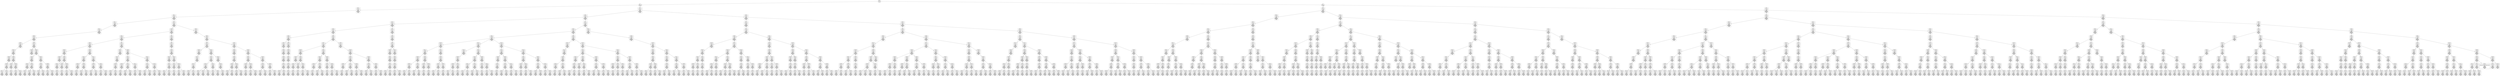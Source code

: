 digraph g {
node [shape = Mrecord];
nodo0[label="{EO: 0|cost: 0.0|A: null}"]
nodo1[label="{EO: 1|cost: 1.0|A: GoD10}"]
nodo3[label="{EO: 3|cost: 2.0|A: GoC10|
Posicion\nAgente:\nD10
Infectados:\n0
Escapados:\n1
	posicion:\nM8
}"]
nodo7[label="{EO: 7|cost: 3.0|A: GoA10|
Posicion\nAgente:\nC10
Infectados:\n0
Escapados:\n1
	posicion:\nM8
}"]
nodo14[label="{EO: 14|cost: 4.0|A: GoA9|
Posicion\nAgente:\nA10
Infectados:\n0
Escapados:\n1
	posicion:\nM8
}"]
nodo27[label="{EO: 27|cost: 5.0|A: GoA8|
Posicion\nAgente:\nA9
Infectados:\n0
Escapados:\n1
	posicion:\nM8
}"]
nodo50[label="{EO: 50|cost: 6.0|A: GoA7|
Posicion\nAgente:\nA8
Infectados:\n0
Escapados:\n1
	posicion:\nM8
}"]
nodo88[label="{EO: 88|cost: 7.0|A: GoA6|
Posicion\nAgente:\nA7
Infectados:\n0
Escapados:\n1
	posicion:\nM8
}"]
nodo152[label="{EO: 152|cost: 8.0|A: GoA5|
Posicion\nAgente:\nA6
Infectados:\n0
Escapados:\n1
	posicion:\nM8
}"]
nodo264[label="{EO: 264|cost: 9.0|A: GoA3|
Posicion\nAgente:\nA5
Infectados:\n0
Escapados:\n1
	posicion:\nM8
}"]
nodo454[label="{EO: 454|cost: 10.0|A: GoA2|
Posicion\nAgente:\nA3
Infectados:\n0
Escapados:\n1
	posicion:\nM8
}"]
nodo777[label="{EO: 777|cost: 11.0|A: GoA1|
Posicion\nAgente:\nA2
Infectados:\n0
Escapados:\n1
	posicion:\nM8
}"]

nodo454 -> nodo777;
nodo778[label="{EO: 778|cost: 11.0|A: GoD2|
Posicion\nAgente:\nA2
Infectados:\n0
Escapados:\n1
	posicion:\nM8
}"]

nodo454 -> nodo778;

nodo264 -> nodo454;

nodo152 -> nodo264;
nodo265[label="{EO: 265|cost: 9.0|A: GoD5|
Posicion\nAgente:\nA5
Infectados:\n0
Escapados:\n1
	posicion:\nM8
}"]
nodo455[label="{EO: 455|cost: 10.0|A: GoD6|
Posicion\nAgente:\nD5
Infectados:\n0
Escapados:\n1
	posicion:\nM8
}"]
nodo779[label="{EO: 779|cost: 11.0|A: GoD7|
Posicion\nAgente:\nD6
Infectados:\n0
Escapados:\n1
	posicion:\nM8
}"]

nodo455 -> nodo779;

nodo265 -> nodo455;
nodo456[label="{EO: 456|cost: 10.0|A: GoE5|
Posicion\nAgente:\nD5
Infectados:\n0
Escapados:\n1
	posicion:\nM8
}"]
nodo780[label="{EO: 780|cost: 11.0|A: GoE3|
Posicion\nAgente:\nE5
Infectados:\n0
Escapados:\n1
	posicion:\nM8
}"]

nodo456 -> nodo780;
nodo781[label="{EO: 781|cost: 11.0|A: GoF5|
Posicion\nAgente:\nE5
Infectados:\n0
Escapados:\n1
	posicion:\nM8
}"]

nodo456 -> nodo781;

nodo265 -> nodo456;

nodo152 -> nodo265;

nodo88 -> nodo152;

nodo50 -> nodo88;
nodo89[label="{EO: 89|cost: 7.0|A: GoD7|
Posicion\nAgente:\nA7
Infectados:\n0
Escapados:\n1
	posicion:\nM8
}"]
nodo153[label="{EO: 153|cost: 8.0|A: GoD8|
Posicion\nAgente:\nD7
Infectados:\n0
Escapados:\n1
	posicion:\nM8
}"]

nodo89 -> nodo153;
nodo154[label="{EO: 154|cost: 8.0|A: GoE7|
Posicion\nAgente:\nD7
Infectados:\n0
Escapados:\n1
	posicion:\nM8
}"]
nodo266[label="{EO: 266|cost: 9.0|A: GoE6|
Posicion\nAgente:\nE7
Infectados:\n0
Escapados:\n1
	posicion:\nM8
}"]
nodo457[label="{EO: 457|cost: 10.0|A: GoD6|
Posicion\nAgente:\nE6
Infectados:\n0
Escapados:\n1
	posicion:\nM8
}"]
nodo782[label="{EO: 782|cost: 11.0|A: GoA6|
Posicion\nAgente:\nD6
Infectados:\n0
Escapados:\n1
	posicion:\nM8
}"]

nodo457 -> nodo782;

nodo266 -> nodo457;
nodo458[label="{EO: 458|cost: 10.0|A: GoE5|
Posicion\nAgente:\nE6
Infectados:\n0
Escapados:\n1
	posicion:\nM8
}"]
nodo783[label="{EO: 783|cost: 11.0|A: GoE3|
Posicion\nAgente:\nE5
Infectados:\n0
Escapados:\n1
	posicion:\nM8
}"]

nodo458 -> nodo783;
nodo784[label="{EO: 784|cost: 11.0|A: GoF5|
Posicion\nAgente:\nE5
Infectados:\n0
Escapados:\n1
	posicion:\nM8
}"]

nodo458 -> nodo784;

nodo266 -> nodo458;

nodo154 -> nodo266;
nodo267[label="{EO: 267|cost: 9.0|A: GoF7|
Posicion\nAgente:\nE7
Infectados:\n0
Escapados:\n1
	posicion:\nM8
}"]
nodo459[label="{EO: 459|cost: 10.0|A: GoF8|
Posicion\nAgente:\nF7
Infectados:\n0
Escapados:\n1
	posicion:\nM8
}"]
nodo785[label="{EO: 785|cost: 11.0|A: GoE8|
Posicion\nAgente:\nF8
Infectados:\n0
Escapados:\n1
	posicion:\nM8
}"]

nodo459 -> nodo785;
nodo786[label="{EO: 786|cost: 11.0|A: GoF9|
Posicion\nAgente:\nF8
Infectados:\n0
Escapados:\n1
	posicion:\nM8
}"]

nodo459 -> nodo786;

nodo267 -> nodo459;
nodo460[label="{EO: 460|cost: 10.0|A: GoG7|
Posicion\nAgente:\nF7
Infectados:\n0
Escapados:\n1
	posicion:\nM8
}"]
nodo787[label="{EO: 787|cost: 11.0|A: GoG6|
Posicion\nAgente:\nG7
Infectados:\n0
Escapados:\n1
	posicion:\nM8
}"]

nodo460 -> nodo787;
nodo788[label="{EO: 788|cost: 11.0|A: GoH7|
Posicion\nAgente:\nG7
Infectados:\n0
Escapados:\n1
	posicion:\nM8
}"]

nodo460 -> nodo788;

nodo267 -> nodo460;

nodo154 -> nodo267;

nodo89 -> nodo154;

nodo50 -> nodo89;

nodo27 -> nodo50;

nodo14 -> nodo27;

nodo7 -> nodo14;
nodo15[label="{EO: 15|cost: 4.0|A: GoA11|
Posicion\nAgente:\nA10
Infectados:\n0
Escapados:\n1
	posicion:\nM8
}"]
nodo28[label="{EO: 28|cost: 5.0|A: GoA12|
Posicion\nAgente:\nA11
Infectados:\n0
Escapados:\n1
	posicion:\nM8
}"]
nodo51[label="{EO: 51|cost: 6.0|A: GoA14|
Posicion\nAgente:\nA12
Infectados:\n0
Escapados:\n1
	posicion:\nM8
}"]
nodo90[label="{EO: 90|cost: 7.0|A: GoA15|
Posicion\nAgente:\nA14
Infectados:\n0
Escapados:\n1
	posicion:\nM8
}"]
nodo155[label="{EO: 155|cost: 8.0|A: GoA16|
Posicion\nAgente:\nA15
Infectados:\n0
Escapados:\n1
	posicion:\nM8
}"]
nodo268[label="{EO: 268|cost: 9.0|A: GoA17|
Posicion\nAgente:\nA16
Infectados:\n0
Escapados:\n1
	posicion:\nM8
}"]

nodo155 -> nodo268;
nodo269[label="{EO: 269|cost: 9.0|A: GoB16|
Posicion\nAgente:\nA16
Infectados:\n0
Escapados:\n1
	posicion:\nM8
}"]
nodo461[label="{EO: 461|cost: 10.0|A: GoB15|
Posicion\nAgente:\nB16
Infectados:\n0
Escapados:\n1
	posicion:\nM8
}"]
nodo789[label="{EO: 789|cost: 11.0|A: GoC15|
Posicion\nAgente:\nB15
Infectados:\n0
Escapados:\n1
	posicion:\nM8
}"]

nodo461 -> nodo789;

nodo269 -> nodo461;
nodo462[label="{EO: 462|cost: 10.0|A: GoB17|
Posicion\nAgente:\nB16
Infectados:\n0
Escapados:\n1
	posicion:\nM8
}"]
nodo790[label="{EO: 790|cost: 11.0|A: GoA17|
Posicion\nAgente:\nB17
Infectados:\n0
Escapados:\n1
	posicion:\nM8
}"]

nodo462 -> nodo790;

nodo269 -> nodo462;
nodo463[label="{EO: 463|cost: 10.0|A: GoC16|
Posicion\nAgente:\nB16
Infectados:\n0
Escapados:\n1
	posicion:\nM8
}"]
nodo791[label="{EO: 791|cost: 11.0|A: GoC15|
Posicion\nAgente:\nC16
Infectados:\n0
Escapados:\n1
	posicion:\nM8
}"]

nodo463 -> nodo791;
nodo792[label="{EO: 792|cost: 11.0|A: GoD16|
Posicion\nAgente:\nC16
Infectados:\n0
Escapados:\n1
	posicion:\nM8
}"]

nodo463 -> nodo792;

nodo269 -> nodo463;

nodo155 -> nodo269;

nodo90 -> nodo155;
nodo156[label="{EO: 156|cost: 8.0|A: GoB15|
Posicion\nAgente:\nA15
Infectados:\n0
Escapados:\n1
	posicion:\nM8
}"]
nodo270[label="{EO: 270|cost: 9.0|A: GoB16|
Posicion\nAgente:\nB15
Infectados:\n0
Escapados:\n1
	posicion:\nM8
}"]
nodo464[label="{EO: 464|cost: 10.0|A: GoB17|
Posicion\nAgente:\nB16
Infectados:\n0
Escapados:\n1
	posicion:\nM8
}"]
nodo793[label="{EO: 793|cost: 11.0|A: GoA17|
Posicion\nAgente:\nB17
Infectados:\n0
Escapados:\n1
	posicion:\nM8
}"]

nodo464 -> nodo793;

nodo270 -> nodo464;
nodo465[label="{EO: 465|cost: 10.0|A: GoC16|
Posicion\nAgente:\nB16
Infectados:\n0
Escapados:\n1
	posicion:\nM8
}"]
nodo794[label="{EO: 794|cost: 11.0|A: GoC15|
Posicion\nAgente:\nC16
Infectados:\n0
Escapados:\n1
	posicion:\nM8
}"]

nodo465 -> nodo794;
nodo795[label="{EO: 795|cost: 11.0|A: GoD16|
Posicion\nAgente:\nC16
Infectados:\n0
Escapados:\n1
	posicion:\nM8
}"]

nodo465 -> nodo795;

nodo270 -> nodo465;

nodo156 -> nodo270;
nodo271[label="{EO: 271|cost: 9.0|A: GoC15|
Posicion\nAgente:\nB15
Infectados:\n0
Escapados:\n1
	posicion:\nM8
}"]
nodo466[label="{EO: 466|cost: 10.0|A: GoC14|
Posicion\nAgente:\nC15
Infectados:\n0
Escapados:\n1
	posicion:\nM8
}"]
nodo796[label="{EO: 796|cost: 11.0|A: GoC12|
Posicion\nAgente:\nC14
Infectados:\n0
Escapados:\n1
	posicion:\nM8
}"]

nodo466 -> nodo796;
nodo797[label="{EO: 797|cost: 11.0|A: GoD14|
Posicion\nAgente:\nC14
Infectados:\n0
Escapados:\n1
	posicion:\nM8
}"]

nodo466 -> nodo797;

nodo271 -> nodo466;
nodo467[label="{EO: 467|cost: 10.0|A: GoD15|
Posicion\nAgente:\nC15
Infectados:\n0
Escapados:\n1
	posicion:\nM8
}"]
nodo798[label="{EO: 798|cost: 11.0|A: GoD16|
Posicion\nAgente:\nD15
Infectados:\n0
Escapados:\n1
	posicion:\nM8
}"]

nodo467 -> nodo798;
nodo799[label="{EO: 799|cost: 11.0|A: GoE15|
Posicion\nAgente:\nD15
Infectados:\n0
Escapados:\n1
	posicion:\nM8
}"]

nodo467 -> nodo799;

nodo271 -> nodo467;

nodo156 -> nodo271;

nodo90 -> nodo156;

nodo51 -> nodo90;
nodo91[label="{EO: 91|cost: 7.0|A: GoC14|
Posicion\nAgente:\nA14
Infectados:\n0
Escapados:\n1
	posicion:\nM8
}"]
nodo157[label="{EO: 157|cost: 8.0|A: GoC12|
Posicion\nAgente:\nC14
Infectados:\n0
Escapados:\n1
	posicion:\nM8
}"]
nodo272[label="{EO: 272|cost: 9.0|A: GoC11|
Posicion\nAgente:\nC12
Infectados:\n0
Escapados:\n1
	posicion:\nM8
}"]
nodo468[label="{EO: 468|cost: 10.0|A: GoD11|
Posicion\nAgente:\nC11
Infectados:\n0
Escapados:\n1
	posicion:\nM8
}"]
nodo800[label="{EO: 800|cost: 11.0|A: GoD12|
Posicion\nAgente:\nD11
Infectados:\n0
Escapados:\n1
	posicion:\nM8
}"]

nodo468 -> nodo800;
nodo801[label="{EO: 801|cost: 11.0|A: GoE11|
Posicion\nAgente:\nD11
Infectados:\n0
Escapados:\n1
	posicion:\nM8
}"]

nodo468 -> nodo801;

nodo272 -> nodo468;

nodo157 -> nodo272;

nodo91 -> nodo157;
nodo158[label="{EO: 158|cost: 8.0|A: GoD14|
Posicion\nAgente:\nC14
Infectados:\n0
Escapados:\n1
	posicion:\nM8
}"]
nodo273[label="{EO: 273|cost: 9.0|A: GoD15|
Posicion\nAgente:\nD14
Infectados:\n0
Escapados:\n1
	posicion:\nM8
}"]
nodo469[label="{EO: 469|cost: 10.0|A: GoC15|
Posicion\nAgente:\nD15
Infectados:\n0
Escapados:\n1
	posicion:\nM8
}"]
nodo802[label="{EO: 802|cost: 11.0|A: GoB15|
Posicion\nAgente:\nC15
Infectados:\n0
Escapados:\n1
	posicion:\nM8
}"]

nodo469 -> nodo802;

nodo273 -> nodo469;
nodo470[label="{EO: 470|cost: 10.0|A: GoD16|
Posicion\nAgente:\nD15
Infectados:\n0
Escapados:\n1
	posicion:\nM8
}"]
nodo803[label="{EO: 803|cost: 11.0|A: GoD17|
Posicion\nAgente:\nD16
Infectados:\n0
Escapados:\n1
	posicion:\nM8
}"]

nodo470 -> nodo803;
nodo804[label="{EO: 804|cost: 11.0|A: GoE16|
Posicion\nAgente:\nD16
Infectados:\n0
Escapados:\n1
	posicion:\nM8
}"]

nodo470 -> nodo804;

nodo273 -> nodo470;
nodo471[label="{EO: 471|cost: 10.0|A: GoE15|
Posicion\nAgente:\nD15
Infectados:\n0
Escapados:\n1
	posicion:\nM8
}"]
nodo805[label="{EO: 805|cost: 11.0|A: GoE14|
Posicion\nAgente:\nE15
Infectados:\n0
Escapados:\n1
	posicion:\nM8
}"]

nodo471 -> nodo805;
nodo806[label="{EO: 806|cost: 11.0|A: GoF15|
Posicion\nAgente:\nE15
Infectados:\n0
Escapados:\n1
	posicion:\nM8
}"]

nodo471 -> nodo806;

nodo273 -> nodo471;

nodo158 -> nodo273;
nodo274[label="{EO: 274|cost: 9.0|A: GoE14|
Posicion\nAgente:\nD14
Infectados:\n0
Escapados:\n1
	posicion:\nM8
}"]
nodo472[label="{EO: 472|cost: 10.0|A: GoE13|
Posicion\nAgente:\nE14
Infectados:\n0
Escapados:\n1
	posicion:\nM8
}"]
nodo807[label="{EO: 807|cost: 11.0|A: GoD13|
Posicion\nAgente:\nE13
Infectados:\n0
Escapados:\n1
	posicion:\nM8
}"]

nodo472 -> nodo807;
nodo808[label="{EO: 808|cost: 11.0|A: GoE12|
Posicion\nAgente:\nE13
Infectados:\n0
Escapados:\n1
	posicion:\nM8
}"]

nodo472 -> nodo808;

nodo274 -> nodo472;
nodo473[label="{EO: 473|cost: 10.0|A: GoF14|
Posicion\nAgente:\nE14
Infectados:\n0
Escapados:\n1
	posicion:\nM8
}"]
nodo809[label="{EO: 809|cost: 11.0|A: GoF15|
Posicion\nAgente:\nF14
Infectados:\n0
Escapados:\n1
	posicion:\nM8
}"]

nodo473 -> nodo809;
nodo810[label="{EO: 810|cost: 11.0|A: GoH14|
Posicion\nAgente:\nF14
Infectados:\n0
Escapados:\n1
	posicion:\nM8
}"]

nodo473 -> nodo810;

nodo274 -> nodo473;

nodo158 -> nodo274;

nodo91 -> nodo158;

nodo51 -> nodo91;

nodo28 -> nodo51;
nodo52[label="{EO: 52|cost: 6.0|A: GoC12|
Posicion\nAgente:\nA12
Infectados:\n0
Escapados:\n1
	posicion:\nM8
}"]
nodo92[label="{EO: 92|cost: 7.0|A: GoC11|
Posicion\nAgente:\nC12
Infectados:\n0
Escapados:\n1
	posicion:\nM8
}"]
nodo159[label="{EO: 159|cost: 8.0|A: GoD11|
Posicion\nAgente:\nC11
Infectados:\n0
Escapados:\n1
	posicion:\nM8
}"]
nodo275[label="{EO: 275|cost: 9.0|A: GoD12|
Posicion\nAgente:\nD11
Infectados:\n0
Escapados:\n1
	posicion:\nM8
}"]
nodo474[label="{EO: 474|cost: 10.0|A: GoD13|
Posicion\nAgente:\nD12
Infectados:\n0
Escapados:\n1
	posicion:\nM8
}"]
nodo811[label="{EO: 811|cost: 11.0|A: GoD14|
Posicion\nAgente:\nD13
Infectados:\n0
Escapados:\n1
	posicion:\nM8
}"]

nodo474 -> nodo811;
nodo812[label="{EO: 812|cost: 11.0|A: GoE13|
Posicion\nAgente:\nD13
Infectados:\n0
Escapados:\n1
	posicion:\nM8
}"]

nodo474 -> nodo812;

nodo275 -> nodo474;

nodo159 -> nodo275;
nodo276[label="{EO: 276|cost: 9.0|A: GoE11|
Posicion\nAgente:\nD11
Infectados:\n0
Escapados:\n1
	posicion:\nM8
}"]
nodo475[label="{EO: 475|cost: 10.0|A: GoE10|
Posicion\nAgente:\nE11
Infectados:\n0
Escapados:\n1
	posicion:\nM8
}"]
nodo813[label="{EO: 813|cost: 11.0|A: GoE9|
Posicion\nAgente:\nE10
Infectados:\n0
Escapados:\n1
	posicion:\nM8
}"]

nodo475 -> nodo813;

nodo276 -> nodo475;
nodo476[label="{EO: 476|cost: 10.0|A: GoF11|
Posicion\nAgente:\nE11
Infectados:\n0
Escapados:\n1
	posicion:\nM8
}"]
nodo814[label="{EO: 814|cost: 11.0|A: GoF12|
Posicion\nAgente:\nF11
Infectados:\n0
Escapados:\n1
	posicion:\nM8
}"]

nodo476 -> nodo814;
nodo815[label="{EO: 815|cost: 11.0|A: GoH11|
Posicion\nAgente:\nF11
Infectados:\n0
Escapados:\n1
	posicion:\nM8
}"]

nodo476 -> nodo815;

nodo276 -> nodo476;

nodo159 -> nodo276;

nodo92 -> nodo159;

nodo52 -> nodo92;

nodo28 -> nodo52;

nodo15 -> nodo28;
nodo29[label="{EO: 29|cost: 5.0|A: GoC11|
Posicion\nAgente:\nA11
Infectados:\n0
Escapados:\n1
	posicion:\nM8
}"]
nodo53[label="{EO: 53|cost: 6.0|A: GoD11|
Posicion\nAgente:\nC11
Infectados:\n0
Escapados:\n1
	posicion:\nM8
}"]
nodo93[label="{EO: 93|cost: 7.0|A: GoD12|
Posicion\nAgente:\nD11
Infectados:\n0
Escapados:\n1
	posicion:\nM8
}"]
nodo160[label="{EO: 160|cost: 8.0|A: GoC12|
Posicion\nAgente:\nD12
Infectados:\n0
Escapados:\n1
	posicion:\nM8
}"]
nodo277[label="{EO: 277|cost: 9.0|A: GoA12|
Posicion\nAgente:\nC12
Infectados:\n0
Escapados:\n1
	posicion:\nM8
}"]
nodo477[label="{EO: 477|cost: 10.0|A: GoA14|
Posicion\nAgente:\nA12
Infectados:\n0
Escapados:\n1
	posicion:\nM8
}"]
nodo816[label="{EO: 816|cost: 11.0|A: GoA15|
Posicion\nAgente:\nA14
Infectados:\n0
Escapados:\n1
	posicion:\nM8
}"]

nodo477 -> nodo816;
nodo817[label="{EO: 817|cost: 11.0|A: GoC14|
Posicion\nAgente:\nA14
Infectados:\n0
Escapados:\n1
	posicion:\nM8
}"]

nodo477 -> nodo817;

nodo277 -> nodo477;

nodo160 -> nodo277;

nodo93 -> nodo160;
nodo161[label="{EO: 161|cost: 8.0|A: GoD13|
Posicion\nAgente:\nD12
Infectados:\n0
Escapados:\n1
	posicion:\nM8
}"]
nodo278[label="{EO: 278|cost: 9.0|A: GoD14|
Posicion\nAgente:\nD13
Infectados:\n0
Escapados:\n1
	posicion:\nM8
}"]
nodo478[label="{EO: 478|cost: 10.0|A: GoD15|
Posicion\nAgente:\nD14
Infectados:\n0
Escapados:\n1
	posicion:\nM8
}"]
nodo818[label="{EO: 818|cost: 11.0|A: GoC15|
Posicion\nAgente:\nD15
Infectados:\n0
Escapados:\n1
	posicion:\nM8
}"]

nodo478 -> nodo818;
nodo819[label="{EO: 819|cost: 11.0|A: GoD16|
Posicion\nAgente:\nD15
Infectados:\n0
Escapados:\n1
	posicion:\nM8
}"]

nodo478 -> nodo819;
nodo820[label="{EO: 820|cost: 11.0|A: GoE15|
Posicion\nAgente:\nD15
Infectados:\n0
Escapados:\n1
	posicion:\nM8
}"]

nodo478 -> nodo820;

nodo278 -> nodo478;
nodo479[label="{EO: 479|cost: 10.0|A: GoE14|
Posicion\nAgente:\nD14
Infectados:\n0
Escapados:\n1
	posicion:\nM8
}"]
nodo821[label="{EO: 821|cost: 11.0|A: GoE13|
Posicion\nAgente:\nE14
Infectados:\n0
Escapados:\n1
	posicion:\nM8
}"]

nodo479 -> nodo821;
nodo822[label="{EO: 822|cost: 11.0|A: GoF14|
Posicion\nAgente:\nE14
Infectados:\n0
Escapados:\n1
	posicion:\nM8
}"]

nodo479 -> nodo822;

nodo278 -> nodo479;

nodo161 -> nodo278;
nodo279[label="{EO: 279|cost: 9.0|A: GoE13|
Posicion\nAgente:\nD13
Infectados:\n0
Escapados:\n1
	posicion:\nM8
}"]
nodo480[label="{EO: 480|cost: 10.0|A: GoE12|
Posicion\nAgente:\nE13
Infectados:\n0
Escapados:\n1
	posicion:\nM8
}"]
nodo823[label="{EO: 823|cost: 11.0|A: GoE11|
Posicion\nAgente:\nE12
Infectados:\n0
Escapados:\n1
	posicion:\nM8
}"]

nodo480 -> nodo823;

nodo279 -> nodo480;

nodo161 -> nodo279;

nodo93 -> nodo161;

nodo53 -> nodo93;
nodo94[label="{EO: 94|cost: 7.0|A: GoE11|
Posicion\nAgente:\nD11
Infectados:\n0
Escapados:\n1
	posicion:\nM8
}"]
nodo162[label="{EO: 162|cost: 8.0|A: GoE10|
Posicion\nAgente:\nE11
Infectados:\n0
Escapados:\n1
	posicion:\nM8
}"]
nodo280[label="{EO: 280|cost: 9.0|A: GoE9|
Posicion\nAgente:\nE10
Infectados:\n0
Escapados:\n1
	posicion:\nM8
}"]
nodo481[label="{EO: 481|cost: 10.0|A: GoE8|
Posicion\nAgente:\nE9
Infectados:\n0
Escapados:\n1
	posicion:\nM8
}"]
nodo824[label="{EO: 824|cost: 11.0|A: GoD8|
Posicion\nAgente:\nE8
Infectados:\n0
Escapados:\n1
	posicion:\nM8
}"]

nodo481 -> nodo824;
nodo825[label="{EO: 825|cost: 11.0|A: GoE7|
Posicion\nAgente:\nE8
Infectados:\n0
Escapados:\n1
	posicion:\nM8
}"]

nodo481 -> nodo825;

nodo280 -> nodo481;
nodo482[label="{EO: 482|cost: 10.0|A: GoF9|
Posicion\nAgente:\nE9
Infectados:\n0
Escapados:\n1
	posicion:\nM8
}"]
nodo826[label="{EO: 826|cost: 11.0|A: GoF10|
Posicion\nAgente:\nF9
Infectados:\n0
Escapados:\n1
	posicion:\nM8
}"]

nodo482 -> nodo826;
nodo827[label="{EO: 827|cost: 11.0|A: GoH9|
Posicion\nAgente:\nF9
Infectados:\n0
Escapados:\n1
	posicion:\nM8
}"]

nodo482 -> nodo827;

nodo280 -> nodo482;

nodo162 -> nodo280;

nodo94 -> nodo162;
nodo163[label="{EO: 163|cost: 8.0|A: GoF11|
Posicion\nAgente:\nE11
Infectados:\n0
Escapados:\n1
	posicion:\nM8
}"]
nodo281[label="{EO: 281|cost: 9.0|A: GoF12|
Posicion\nAgente:\nF11
Infectados:\n0
Escapados:\n1
	posicion:\nM8
}"]
nodo483[label="{EO: 483|cost: 10.0|A: GoE12|
Posicion\nAgente:\nF12
Infectados:\n0
Escapados:\n1
	posicion:\nM8
}"]
nodo828[label="{EO: 828|cost: 11.0|A: GoD12|
Posicion\nAgente:\nE12
Infectados:\n0
Escapados:\n1
	posicion:\nM8
}"]

nodo483 -> nodo828;

nodo281 -> nodo483;
nodo484[label="{EO: 484|cost: 10.0|A: GoF13|
Posicion\nAgente:\nF12
Infectados:\n0
Escapados:\n1
	posicion:\nM8
}"]
nodo829[label="{EO: 829|cost: 11.0|A: GoF14|
Posicion\nAgente:\nF13
Infectados:\n0
Escapados:\n1
	posicion:\nM8
}"]

nodo484 -> nodo829;
nodo830[label="{EO: 830|cost: 11.0|A: GoH13|
Posicion\nAgente:\nF13
Infectados:\n0
Escapados:\n1
	posicion:\nM8
}"]

nodo484 -> nodo830;

nodo281 -> nodo484;

nodo163 -> nodo281;
nodo282[label="{EO: 282|cost: 9.0|A: GoH11|
Posicion\nAgente:\nF11
Infectados:\n0
Escapados:\n1
	posicion:\nM8
}"]
nodo485[label="{EO: 485|cost: 10.0|A: GoH10|
Posicion\nAgente:\nH11
Infectados:\n0
Escapados:\n1
	posicion:\nM8
}"]
nodo831[label="{EO: 831|cost: 11.0|A: GoF10|
Posicion\nAgente:\nH10
Infectados:\n0
Escapados:\n1
	posicion:\nM8
}"]

nodo485 -> nodo831;
nodo832[label="{EO: 832|cost: 11.0|A: GoH9|
Posicion\nAgente:\nH10
Infectados:\n0
Escapados:\n1
	posicion:\nM8
}"]

nodo485 -> nodo832;

nodo282 -> nodo485;
nodo486[label="{EO: 486|cost: 10.0|A: GoI11|
Posicion\nAgente:\nH11
Infectados:\n0
Escapados:\n1
	posicion:\nM8
}"]
nodo833[label="{EO: 833|cost: 11.0|A: GoI12|
Posicion\nAgente:\nI11
Infectados:\n0
Escapados:\n1
	posicion:\nM8
}"]

nodo486 -> nodo833;
nodo834[label="{EO: 834|cost: 11.0|A: GoJ11|
Posicion\nAgente:\nI11
Infectados:\n0
Escapados:\n1
	posicion:\nM8
}"]

nodo486 -> nodo834;

nodo282 -> nodo486;

nodo163 -> nodo282;

nodo94 -> nodo163;

nodo53 -> nodo94;

nodo29 -> nodo53;

nodo15 -> nodo29;

nodo7 -> nodo15;

nodo3 -> nodo7;

nodo1 -> nodo3;
nodo4[label="{EO: 4|cost: 2.0|A: GoD11|
Posicion\nAgente:\nD10
Infectados:\n0
Escapados:\n1
	posicion:\nM8
}"]
nodo8[label="{EO: 8|cost: 3.0|A: GoD12|
Posicion\nAgente:\nD11
Infectados:\n0
Escapados:\n1
	posicion:\nM8
}"]
nodo16[label="{EO: 16|cost: 4.0|A: GoC12|
Posicion\nAgente:\nD12
Infectados:\n0
Escapados:\n1
	posicion:\nM8
}"]
nodo30[label="{EO: 30|cost: 5.0|A: GoA12|
Posicion\nAgente:\nC12
Infectados:\n0
Escapados:\n1
	posicion:\nM8
}"]
nodo54[label="{EO: 54|cost: 6.0|A: GoA11|
Posicion\nAgente:\nA12
Infectados:\n0
Escapados:\n1
	posicion:\nM8
}"]
nodo95[label="{EO: 95|cost: 7.0|A: GoA10|
Posicion\nAgente:\nA11
Infectados:\n0
Escapados:\n1
	posicion:\nM8
}"]
nodo164[label="{EO: 164|cost: 8.0|A: GoA9|
Posicion\nAgente:\nA10
Infectados:\n0
Escapados:\n1
	posicion:\nM8
}"]
nodo283[label="{EO: 283|cost: 9.0|A: GoA8|
Posicion\nAgente:\nA9
Infectados:\n0
Escapados:\n1
	posicion:\nM8
}"]
nodo487[label="{EO: 487|cost: 10.0|A: GoA7|
Posicion\nAgente:\nA8
Infectados:\n0
Escapados:\n1
	posicion:\nM8
}"]
nodo835[label="{EO: 835|cost: 11.0|A: GoA6|
Posicion\nAgente:\nA7
Infectados:\n0
Escapados:\n1
	posicion:\nM8
}"]

nodo487 -> nodo835;
nodo836[label="{EO: 836|cost: 11.0|A: GoD7|
Posicion\nAgente:\nA7
Infectados:\n0
Escapados:\n1
	posicion:\nM8
}"]

nodo487 -> nodo836;

nodo283 -> nodo487;

nodo164 -> nodo283;

nodo95 -> nodo164;

nodo54 -> nodo95;
nodo96[label="{EO: 96|cost: 7.0|A: GoC11|
Posicion\nAgente:\nA11
Infectados:\n0
Escapados:\n1
	posicion:\nM8
}"]
nodo165[label="{EO: 165|cost: 8.0|A: GoC10|
Posicion\nAgente:\nC11
Infectados:\n0
Escapados:\n1
	posicion:\nM8
}"]
nodo284[label="{EO: 284|cost: 9.0|A: GoA10|
Posicion\nAgente:\nC10
Infectados:\n0
Escapados:\n1
	posicion:\nM8
}"]
nodo488[label="{EO: 488|cost: 10.0|A: GoA9|
Posicion\nAgente:\nA10
Infectados:\n0
Escapados:\n1
	posicion:\nM8
}"]
nodo837[label="{EO: 837|cost: 11.0|A: GoA8|
Posicion\nAgente:\nA9
Infectados:\n0
Escapados:\n1
	posicion:\nM8
}"]

nodo488 -> nodo837;

nodo284 -> nodo488;

nodo165 -> nodo284;

nodo96 -> nodo165;

nodo54 -> nodo96;

nodo30 -> nodo54;
nodo55[label="{EO: 55|cost: 6.0|A: GoA14|
Posicion\nAgente:\nA12
Infectados:\n0
Escapados:\n1
	posicion:\nM8
}"]
nodo97[label="{EO: 97|cost: 7.0|A: GoA15|
Posicion\nAgente:\nA14
Infectados:\n0
Escapados:\n1
	posicion:\nM8
}"]
nodo166[label="{EO: 166|cost: 8.0|A: GoA16|
Posicion\nAgente:\nA15
Infectados:\n0
Escapados:\n1
	posicion:\nM8
}"]
nodo285[label="{EO: 285|cost: 9.0|A: GoA17|
Posicion\nAgente:\nA16
Infectados:\n0
Escapados:\n1
	posicion:\nM8
}"]

nodo166 -> nodo285;
nodo286[label="{EO: 286|cost: 9.0|A: GoB16|
Posicion\nAgente:\nA16
Infectados:\n0
Escapados:\n1
	posicion:\nM8
}"]
nodo489[label="{EO: 489|cost: 10.0|A: GoB15|
Posicion\nAgente:\nB16
Infectados:\n0
Escapados:\n1
	posicion:\nM8
}"]
nodo838[label="{EO: 838|cost: 11.0|A: GoC15|
Posicion\nAgente:\nB15
Infectados:\n0
Escapados:\n1
	posicion:\nM8
}"]

nodo489 -> nodo838;

nodo286 -> nodo489;
nodo490[label="{EO: 490|cost: 10.0|A: GoB17|
Posicion\nAgente:\nB16
Infectados:\n0
Escapados:\n1
	posicion:\nM8
}"]
nodo839[label="{EO: 839|cost: 11.0|A: GoA17|
Posicion\nAgente:\nB17
Infectados:\n0
Escapados:\n1
	posicion:\nM8
}"]

nodo490 -> nodo839;

nodo286 -> nodo490;
nodo491[label="{EO: 491|cost: 10.0|A: GoC16|
Posicion\nAgente:\nB16
Infectados:\n0
Escapados:\n1
	posicion:\nM8
}"]
nodo840[label="{EO: 840|cost: 11.0|A: GoC15|
Posicion\nAgente:\nC16
Infectados:\n0
Escapados:\n1
	posicion:\nM8
}"]

nodo491 -> nodo840;
nodo841[label="{EO: 841|cost: 11.0|A: GoD16|
Posicion\nAgente:\nC16
Infectados:\n0
Escapados:\n1
	posicion:\nM8
}"]

nodo491 -> nodo841;

nodo286 -> nodo491;

nodo166 -> nodo286;

nodo97 -> nodo166;
nodo167[label="{EO: 167|cost: 8.0|A: GoB15|
Posicion\nAgente:\nA15
Infectados:\n0
Escapados:\n1
	posicion:\nM8
}"]
nodo287[label="{EO: 287|cost: 9.0|A: GoB16|
Posicion\nAgente:\nB15
Infectados:\n0
Escapados:\n1
	posicion:\nM8
}"]
nodo492[label="{EO: 492|cost: 10.0|A: GoB17|
Posicion\nAgente:\nB16
Infectados:\n0
Escapados:\n1
	posicion:\nM8
}"]
nodo842[label="{EO: 842|cost: 11.0|A: GoA17|
Posicion\nAgente:\nB17
Infectados:\n0
Escapados:\n1
	posicion:\nM8
}"]

nodo492 -> nodo842;

nodo287 -> nodo492;
nodo493[label="{EO: 493|cost: 10.0|A: GoC16|
Posicion\nAgente:\nB16
Infectados:\n0
Escapados:\n1
	posicion:\nM8
}"]
nodo843[label="{EO: 843|cost: 11.0|A: GoC15|
Posicion\nAgente:\nC16
Infectados:\n0
Escapados:\n1
	posicion:\nM8
}"]

nodo493 -> nodo843;
nodo844[label="{EO: 844|cost: 11.0|A: GoD16|
Posicion\nAgente:\nC16
Infectados:\n0
Escapados:\n1
	posicion:\nM8
}"]

nodo493 -> nodo844;

nodo287 -> nodo493;

nodo167 -> nodo287;
nodo288[label="{EO: 288|cost: 9.0|A: GoC15|
Posicion\nAgente:\nB15
Infectados:\n0
Escapados:\n1
	posicion:\nM8
}"]
nodo494[label="{EO: 494|cost: 10.0|A: GoC14|
Posicion\nAgente:\nC15
Infectados:\n0
Escapados:\n1
	posicion:\nM8
}"]
nodo845[label="{EO: 845|cost: 11.0|A: GoD14|
Posicion\nAgente:\nC14
Infectados:\n0
Escapados:\n1
	posicion:\nM8
}"]

nodo494 -> nodo845;

nodo288 -> nodo494;
nodo495[label="{EO: 495|cost: 10.0|A: GoD15|
Posicion\nAgente:\nC15
Infectados:\n0
Escapados:\n1
	posicion:\nM8
}"]
nodo846[label="{EO: 846|cost: 11.0|A: GoD16|
Posicion\nAgente:\nD15
Infectados:\n0
Escapados:\n1
	posicion:\nM8
}"]

nodo495 -> nodo846;
nodo847[label="{EO: 847|cost: 11.0|A: GoE15|
Posicion\nAgente:\nD15
Infectados:\n0
Escapados:\n1
	posicion:\nM8
}"]

nodo495 -> nodo847;

nodo288 -> nodo495;

nodo167 -> nodo288;

nodo97 -> nodo167;

nodo55 -> nodo97;
nodo98[label="{EO: 98|cost: 7.0|A: GoC14|
Posicion\nAgente:\nA14
Infectados:\n0
Escapados:\n1
	posicion:\nM8
}"]
nodo168[label="{EO: 168|cost: 8.0|A: GoD14|
Posicion\nAgente:\nC14
Infectados:\n0
Escapados:\n1
	posicion:\nM8
}"]
nodo289[label="{EO: 289|cost: 9.0|A: GoD15|
Posicion\nAgente:\nD14
Infectados:\n0
Escapados:\n1
	posicion:\nM8
}"]
nodo496[label="{EO: 496|cost: 10.0|A: GoC15|
Posicion\nAgente:\nD15
Infectados:\n0
Escapados:\n1
	posicion:\nM8
}"]
nodo848[label="{EO: 848|cost: 11.0|A: GoB15|
Posicion\nAgente:\nC15
Infectados:\n0
Escapados:\n1
	posicion:\nM8
}"]

nodo496 -> nodo848;

nodo289 -> nodo496;
nodo497[label="{EO: 497|cost: 10.0|A: GoD16|
Posicion\nAgente:\nD15
Infectados:\n0
Escapados:\n1
	posicion:\nM8
}"]
nodo849[label="{EO: 849|cost: 11.0|A: GoD17|
Posicion\nAgente:\nD16
Infectados:\n0
Escapados:\n1
	posicion:\nM8
}"]

nodo497 -> nodo849;
nodo850[label="{EO: 850|cost: 11.0|A: GoE16|
Posicion\nAgente:\nD16
Infectados:\n0
Escapados:\n1
	posicion:\nM8
}"]

nodo497 -> nodo850;

nodo289 -> nodo497;
nodo498[label="{EO: 498|cost: 10.0|A: GoE15|
Posicion\nAgente:\nD15
Infectados:\n0
Escapados:\n1
	posicion:\nM8
}"]
nodo851[label="{EO: 851|cost: 11.0|A: GoE14|
Posicion\nAgente:\nE15
Infectados:\n0
Escapados:\n1
	posicion:\nM8
}"]

nodo498 -> nodo851;
nodo852[label="{EO: 852|cost: 11.0|A: GoF15|
Posicion\nAgente:\nE15
Infectados:\n0
Escapados:\n1
	posicion:\nM8
}"]

nodo498 -> nodo852;

nodo289 -> nodo498;

nodo168 -> nodo289;
nodo290[label="{EO: 290|cost: 9.0|A: GoE14|
Posicion\nAgente:\nD14
Infectados:\n0
Escapados:\n1
	posicion:\nM8
}"]
nodo499[label="{EO: 499|cost: 10.0|A: GoE13|
Posicion\nAgente:\nE14
Infectados:\n0
Escapados:\n1
	posicion:\nM8
}"]
nodo853[label="{EO: 853|cost: 11.0|A: GoD13|
Posicion\nAgente:\nE13
Infectados:\n0
Escapados:\n1
	posicion:\nM8
}"]

nodo499 -> nodo853;
nodo854[label="{EO: 854|cost: 11.0|A: GoE12|
Posicion\nAgente:\nE13
Infectados:\n0
Escapados:\n1
	posicion:\nM8
}"]

nodo499 -> nodo854;

nodo290 -> nodo499;
nodo500[label="{EO: 500|cost: 10.0|A: GoF14|
Posicion\nAgente:\nE14
Infectados:\n0
Escapados:\n1
	posicion:\nM8
}"]
nodo855[label="{EO: 855|cost: 11.0|A: GoF15|
Posicion\nAgente:\nF14
Infectados:\n0
Escapados:\n1
	posicion:\nM8
}"]

nodo500 -> nodo855;
nodo856[label="{EO: 856|cost: 11.0|A: GoH14|
Posicion\nAgente:\nF14
Infectados:\n0
Escapados:\n1
	posicion:\nM8
}"]

nodo500 -> nodo856;

nodo290 -> nodo500;

nodo168 -> nodo290;

nodo98 -> nodo168;

nodo55 -> nodo98;

nodo30 -> nodo55;

nodo16 -> nodo30;
nodo31[label="{EO: 31|cost: 5.0|A: GoC11|
Posicion\nAgente:\nC12
Infectados:\n0
Escapados:\n1
	posicion:\nM8
}"]
nodo56[label="{EO: 56|cost: 6.0|A: GoC10|
Posicion\nAgente:\nC11
Infectados:\n0
Escapados:\n1
	posicion:\nM8
}"]
nodo99[label="{EO: 99|cost: 7.0|A: GoA10|
Posicion\nAgente:\nC10
Infectados:\n0
Escapados:\n1
	posicion:\nM8
}"]
nodo169[label="{EO: 169|cost: 8.0|A: GoA9|
Posicion\nAgente:\nA10
Infectados:\n0
Escapados:\n1
	posicion:\nM8
}"]
nodo291[label="{EO: 291|cost: 9.0|A: GoA8|
Posicion\nAgente:\nA9
Infectados:\n0
Escapados:\n1
	posicion:\nM8
}"]
nodo501[label="{EO: 501|cost: 10.0|A: GoA7|
Posicion\nAgente:\nA8
Infectados:\n0
Escapados:\n1
	posicion:\nM8
}"]
nodo857[label="{EO: 857|cost: 11.0|A: GoA6|
Posicion\nAgente:\nA7
Infectados:\n0
Escapados:\n1
	posicion:\nM8
}"]

nodo501 -> nodo857;
nodo858[label="{EO: 858|cost: 11.0|A: GoD7|
Posicion\nAgente:\nA7
Infectados:\n0
Escapados:\n1
	posicion:\nM8
}"]

nodo501 -> nodo858;

nodo291 -> nodo501;

nodo169 -> nodo291;

nodo99 -> nodo169;
nodo170[label="{EO: 170|cost: 8.0|A: GoA11|
Posicion\nAgente:\nA10
Infectados:\n0
Escapados:\n1
	posicion:\nM8
}"]
nodo292[label="{EO: 292|cost: 9.0|A: GoA12|
Posicion\nAgente:\nA11
Infectados:\n0
Escapados:\n1
	posicion:\nM8
}"]
nodo502[label="{EO: 502|cost: 10.0|A: GoA14|
Posicion\nAgente:\nA12
Infectados:\n0
Escapados:\n1
	posicion:\nM8
}"]
nodo859[label="{EO: 859|cost: 11.0|A: GoA15|
Posicion\nAgente:\nA14
Infectados:\n0
Escapados:\n1
	posicion:\nM8
}"]

nodo502 -> nodo859;
nodo860[label="{EO: 860|cost: 11.0|A: GoC14|
Posicion\nAgente:\nA14
Infectados:\n0
Escapados:\n1
	posicion:\nM8
}"]

nodo502 -> nodo860;

nodo292 -> nodo502;

nodo170 -> nodo292;

nodo99 -> nodo170;

nodo56 -> nodo99;

nodo31 -> nodo56;

nodo16 -> nodo31;

nodo8 -> nodo16;
nodo17[label="{EO: 17|cost: 4.0|A: GoD13|
Posicion\nAgente:\nD12
Infectados:\n0
Escapados:\n1
	posicion:\nM8
}"]
nodo32[label="{EO: 32|cost: 5.0|A: GoD14|
Posicion\nAgente:\nD13
Infectados:\n0
Escapados:\n1
	posicion:\nM8
}"]
nodo57[label="{EO: 57|cost: 6.0|A: GoD15|
Posicion\nAgente:\nD14
Infectados:\n0
Escapados:\n1
	posicion:\nM8
}"]
nodo100[label="{EO: 100|cost: 7.0|A: GoC15|
Posicion\nAgente:\nD15
Infectados:\n0
Escapados:\n1
	posicion:\nM8
}"]
nodo171[label="{EO: 171|cost: 8.0|A: GoB15|
Posicion\nAgente:\nC15
Infectados:\n0
Escapados:\n1
	posicion:\nM8
}"]
nodo293[label="{EO: 293|cost: 9.0|A: GoA15|
Posicion\nAgente:\nB15
Infectados:\n0
Escapados:\n1
	posicion:\nM8
}"]
nodo503[label="{EO: 503|cost: 10.0|A: GoA14|
Posicion\nAgente:\nA15
Infectados:\n0
Escapados:\n1
	posicion:\nM8
}"]
nodo861[label="{EO: 861|cost: 11.0|A: GoA12|
Posicion\nAgente:\nA14
Infectados:\n0
Escapados:\n1
	posicion:\nM8
}"]

nodo503 -> nodo861;
nodo862[label="{EO: 862|cost: 11.0|A: GoC14|
Posicion\nAgente:\nA14
Infectados:\n0
Escapados:\n1
	posicion:\nM8
}"]

nodo503 -> nodo862;

nodo293 -> nodo503;
nodo504[label="{EO: 504|cost: 10.0|A: GoA16|
Posicion\nAgente:\nA15
Infectados:\n0
Escapados:\n1
	posicion:\nM8
}"]
nodo863[label="{EO: 863|cost: 11.0|A: GoA17|
Posicion\nAgente:\nA16
Infectados:\n0
Escapados:\n1
	posicion:\nM8
}"]

nodo504 -> nodo863;
nodo864[label="{EO: 864|cost: 11.0|A: GoB16|
Posicion\nAgente:\nA16
Infectados:\n0
Escapados:\n1
	posicion:\nM8
}"]

nodo504 -> nodo864;

nodo293 -> nodo504;

nodo171 -> nodo293;
nodo294[label="{EO: 294|cost: 9.0|A: GoB16|
Posicion\nAgente:\nB15
Infectados:\n0
Escapados:\n1
	posicion:\nM8
}"]
nodo505[label="{EO: 505|cost: 10.0|A: GoB17|
Posicion\nAgente:\nB16
Infectados:\n0
Escapados:\n1
	posicion:\nM8
}"]
nodo865[label="{EO: 865|cost: 11.0|A: GoA17|
Posicion\nAgente:\nB17
Infectados:\n0
Escapados:\n1
	posicion:\nM8
}"]

nodo505 -> nodo865;

nodo294 -> nodo505;
nodo506[label="{EO: 506|cost: 10.0|A: GoC16|
Posicion\nAgente:\nB16
Infectados:\n0
Escapados:\n1
	posicion:\nM8
}"]
nodo866[label="{EO: 866|cost: 11.0|A: GoD16|
Posicion\nAgente:\nC16
Infectados:\n0
Escapados:\n1
	posicion:\nM8
}"]

nodo506 -> nodo866;

nodo294 -> nodo506;

nodo171 -> nodo294;

nodo100 -> nodo171;
nodo172[label="{EO: 172|cost: 8.0|A: GoC14|
Posicion\nAgente:\nC15
Infectados:\n0
Escapados:\n1
	posicion:\nM8
}"]
nodo295[label="{EO: 295|cost: 9.0|A: GoC12|
Posicion\nAgente:\nC14
Infectados:\n0
Escapados:\n1
	posicion:\nM8
}"]
nodo507[label="{EO: 507|cost: 10.0|A: GoA12|
Posicion\nAgente:\nC12
Infectados:\n0
Escapados:\n1
	posicion:\nM8
}"]
nodo867[label="{EO: 867|cost: 11.0|A: GoA11|
Posicion\nAgente:\nA12
Infectados:\n0
Escapados:\n1
	posicion:\nM8
}"]

nodo507 -> nodo867;
nodo868[label="{EO: 868|cost: 11.0|A: GoA14|
Posicion\nAgente:\nA12
Infectados:\n0
Escapados:\n1
	posicion:\nM8
}"]

nodo507 -> nodo868;

nodo295 -> nodo507;
nodo508[label="{EO: 508|cost: 10.0|A: GoC11|
Posicion\nAgente:\nC12
Infectados:\n0
Escapados:\n1
	posicion:\nM8
}"]
nodo869[label="{EO: 869|cost: 11.0|A: GoC10|
Posicion\nAgente:\nC11
Infectados:\n0
Escapados:\n1
	posicion:\nM8
}"]

nodo508 -> nodo869;

nodo295 -> nodo508;

nodo172 -> nodo295;

nodo100 -> nodo172;

nodo57 -> nodo100;
nodo101[label="{EO: 101|cost: 7.0|A: GoD16|
Posicion\nAgente:\nD15
Infectados:\n0
Escapados:\n1
	posicion:\nM8
}"]
nodo173[label="{EO: 173|cost: 8.0|A: GoD17|
Posicion\nAgente:\nD16
Infectados:\n0
Escapados:\n1
	posicion:\nM8
}"]
nodo296[label="{EO: 296|cost: 9.0|A: GoC17|
Posicion\nAgente:\nD17
Infectados:\n0
Escapados:\n1
	posicion:\nM8
}"]
nodo509[label="{EO: 509|cost: 10.0|A: GoB17|
Posicion\nAgente:\nC17
Infectados:\n0
Escapados:\n1
	posicion:\nM8
}"]
nodo870[label="{EO: 870|cost: 11.0|A: GoA17|
Posicion\nAgente:\nB17
Infectados:\n0
Escapados:\n1
	posicion:\nM8
}"]

nodo509 -> nodo870;
nodo871[label="{EO: 871|cost: 11.0|A: GoB16|
Posicion\nAgente:\nB17
Infectados:\n0
Escapados:\n1
	posicion:\nM8
}"]

nodo509 -> nodo871;

nodo296 -> nodo509;
nodo510[label="{EO: 510|cost: 10.0|A: GoC16|
Posicion\nAgente:\nC17
Infectados:\n0
Escapados:\n1
	posicion:\nM8
}"]
nodo872[label="{EO: 872|cost: 11.0|A: GoC15|
Posicion\nAgente:\nC16
Infectados:\n0
Escapados:\n1
	posicion:\nM8
}"]

nodo510 -> nodo872;

nodo296 -> nodo510;

nodo173 -> nodo296;

nodo101 -> nodo173;
nodo174[label="{EO: 174|cost: 8.0|A: GoE16|
Posicion\nAgente:\nD16
Infectados:\n0
Escapados:\n1
	posicion:\nM8
}"]
nodo297[label="{EO: 297|cost: 9.0|A: GoE15|
Posicion\nAgente:\nE16
Infectados:\n0
Escapados:\n1
	posicion:\nM8
}"]
nodo511[label="{EO: 511|cost: 10.0|A: GoE14|
Posicion\nAgente:\nE15
Infectados:\n0
Escapados:\n1
	posicion:\nM8
}"]
nodo873[label="{EO: 873|cost: 11.0|A: GoE13|
Posicion\nAgente:\nE14
Infectados:\n0
Escapados:\n1
	posicion:\nM8
}"]

nodo511 -> nodo873;
nodo874[label="{EO: 874|cost: 11.0|A: GoF14|
Posicion\nAgente:\nE14
Infectados:\n0
Escapados:\n1
	posicion:\nM8
}"]

nodo511 -> nodo874;

nodo297 -> nodo511;
nodo512[label="{EO: 512|cost: 10.0|A: GoF15|
Posicion\nAgente:\nE15
Infectados:\n0
Escapados:\n1
	posicion:\nM8
}"]
nodo875[label="{EO: 875|cost: 11.0|A: GoF16|
Posicion\nAgente:\nF15
Infectados:\n0
Escapados:\n1
	posicion:\nM8
}"]

nodo512 -> nodo875;
nodo876[label="{EO: 876|cost: 11.0|A: GoH15|
Posicion\nAgente:\nF15
Infectados:\n0
Escapados:\n1
	posicion:\nM8
}"]

nodo512 -> nodo876;

nodo297 -> nodo512;

nodo174 -> nodo297;
nodo298[label="{EO: 298|cost: 9.0|A: GoF16|
Posicion\nAgente:\nE16
Infectados:\n0
Escapados:\n1
	posicion:\nM8
}"]
nodo513[label="{EO: 513|cost: 10.0|A: GoF17|
Posicion\nAgente:\nF16
Infectados:\n0
Escapados:\n1
	posicion:\nM8
}"]
nodo877[label="{EO: 877|cost: 11.0|A: GoE17|
Posicion\nAgente:\nF17
Infectados:\n0
Escapados:\n1
	posicion:\nM8
}"]

nodo513 -> nodo877;

nodo298 -> nodo513;
nodo514[label="{EO: 514|cost: 10.0|A: GoH16|
Posicion\nAgente:\nF16
Infectados:\n0
Escapados:\n1
	posicion:\nM8
}"]
nodo878[label="{EO: 878|cost: 11.0|A: GoH15|
Posicion\nAgente:\nH16
Infectados:\n0
Escapados:\n1
	posicion:\nM8
}"]

nodo514 -> nodo878;
nodo879[label="{EO: 879|cost: 11.0|A: GoI16|
Posicion\nAgente:\nH16
Infectados:\n0
Escapados:\n1
	posicion:\nM8
}"]

nodo514 -> nodo879;

nodo298 -> nodo514;

nodo174 -> nodo298;

nodo101 -> nodo174;

nodo57 -> nodo101;
nodo102[label="{EO: 102|cost: 7.0|A: GoE15|
Posicion\nAgente:\nD15
Infectados:\n0
Escapados:\n1
	posicion:\nM8
}"]
nodo175[label="{EO: 175|cost: 8.0|A: GoE14|
Posicion\nAgente:\nE15
Infectados:\n0
Escapados:\n1
	posicion:\nM8
}"]
nodo299[label="{EO: 299|cost: 9.0|A: GoE13|
Posicion\nAgente:\nE14
Infectados:\n0
Escapados:\n1
	posicion:\nM8
}"]
nodo515[label="{EO: 515|cost: 10.0|A: GoE12|
Posicion\nAgente:\nE13
Infectados:\n0
Escapados:\n1
	posicion:\nM8
}"]
nodo880[label="{EO: 880|cost: 11.0|A: GoE11|
Posicion\nAgente:\nE12
Infectados:\n0
Escapados:\n1
	posicion:\nM8
}"]

nodo515 -> nodo880;

nodo299 -> nodo515;

nodo175 -> nodo299;
nodo300[label="{EO: 300|cost: 9.0|A: GoF14|
Posicion\nAgente:\nE14
Infectados:\n0
Escapados:\n1
	posicion:\nM8
}"]
nodo516[label="{EO: 516|cost: 10.0|A: GoF15|
Posicion\nAgente:\nF14
Infectados:\n0
Escapados:\n1
	posicion:\nM8
}"]
nodo881[label="{EO: 881|cost: 11.0|A: GoF16|
Posicion\nAgente:\nF15
Infectados:\n0
Escapados:\n1
	posicion:\nM8
}"]

nodo516 -> nodo881;
nodo882[label="{EO: 882|cost: 11.0|A: GoH15|
Posicion\nAgente:\nF15
Infectados:\n0
Escapados:\n1
	posicion:\nM8
}"]

nodo516 -> nodo882;

nodo300 -> nodo516;
nodo517[label="{EO: 517|cost: 10.0|A: GoH14|
Posicion\nAgente:\nF14
Infectados:\n0
Escapados:\n1
	posicion:\nM8
}"]
nodo883[label="{EO: 883|cost: 11.0|A: GoH13|
Posicion\nAgente:\nH14
Infectados:\n0
Escapados:\n1
	posicion:\nM8
}"]

nodo517 -> nodo883;
nodo884[label="{EO: 884|cost: 11.0|A: GoI14|
Posicion\nAgente:\nH14
Infectados:\n0
Escapados:\n1
	posicion:\nM8
}"]

nodo517 -> nodo884;

nodo300 -> nodo517;

nodo175 -> nodo300;

nodo102 -> nodo175;
nodo176[label="{EO: 176|cost: 8.0|A: GoF15|
Posicion\nAgente:\nE15
Infectados:\n0
Escapados:\n1
	posicion:\nM8
}"]
nodo301[label="{EO: 301|cost: 9.0|A: GoF16|
Posicion\nAgente:\nF15
Infectados:\n0
Escapados:\n1
	posicion:\nM8
}"]
nodo518[label="{EO: 518|cost: 10.0|A: GoF17|
Posicion\nAgente:\nF16
Infectados:\n0
Escapados:\n1
	posicion:\nM8
}"]
nodo885[label="{EO: 885|cost: 11.0|A: GoE17|
Posicion\nAgente:\nF17
Infectados:\n0
Escapados:\n1
	posicion:\nM8
}"]

nodo518 -> nodo885;

nodo301 -> nodo518;
nodo519[label="{EO: 519|cost: 10.0|A: GoH16|
Posicion\nAgente:\nF16
Infectados:\n0
Escapados:\n1
	posicion:\nM8
}"]
nodo886[label="{EO: 886|cost: 11.0|A: GoH15|
Posicion\nAgente:\nH16
Infectados:\n0
Escapados:\n1
	posicion:\nM8
}"]

nodo519 -> nodo886;
nodo887[label="{EO: 887|cost: 11.0|A: GoI16|
Posicion\nAgente:\nH16
Infectados:\n0
Escapados:\n1
	posicion:\nM8
}"]

nodo519 -> nodo887;

nodo301 -> nodo519;

nodo176 -> nodo301;
nodo302[label="{EO: 302|cost: 9.0|A: GoH15|
Posicion\nAgente:\nF15
Infectados:\n0
Escapados:\n1
	posicion:\nM8
}"]
nodo520[label="{EO: 520|cost: 10.0|A: GoH14|
Posicion\nAgente:\nH15
Infectados:\n0
Escapados:\n1
	posicion:\nM8
}"]
nodo888[label="{EO: 888|cost: 11.0|A: GoH13|
Posicion\nAgente:\nH14
Infectados:\n0
Escapados:\n1
	posicion:\nM8
}"]

nodo520 -> nodo888;
nodo889[label="{EO: 889|cost: 11.0|A: GoI14|
Posicion\nAgente:\nH14
Infectados:\n0
Escapados:\n1
	posicion:\nM8
}"]

nodo520 -> nodo889;

nodo302 -> nodo520;
nodo521[label="{EO: 521|cost: 10.0|A: GoI15|
Posicion\nAgente:\nH15
Infectados:\n0
Escapados:\n1
	posicion:\nM8
}"]
nodo890[label="{EO: 890|cost: 11.0|A: GoI14|
Posicion\nAgente:\nI15
Infectados:\n0
Escapados:\n1
	posicion:\nM8
}"]

nodo521 -> nodo890;
nodo891[label="{EO: 891|cost: 11.0|A: GoJ15|
Posicion\nAgente:\nI15
Infectados:\n0
Escapados:\n1
	posicion:\nM8
}"]

nodo521 -> nodo891;

nodo302 -> nodo521;

nodo176 -> nodo302;

nodo102 -> nodo176;

nodo57 -> nodo102;

nodo32 -> nodo57;
nodo58[label="{EO: 58|cost: 6.0|A: GoE14|
Posicion\nAgente:\nD14
Infectados:\n0
Escapados:\n1
	posicion:\nM8
}"]
nodo103[label="{EO: 103|cost: 7.0|A: GoE13|
Posicion\nAgente:\nE14
Infectados:\n0
Escapados:\n1
	posicion:\nM8
}"]
nodo177[label="{EO: 177|cost: 8.0|A: GoE12|
Posicion\nAgente:\nE13
Infectados:\n0
Escapados:\n1
	posicion:\nM8
}"]
nodo303[label="{EO: 303|cost: 9.0|A: GoE11|
Posicion\nAgente:\nE12
Infectados:\n0
Escapados:\n1
	posicion:\nM8
}"]
nodo522[label="{EO: 522|cost: 10.0|A: GoE10|
Posicion\nAgente:\nE11
Infectados:\n0
Escapados:\n1
	posicion:\nM8
}"]
nodo892[label="{EO: 892|cost: 11.0|A: GoE9|
Posicion\nAgente:\nE10
Infectados:\n0
Escapados:\n1
	posicion:\nM8
}"]

nodo522 -> nodo892;

nodo303 -> nodo522;
nodo523[label="{EO: 523|cost: 10.0|A: GoF11|
Posicion\nAgente:\nE11
Infectados:\n0
Escapados:\n1
	posicion:\nM8
}"]
nodo893[label="{EO: 893|cost: 11.0|A: GoF12|
Posicion\nAgente:\nF11
Infectados:\n0
Escapados:\n1
	posicion:\nM8
}"]

nodo523 -> nodo893;
nodo894[label="{EO: 894|cost: 11.0|A: GoH11|
Posicion\nAgente:\nF11
Infectados:\n0
Escapados:\n1
	posicion:\nM8
}"]

nodo523 -> nodo894;

nodo303 -> nodo523;

nodo177 -> nodo303;

nodo103 -> nodo177;

nodo58 -> nodo103;
nodo104[label="{EO: 104|cost: 7.0|A: GoF14|
Posicion\nAgente:\nE14
Infectados:\n0
Escapados:\n1
	posicion:\nM8
}"]
nodo178[label="{EO: 178|cost: 8.0|A: GoF15|
Posicion\nAgente:\nF14
Infectados:\n0
Escapados:\n1
	posicion:\nM8
}"]
nodo304[label="{EO: 304|cost: 9.0|A: GoE15|
Posicion\nAgente:\nF15
Infectados:\n0
Escapados:\n1
	posicion:\nM8
}"]
nodo524[label="{EO: 524|cost: 10.0|A: GoD15|
Posicion\nAgente:\nE15
Infectados:\n0
Escapados:\n1
	posicion:\nM8
}"]
nodo895[label="{EO: 895|cost: 11.0|A: GoC15|
Posicion\nAgente:\nD15
Infectados:\n0
Escapados:\n1
	posicion:\nM8
}"]

nodo524 -> nodo895;
nodo896[label="{EO: 896|cost: 11.0|A: GoD16|
Posicion\nAgente:\nD15
Infectados:\n0
Escapados:\n1
	posicion:\nM8
}"]

nodo524 -> nodo896;

nodo304 -> nodo524;

nodo178 -> nodo304;
nodo305[label="{EO: 305|cost: 9.0|A: GoF16|
Posicion\nAgente:\nF15
Infectados:\n0
Escapados:\n1
	posicion:\nM8
}"]
nodo525[label="{EO: 525|cost: 10.0|A: GoF17|
Posicion\nAgente:\nF16
Infectados:\n0
Escapados:\n1
	posicion:\nM8
}"]
nodo897[label="{EO: 897|cost: 11.0|A: GoE17|
Posicion\nAgente:\nF17
Infectados:\n0
Escapados:\n1
	posicion:\nM8
}"]

nodo525 -> nodo897;

nodo305 -> nodo525;
nodo526[label="{EO: 526|cost: 10.0|A: GoH16|
Posicion\nAgente:\nF16
Infectados:\n0
Escapados:\n1
	posicion:\nM8
}"]
nodo898[label="{EO: 898|cost: 11.0|A: GoH15|
Posicion\nAgente:\nH16
Infectados:\n0
Escapados:\n1
	posicion:\nM8
}"]

nodo526 -> nodo898;
nodo899[label="{EO: 899|cost: 11.0|A: GoI16|
Posicion\nAgente:\nH16
Infectados:\n0
Escapados:\n1
	posicion:\nM8
}"]

nodo526 -> nodo899;

nodo305 -> nodo526;

nodo178 -> nodo305;
nodo306[label="{EO: 306|cost: 9.0|A: GoH15|
Posicion\nAgente:\nF15
Infectados:\n0
Escapados:\n1
	posicion:\nM8
}"]
nodo527[label="{EO: 527|cost: 10.0|A: GoH14|
Posicion\nAgente:\nH15
Infectados:\n0
Escapados:\n1
	posicion:\nM8
}"]
nodo900[label="{EO: 900|cost: 11.0|A: GoH13|
Posicion\nAgente:\nH14
Infectados:\n0
Escapados:\n1
	posicion:\nM8
}"]

nodo527 -> nodo900;
nodo901[label="{EO: 901|cost: 11.0|A: GoI14|
Posicion\nAgente:\nH14
Infectados:\n0
Escapados:\n1
	posicion:\nM8
}"]

nodo527 -> nodo901;

nodo306 -> nodo527;
nodo528[label="{EO: 528|cost: 10.0|A: GoI15|
Posicion\nAgente:\nH15
Infectados:\n0
Escapados:\n1
	posicion:\nM8
}"]
nodo902[label="{EO: 902|cost: 11.0|A: GoI14|
Posicion\nAgente:\nI15
Infectados:\n0
Escapados:\n1
	posicion:\nM8
}"]

nodo528 -> nodo902;
nodo903[label="{EO: 903|cost: 11.0|A: GoJ15|
Posicion\nAgente:\nI15
Infectados:\n0
Escapados:\n1
	posicion:\nM8
}"]

nodo528 -> nodo903;

nodo306 -> nodo528;

nodo178 -> nodo306;

nodo104 -> nodo178;
nodo179[label="{EO: 179|cost: 8.0|A: GoH14|
Posicion\nAgente:\nF14
Infectados:\n0
Escapados:\n1
	posicion:\nM8
}"]
nodo307[label="{EO: 307|cost: 9.0|A: GoH13|
Posicion\nAgente:\nH14
Infectados:\n0
Escapados:\n1
	posicion:\nM8
}"]
nodo529[label="{EO: 529|cost: 10.0|A: GoF13|
Posicion\nAgente:\nH13
Infectados:\n0
Escapados:\n1
	posicion:\nM8
}"]

nodo307 -> nodo529;
nodo530[label="{EO: 530|cost: 10.0|A: GoH12|
Posicion\nAgente:\nH13
Infectados:\n0
Escapados:\n1
	posicion:\nM8
}"]
nodo904[label="{EO: 904|cost: 11.0|A: GoF12|
Posicion\nAgente:\nH12
Infectados:\n0
Escapados:\n1
	posicion:\nM8
}"]

nodo530 -> nodo904;
nodo905[label="{EO: 905|cost: 11.0|A: GoH11|
Posicion\nAgente:\nH12
Infectados:\n0
Escapados:\n1
	posicion:\nM8
}"]

nodo530 -> nodo905;

nodo307 -> nodo530;
nodo531[label="{EO: 531|cost: 10.0|A: GoI13|
Posicion\nAgente:\nH13
Infectados:\n0
Escapados:\n1
	posicion:\nM8
}"]
nodo906[label="{EO: 906|cost: 11.0|A: GoI14|
Posicion\nAgente:\nI13
Infectados:\n0
Escapados:\n1
	posicion:\nM8
}"]

nodo531 -> nodo906;

nodo307 -> nodo531;

nodo179 -> nodo307;
nodo308[label="{EO: 308|cost: 9.0|A: GoI14|
Posicion\nAgente:\nH14
Infectados:\n0
Escapados:\n1
	posicion:\nM8
}"]
nodo532[label="{EO: 532|cost: 10.0|A: GoI15|
Posicion\nAgente:\nI14
Infectados:\n0
Escapados:\n1
	posicion:\nM8
}"]
nodo907[label="{EO: 907|cost: 11.0|A: GoH15|
Posicion\nAgente:\nI15
Infectados:\n0
Escapados:\n1
	posicion:\nM8
}"]

nodo532 -> nodo907;
nodo908[label="{EO: 908|cost: 11.0|A: GoJ15|
Posicion\nAgente:\nI15
Infectados:\n0
Escapados:\n1
	posicion:\nM8
}"]

nodo532 -> nodo908;

nodo308 -> nodo532;
nodo533[label="{EO: 533|cost: 10.0|A: GoJ14|
Posicion\nAgente:\nI14
Infectados:\n0
Escapados:\n1
	posicion:\nM8
}"]
nodo909[label="{EO: 909|cost: 11.0|A: GoJ12|
Posicion\nAgente:\nJ14
Infectados:\n0
Escapados:\n1
	posicion:\nM8
}"]

nodo533 -> nodo909;
nodo910[label="{EO: 910|cost: 11.0|A: GoK14|
Posicion\nAgente:\nJ14
Infectados:\n0
Escapados:\n1
	posicion:\nM8
}"]

nodo533 -> nodo910;

nodo308 -> nodo533;

nodo179 -> nodo308;

nodo104 -> nodo179;

nodo58 -> nodo104;

nodo32 -> nodo58;

nodo17 -> nodo32;
nodo33[label="{EO: 33|cost: 5.0|A: GoE13|
Posicion\nAgente:\nD13
Infectados:\n0
Escapados:\n1
	posicion:\nM8
}"]
nodo59[label="{EO: 59|cost: 6.0|A: GoE12|
Posicion\nAgente:\nE13
Infectados:\n0
Escapados:\n1
	posicion:\nM8
}"]
nodo105[label="{EO: 105|cost: 7.0|A: GoE11|
Posicion\nAgente:\nE12
Infectados:\n0
Escapados:\n1
	posicion:\nM8
}"]
nodo180[label="{EO: 180|cost: 8.0|A: GoE10|
Posicion\nAgente:\nE11
Infectados:\n0
Escapados:\n1
	posicion:\nM8
}"]
nodo309[label="{EO: 309|cost: 9.0|A: GoE9|
Posicion\nAgente:\nE10
Infectados:\n0
Escapados:\n1
	posicion:\nM8
}"]
nodo534[label="{EO: 534|cost: 10.0|A: GoE8|
Posicion\nAgente:\nE9
Infectados:\n0
Escapados:\n1
	posicion:\nM8
}"]
nodo911[label="{EO: 911|cost: 11.0|A: GoD8|
Posicion\nAgente:\nE8
Infectados:\n0
Escapados:\n1
	posicion:\nM8
}"]

nodo534 -> nodo911;
nodo912[label="{EO: 912|cost: 11.0|A: GoE7|
Posicion\nAgente:\nE8
Infectados:\n0
Escapados:\n1
	posicion:\nM8
}"]

nodo534 -> nodo912;

nodo309 -> nodo534;
nodo535[label="{EO: 535|cost: 10.0|A: GoF9|
Posicion\nAgente:\nE9
Infectados:\n0
Escapados:\n1
	posicion:\nM8
}"]
nodo913[label="{EO: 913|cost: 11.0|A: GoF10|
Posicion\nAgente:\nF9
Infectados:\n0
Escapados:\n1
	posicion:\nM8
}"]

nodo535 -> nodo913;
nodo914[label="{EO: 914|cost: 11.0|A: GoH9|
Posicion\nAgente:\nF9
Infectados:\n0
Escapados:\n1
	posicion:\nM8
}"]

nodo535 -> nodo914;

nodo309 -> nodo535;

nodo180 -> nodo309;

nodo105 -> nodo180;
nodo181[label="{EO: 181|cost: 8.0|A: GoF11|
Posicion\nAgente:\nE11
Infectados:\n0
Escapados:\n1
	posicion:\nM8
}"]
nodo310[label="{EO: 310|cost: 9.0|A: GoF12|
Posicion\nAgente:\nF11
Infectados:\n0
Escapados:\n1
	posicion:\nM8
}"]
nodo536[label="{EO: 536|cost: 10.0|A: GoF13|
Posicion\nAgente:\nF12
Infectados:\n0
Escapados:\n1
	posicion:\nM8
}"]
nodo915[label="{EO: 915|cost: 11.0|A: GoF14|
Posicion\nAgente:\nF13
Infectados:\n0
Escapados:\n1
	posicion:\nM8
}"]

nodo536 -> nodo915;
nodo916[label="{EO: 916|cost: 11.0|A: GoH13|
Posicion\nAgente:\nF13
Infectados:\n0
Escapados:\n1
	posicion:\nM8
}"]

nodo536 -> nodo916;

nodo310 -> nodo536;

nodo181 -> nodo310;
nodo311[label="{EO: 311|cost: 9.0|A: GoH11|
Posicion\nAgente:\nF11
Infectados:\n0
Escapados:\n1
	posicion:\nM8
}"]
nodo537[label="{EO: 537|cost: 10.0|A: GoH10|
Posicion\nAgente:\nH11
Infectados:\n0
Escapados:\n1
	posicion:\nM8
}"]
nodo917[label="{EO: 917|cost: 11.0|A: GoF10|
Posicion\nAgente:\nH10
Infectados:\n0
Escapados:\n1
	posicion:\nM8
}"]

nodo537 -> nodo917;
nodo918[label="{EO: 918|cost: 11.0|A: GoH9|
Posicion\nAgente:\nH10
Infectados:\n0
Escapados:\n1
	posicion:\nM8
}"]

nodo537 -> nodo918;

nodo311 -> nodo537;
nodo538[label="{EO: 538|cost: 10.0|A: GoI11|
Posicion\nAgente:\nH11
Infectados:\n0
Escapados:\n1
	posicion:\nM8
}"]
nodo919[label="{EO: 919|cost: 11.0|A: GoI12|
Posicion\nAgente:\nI11
Infectados:\n0
Escapados:\n1
	posicion:\nM8
}"]

nodo538 -> nodo919;
nodo920[label="{EO: 920|cost: 11.0|A: GoJ11|
Posicion\nAgente:\nI11
Infectados:\n0
Escapados:\n1
	posicion:\nM8
}"]

nodo538 -> nodo920;

nodo311 -> nodo538;

nodo181 -> nodo311;

nodo105 -> nodo181;

nodo59 -> nodo105;

nodo33 -> nodo59;

nodo17 -> nodo33;

nodo8 -> nodo17;

nodo4 -> nodo8;
nodo9[label="{EO: 9|cost: 3.0|A: GoE11|
Posicion\nAgente:\nD11
Infectados:\n0
Escapados:\n1
	posicion:\nM8
}"]
nodo18[label="{EO: 18|cost: 4.0|A: GoE10|
Posicion\nAgente:\nE11
Infectados:\n0
Escapados:\n1
	posicion:\nM8
}"]
nodo34[label="{EO: 34|cost: 5.0|A: GoE9|
Posicion\nAgente:\nE10
Infectados:\n0
Escapados:\n1
	posicion:\nM8
}"]
nodo60[label="{EO: 60|cost: 6.0|A: GoE8|
Posicion\nAgente:\nE9
Infectados:\n0
Escapados:\n1
	posicion:\nM8
}"]
nodo106[label="{EO: 106|cost: 7.0|A: GoD8|
Posicion\nAgente:\nE8
Infectados:\n0
Escapados:\n1
	posicion:\nM8
}"]
nodo182[label="{EO: 182|cost: 8.0|A: GoA8|
Posicion\nAgente:\nD8
Infectados:\n0
Escapados:\n1
	posicion:\nM8
}"]
nodo312[label="{EO: 312|cost: 9.0|A: GoA7|
Posicion\nAgente:\nA8
Infectados:\n0
Escapados:\n1
	posicion:\nM8
}"]
nodo539[label="{EO: 539|cost: 10.0|A: GoA6|
Posicion\nAgente:\nA7
Infectados:\n0
Escapados:\n1
	posicion:\nM8
}"]
nodo921[label="{EO: 921|cost: 11.0|A: GoA5|
Posicion\nAgente:\nA6
Infectados:\n0
Escapados:\n1
	posicion:\nM8
}"]

nodo539 -> nodo921;

nodo312 -> nodo539;
nodo540[label="{EO: 540|cost: 10.0|A: GoD7|
Posicion\nAgente:\nA7
Infectados:\n0
Escapados:\n1
	posicion:\nM8
}"]
nodo922[label="{EO: 922|cost: 11.0|A: GoE7|
Posicion\nAgente:\nD7
Infectados:\n0
Escapados:\n1
	posicion:\nM8
}"]

nodo540 -> nodo922;

nodo312 -> nodo540;

nodo182 -> nodo312;
nodo313[label="{EO: 313|cost: 9.0|A: GoA9|
Posicion\nAgente:\nA8
Infectados:\n0
Escapados:\n1
	posicion:\nM8
}"]
nodo541[label="{EO: 541|cost: 10.0|A: GoA10|
Posicion\nAgente:\nA9
Infectados:\n0
Escapados:\n1
	posicion:\nM8
}"]
nodo923[label="{EO: 923|cost: 11.0|A: GoA11|
Posicion\nAgente:\nA10
Infectados:\n0
Escapados:\n1
	posicion:\nM8
}"]

nodo541 -> nodo923;

nodo313 -> nodo541;

nodo182 -> nodo313;

nodo106 -> nodo182;

nodo60 -> nodo106;
nodo107[label="{EO: 107|cost: 7.0|A: GoE7|
Posicion\nAgente:\nE8
Infectados:\n0
Escapados:\n1
	posicion:\nM8
}"]
nodo183[label="{EO: 183|cost: 8.0|A: GoE6|
Posicion\nAgente:\nE7
Infectados:\n0
Escapados:\n1
	posicion:\nM8
}"]
nodo314[label="{EO: 314|cost: 9.0|A: GoD6|
Posicion\nAgente:\nE6
Infectados:\n0
Escapados:\n1
	posicion:\nM8
}"]
nodo542[label="{EO: 542|cost: 10.0|A: GoA6|
Posicion\nAgente:\nD6
Infectados:\n0
Escapados:\n1
	posicion:\nM8
}"]
nodo924[label="{EO: 924|cost: 11.0|A: GoA5|
Posicion\nAgente:\nA6
Infectados:\n0
Escapados:\n1
	posicion:\nM8
}"]

nodo542 -> nodo924;
nodo925[label="{EO: 925|cost: 11.0|A: GoA7|
Posicion\nAgente:\nA6
Infectados:\n0
Escapados:\n1
	posicion:\nM8
}"]

nodo542 -> nodo925;

nodo314 -> nodo542;
nodo543[label="{EO: 543|cost: 10.0|A: GoD7|
Posicion\nAgente:\nD6
Infectados:\n0
Escapados:\n1
	posicion:\nM8
}"]
nodo926[label="{EO: 926|cost: 11.0|A: GoD8|
Posicion\nAgente:\nD7
Infectados:\n0
Escapados:\n1
	posicion:\nM8
}"]

nodo543 -> nodo926;

nodo314 -> nodo543;

nodo183 -> nodo314;
nodo315[label="{EO: 315|cost: 9.0|A: GoE5|
Posicion\nAgente:\nE6
Infectados:\n0
Escapados:\n1
	posicion:\nM8
}"]
nodo544[label="{EO: 544|cost: 10.0|A: GoE3|
Posicion\nAgente:\nE5
Infectados:\n0
Escapados:\n1
	posicion:\nM8
}"]
nodo927[label="{EO: 927|cost: 11.0|A: GoD3|
Posicion\nAgente:\nE3
Infectados:\n0
Escapados:\n1
	posicion:\nM8
}"]

nodo544 -> nodo927;
nodo928[label="{EO: 928|cost: 11.0|A: GoE2|
Posicion\nAgente:\nE3
Infectados:\n0
Escapados:\n1
	posicion:\nM8
}"]

nodo544 -> nodo928;

nodo315 -> nodo544;
nodo545[label="{EO: 545|cost: 10.0|A: GoF5|
Posicion\nAgente:\nE5
Infectados:\n0
Escapados:\n1
	posicion:\nM8
}"]
nodo929[label="{EO: 929|cost: 11.0|A: GoF6|
Posicion\nAgente:\nF5
Infectados:\n0
Escapados:\n1
	posicion:\nM8
}"]

nodo545 -> nodo929;
nodo930[label="{EO: 930|cost: 11.0|A: GoH5|
Posicion\nAgente:\nF5
Infectados:\n0
Escapados:\n1
	posicion:\nM8
}"]

nodo545 -> nodo930;

nodo315 -> nodo545;

nodo183 -> nodo315;

nodo107 -> nodo183;
nodo184[label="{EO: 184|cost: 8.0|A: GoF7|
Posicion\nAgente:\nE7
Infectados:\n0
Escapados:\n1
	posicion:\nM8
}"]
nodo316[label="{EO: 316|cost: 9.0|A: GoF8|
Posicion\nAgente:\nF7
Infectados:\n0
Escapados:\n1
	posicion:\nM8
}"]
nodo546[label="{EO: 546|cost: 10.0|A: GoF9|
Posicion\nAgente:\nF8
Infectados:\n0
Escapados:\n1
	posicion:\nM8
}"]
nodo931[label="{EO: 931|cost: 11.0|A: GoF10|
Posicion\nAgente:\nF9
Infectados:\n0
Escapados:\n1
	posicion:\nM8
}"]

nodo546 -> nodo931;
nodo932[label="{EO: 932|cost: 11.0|A: GoH9|
Posicion\nAgente:\nF9
Infectados:\n0
Escapados:\n1
	posicion:\nM8
}"]

nodo546 -> nodo932;

nodo316 -> nodo546;

nodo184 -> nodo316;
nodo317[label="{EO: 317|cost: 9.0|A: GoG7|
Posicion\nAgente:\nF7
Infectados:\n0
Escapados:\n1
	posicion:\nM8
}"]
nodo547[label="{EO: 547|cost: 10.0|A: GoG6|
Posicion\nAgente:\nG7
Infectados:\n0
Escapados:\n1
	posicion:\nM8
}"]
nodo933[label="{EO: 933|cost: 11.0|A: GoH6|
Posicion\nAgente:\nG6
Infectados:\n0
Escapados:\n1
	posicion:\nM8
}"]

nodo547 -> nodo933;

nodo317 -> nodo547;
nodo548[label="{EO: 548|cost: 10.0|A: GoH7|
Posicion\nAgente:\nG7
Infectados:\n0
Escapados:\n1
	posicion:\nM8
}"]
nodo934[label="{EO: 934|cost: 11.0|A: GoI7|
Posicion\nAgente:\nH7
Infectados:\n0
Escapados:\n1
	posicion:\nM8
}"]

nodo548 -> nodo934;

nodo317 -> nodo548;

nodo184 -> nodo317;

nodo107 -> nodo184;

nodo60 -> nodo107;

nodo34 -> nodo60;
nodo61[label="{EO: 61|cost: 6.0|A: GoF9|
Posicion\nAgente:\nE9
Infectados:\n0
Escapados:\n1
	posicion:\nM8
}"]
nodo108[label="{EO: 108|cost: 7.0|A: GoF10|
Posicion\nAgente:\nF9
Infectados:\n0
Escapados:\n1
	posicion:\nM8
}"]
nodo185[label="{EO: 185|cost: 8.0|A: GoF11|
Posicion\nAgente:\nF10
Infectados:\n0
Escapados:\n1
	posicion:\nM8
}"]
nodo318[label="{EO: 318|cost: 9.0|A: GoF12|
Posicion\nAgente:\nF11
Infectados:\n0
Escapados:\n1
	posicion:\nM8
}"]
nodo549[label="{EO: 549|cost: 10.0|A: GoE12|
Posicion\nAgente:\nF12
Infectados:\n0
Escapados:\n1
	posicion:\nM8
}"]
nodo935[label="{EO: 935|cost: 11.0|A: GoD12|
Posicion\nAgente:\nE12
Infectados:\n0
Escapados:\n1
	posicion:\nM8
}"]

nodo549 -> nodo935;

nodo318 -> nodo549;
nodo550[label="{EO: 550|cost: 10.0|A: GoF13|
Posicion\nAgente:\nF12
Infectados:\n0
Escapados:\n1
	posicion:\nM8
}"]
nodo936[label="{EO: 936|cost: 11.0|A: GoF14|
Posicion\nAgente:\nF13
Infectados:\n0
Escapados:\n1
	posicion:\nM8
}"]

nodo550 -> nodo936;
nodo937[label="{EO: 937|cost: 11.0|A: GoH13|
Posicion\nAgente:\nF13
Infectados:\n0
Escapados:\n1
	posicion:\nM8
}"]

nodo550 -> nodo937;

nodo318 -> nodo550;

nodo185 -> nodo318;
nodo319[label="{EO: 319|cost: 9.0|A: GoH11|
Posicion\nAgente:\nF11
Infectados:\n0
Escapados:\n1
	posicion:\nM8
}"]
nodo551[label="{EO: 551|cost: 10.0|A: GoH10|
Posicion\nAgente:\nH11
Infectados:\n0
Escapados:\n1
	posicion:\nM8
}"]
nodo938[label="{EO: 938|cost: 11.0|A: GoH9|
Posicion\nAgente:\nH10
Infectados:\n0
Escapados:\n1
	posicion:\nM8
}"]

nodo551 -> nodo938;

nodo319 -> nodo551;
nodo552[label="{EO: 552|cost: 10.0|A: GoI11|
Posicion\nAgente:\nH11
Infectados:\n0
Escapados:\n1
	posicion:\nM8
}"]
nodo939[label="{EO: 939|cost: 11.0|A: GoI12|
Posicion\nAgente:\nI11
Infectados:\n0
Escapados:\n1
	posicion:\nM8
}"]

nodo552 -> nodo939;
nodo940[label="{EO: 940|cost: 11.0|A: GoJ11|
Posicion\nAgente:\nI11
Infectados:\n0
Escapados:\n1
	posicion:\nM8
}"]

nodo552 -> nodo940;

nodo319 -> nodo552;

nodo185 -> nodo319;

nodo108 -> nodo185;

nodo61 -> nodo108;
nodo109[label="{EO: 109|cost: 7.0|A: GoH9|
Posicion\nAgente:\nF9
Infectados:\n0
Escapados:\n1
	posicion:\nM8
}"]
nodo186[label="{EO: 186|cost: 8.0|A: GoH8|
Posicion\nAgente:\nH9
Infectados:\n0
Escapados:\n1
	posicion:\nM8
}"]
nodo320[label="{EO: 320|cost: 9.0|A: GoF8|
Posicion\nAgente:\nH8
Infectados:\n0
Escapados:\n1
	posicion:\nM8
}"]
nodo553[label="{EO: 553|cost: 10.0|A: GoE8|
Posicion\nAgente:\nF8
Infectados:\n0
Escapados:\n1
	posicion:\nM8
}"]
nodo941[label="{EO: 941|cost: 11.0|A: GoD8|
Posicion\nAgente:\nE8
Infectados:\n0
Escapados:\n1
	posicion:\nM8
}"]

nodo553 -> nodo941;
nodo942[label="{EO: 942|cost: 11.0|A: GoE7|
Posicion\nAgente:\nE8
Infectados:\n0
Escapados:\n1
	posicion:\nM8
}"]

nodo553 -> nodo942;

nodo320 -> nodo553;

nodo186 -> nodo320;
nodo321[label="{EO: 321|cost: 9.0|A: GoH7|
Posicion\nAgente:\nH8
Infectados:\n0
Escapados:\n1
	posicion:\nM8
}"]
nodo554[label="{EO: 554|cost: 10.0|A: GoI7|
Posicion\nAgente:\nH7
Infectados:\n0
Escapados:\n1
	posicion:\nM8
}"]
nodo943[label="{EO: 943|cost: 11.0|A: GoI8|
Posicion\nAgente:\nI7
Infectados:\n0
Escapados:\n1
	posicion:\nM8
}"]

nodo554 -> nodo943;
nodo944[label="{EO: 944|cost: 11.0|A: GoJ7|
Posicion\nAgente:\nI7
Infectados:\n0
Escapados:\n1
	posicion:\nM8
}"]

nodo554 -> nodo944;

nodo321 -> nodo554;

nodo186 -> nodo321;

nodo109 -> nodo186;
nodo187[label="{EO: 187|cost: 8.0|A: GoI9|
Posicion\nAgente:\nH9
Infectados:\n0
Escapados:\n1
	posicion:\nM8
}"]
nodo322[label="{EO: 322|cost: 9.0|A: GoI10|
Posicion\nAgente:\nI9
Infectados:\n0
Escapados:\n1
	posicion:\nM8
}"]
nodo555[label="{EO: 555|cost: 10.0|A: GoH10|
Posicion\nAgente:\nI10
Infectados:\n0
Escapados:\n1
	posicion:\nM8
}"]
nodo945[label="{EO: 945|cost: 11.0|A: GoF10|
Posicion\nAgente:\nH10
Infectados:\n0
Escapados:\n1
	posicion:\nM8
}"]

nodo555 -> nodo945;

nodo322 -> nodo555;
nodo556[label="{EO: 556|cost: 10.0|A: GoI11|
Posicion\nAgente:\nI10
Infectados:\n0
Escapados:\n1
	posicion:\nM8
}"]
nodo946[label="{EO: 946|cost: 11.0|A: GoI12|
Posicion\nAgente:\nI11
Infectados:\n0
Escapados:\n1
	posicion:\nM8
}"]

nodo556 -> nodo946;
nodo947[label="{EO: 947|cost: 11.0|A: GoJ11|
Posicion\nAgente:\nI11
Infectados:\n0
Escapados:\n1
	posicion:\nM8
}"]

nodo556 -> nodo947;

nodo322 -> nodo556;

nodo187 -> nodo322;
nodo323[label="{EO: 323|cost: 9.0|A: GoJ9|
Posicion\nAgente:\nI9
Infectados:\n0
Escapados:\n1
	posicion:\nM8
}"]
nodo557[label="{EO: 557|cost: 10.0|A: GoJ8|
Posicion\nAgente:\nJ9
Infectados:\n0
Escapados:\n1
	posicion:\nM8
}"]
nodo948[label="{EO: 948|cost: 11.0|A: GoI8|
Posicion\nAgente:\nJ8
Infectados:\n0
Escapados:\n1
	posicion:\nM8
}"]

nodo557 -> nodo948;
nodo949[label="{EO: 949|cost: 11.0|A: GoJ7|
Posicion\nAgente:\nJ8
Infectados:\n0
Escapados:\n1
	posicion:\nM8
}"]

nodo557 -> nodo949;

nodo323 -> nodo557;
nodo558[label="{EO: 558|cost: 10.0|A: GoK9|
Posicion\nAgente:\nJ9
Infectados:\n0
Escapados:\n1
	posicion:\nM8
}"]
nodo950[label="{EO: 950|cost: 11.0|A: GoK10|
Posicion\nAgente:\nK9
Infectados:\n0
Escapados:\n1
	posicion:\nM8
}"]

nodo558 -> nodo950;
nodo951[label="{EO: 951|cost: 11.0|A: GoL9|
Posicion\nAgente:\nK9
Infectados:\n0
Escapados:\n1
	posicion:\nM8
}"]

nodo558 -> nodo951;

nodo323 -> nodo558;

nodo187 -> nodo323;

nodo109 -> nodo187;

nodo61 -> nodo109;

nodo34 -> nodo61;

nodo18 -> nodo34;

nodo9 -> nodo18;
nodo19[label="{EO: 19|cost: 4.0|A: GoF11|
Posicion\nAgente:\nE11
Infectados:\n0
Escapados:\n1
	posicion:\nM8
}"]
nodo35[label="{EO: 35|cost: 5.0|A: GoF12|
Posicion\nAgente:\nF11
Infectados:\n0
Escapados:\n1
	posicion:\nM8
}"]
nodo62[label="{EO: 62|cost: 6.0|A: GoE12|
Posicion\nAgente:\nF12
Infectados:\n0
Escapados:\n1
	posicion:\nM8
}"]
nodo110[label="{EO: 110|cost: 7.0|A: GoD12|
Posicion\nAgente:\nE12
Infectados:\n0
Escapados:\n1
	posicion:\nM8
}"]
nodo188[label="{EO: 188|cost: 8.0|A: GoC12|
Posicion\nAgente:\nD12
Infectados:\n0
Escapados:\n1
	posicion:\nM8
}"]
nodo324[label="{EO: 324|cost: 9.0|A: GoA12|
Posicion\nAgente:\nC12
Infectados:\n0
Escapados:\n1
	posicion:\nM8
}"]
nodo559[label="{EO: 559|cost: 10.0|A: GoA11|
Posicion\nAgente:\nA12
Infectados:\n0
Escapados:\n1
	posicion:\nM8
}"]
nodo952[label="{EO: 952|cost: 11.0|A: GoA10|
Posicion\nAgente:\nA11
Infectados:\n0
Escapados:\n1
	posicion:\nM8
}"]

nodo559 -> nodo952;
nodo953[label="{EO: 953|cost: 11.0|A: GoC11|
Posicion\nAgente:\nA11
Infectados:\n0
Escapados:\n1
	posicion:\nM8
}"]

nodo559 -> nodo953;

nodo324 -> nodo559;
nodo560[label="{EO: 560|cost: 10.0|A: GoA14|
Posicion\nAgente:\nA12
Infectados:\n0
Escapados:\n1
	posicion:\nM8
}"]
nodo954[label="{EO: 954|cost: 11.0|A: GoA15|
Posicion\nAgente:\nA14
Infectados:\n0
Escapados:\n1
	posicion:\nM8
}"]

nodo560 -> nodo954;
nodo955[label="{EO: 955|cost: 11.0|A: GoC14|
Posicion\nAgente:\nA14
Infectados:\n0
Escapados:\n1
	posicion:\nM8
}"]

nodo560 -> nodo955;

nodo324 -> nodo560;

nodo188 -> nodo324;
nodo325[label="{EO: 325|cost: 9.0|A: GoC11|
Posicion\nAgente:\nC12
Infectados:\n0
Escapados:\n1
	posicion:\nM8
}"]
nodo561[label="{EO: 561|cost: 10.0|A: GoC10|
Posicion\nAgente:\nC11
Infectados:\n0
Escapados:\n1
	posicion:\nM8
}"]
nodo956[label="{EO: 956|cost: 11.0|A: GoA10|
Posicion\nAgente:\nC10
Infectados:\n0
Escapados:\n1
	posicion:\nM8
}"]

nodo561 -> nodo956;

nodo325 -> nodo561;

nodo188 -> nodo325;

nodo110 -> nodo188;
nodo189[label="{EO: 189|cost: 8.0|A: GoD13|
Posicion\nAgente:\nD12
Infectados:\n0
Escapados:\n1
	posicion:\nM8
}"]
nodo326[label="{EO: 326|cost: 9.0|A: GoD14|
Posicion\nAgente:\nD13
Infectados:\n0
Escapados:\n1
	posicion:\nM8
}"]
nodo562[label="{EO: 562|cost: 10.0|A: GoD15|
Posicion\nAgente:\nD14
Infectados:\n0
Escapados:\n1
	posicion:\nM8
}"]
nodo957[label="{EO: 957|cost: 11.0|A: GoC15|
Posicion\nAgente:\nD15
Infectados:\n0
Escapados:\n1
	posicion:\nM8
}"]

nodo562 -> nodo957;
nodo958[label="{EO: 958|cost: 11.0|A: GoD16|
Posicion\nAgente:\nD15
Infectados:\n0
Escapados:\n1
	posicion:\nM8
}"]

nodo562 -> nodo958;
nodo959[label="{EO: 959|cost: 11.0|A: GoE15|
Posicion\nAgente:\nD15
Infectados:\n0
Escapados:\n1
	posicion:\nM8
}"]

nodo562 -> nodo959;

nodo326 -> nodo562;
nodo563[label="{EO: 563|cost: 10.0|A: GoE14|
Posicion\nAgente:\nD14
Infectados:\n0
Escapados:\n1
	posicion:\nM8
}"]
nodo960[label="{EO: 960|cost: 11.0|A: GoE13|
Posicion\nAgente:\nE14
Infectados:\n0
Escapados:\n1
	posicion:\nM8
}"]

nodo563 -> nodo960;
nodo961[label="{EO: 961|cost: 11.0|A: GoF14|
Posicion\nAgente:\nE14
Infectados:\n0
Escapados:\n1
	posicion:\nM8
}"]

nodo563 -> nodo961;

nodo326 -> nodo563;

nodo189 -> nodo326;
nodo327[label="{EO: 327|cost: 9.0|A: GoE13|
Posicion\nAgente:\nD13
Infectados:\n0
Escapados:\n1
	posicion:\nM8
}"]

nodo189 -> nodo327;

nodo110 -> nodo189;

nodo62 -> nodo110;

nodo35 -> nodo62;
nodo63[label="{EO: 63|cost: 6.0|A: GoF13|
Posicion\nAgente:\nF12
Infectados:\n0
Escapados:\n1
	posicion:\nM8
}"]
nodo111[label="{EO: 111|cost: 7.0|A: GoF14|
Posicion\nAgente:\nF13
Infectados:\n0
Escapados:\n1
	posicion:\nM8
}"]
nodo190[label="{EO: 190|cost: 8.0|A: GoF15|
Posicion\nAgente:\nF14
Infectados:\n0
Escapados:\n1
	posicion:\nM8
}"]
nodo328[label="{EO: 328|cost: 9.0|A: GoE15|
Posicion\nAgente:\nF15
Infectados:\n0
Escapados:\n1
	posicion:\nM8
}"]
nodo564[label="{EO: 564|cost: 10.0|A: GoD15|
Posicion\nAgente:\nE15
Infectados:\n0
Escapados:\n1
	posicion:\nM8
}"]
nodo962[label="{EO: 962|cost: 11.0|A: GoC15|
Posicion\nAgente:\nD15
Infectados:\n0
Escapados:\n1
	posicion:\nM8
}"]

nodo564 -> nodo962;
nodo963[label="{EO: 963|cost: 11.0|A: GoD16|
Posicion\nAgente:\nD15
Infectados:\n0
Escapados:\n1
	posicion:\nM8
}"]

nodo564 -> nodo963;

nodo328 -> nodo564;
nodo565[label="{EO: 565|cost: 10.0|A: GoE14|
Posicion\nAgente:\nE15
Infectados:\n0
Escapados:\n1
	posicion:\nM8
}"]
nodo964[label="{EO: 964|cost: 11.0|A: GoE13|
Posicion\nAgente:\nE14
Infectados:\n0
Escapados:\n1
	posicion:\nM8
}"]

nodo565 -> nodo964;

nodo328 -> nodo565;

nodo190 -> nodo328;
nodo329[label="{EO: 329|cost: 9.0|A: GoF16|
Posicion\nAgente:\nF15
Infectados:\n0
Escapados:\n1
	posicion:\nM8
}"]
nodo566[label="{EO: 566|cost: 10.0|A: GoF17|
Posicion\nAgente:\nF16
Infectados:\n0
Escapados:\n1
	posicion:\nM8
}"]
nodo965[label="{EO: 965|cost: 11.0|A: GoE17|
Posicion\nAgente:\nF17
Infectados:\n0
Escapados:\n1
	posicion:\nM8
}"]

nodo566 -> nodo965;

nodo329 -> nodo566;
nodo567[label="{EO: 567|cost: 10.0|A: GoH16|
Posicion\nAgente:\nF16
Infectados:\n0
Escapados:\n1
	posicion:\nM8
}"]
nodo966[label="{EO: 966|cost: 11.0|A: GoH15|
Posicion\nAgente:\nH16
Infectados:\n0
Escapados:\n1
	posicion:\nM8
}"]

nodo567 -> nodo966;
nodo967[label="{EO: 967|cost: 11.0|A: GoI16|
Posicion\nAgente:\nH16
Infectados:\n0
Escapados:\n1
	posicion:\nM8
}"]

nodo567 -> nodo967;

nodo329 -> nodo567;

nodo190 -> nodo329;
nodo330[label="{EO: 330|cost: 9.0|A: GoH15|
Posicion\nAgente:\nF15
Infectados:\n0
Escapados:\n1
	posicion:\nM8
}"]
nodo568[label="{EO: 568|cost: 10.0|A: GoH14|
Posicion\nAgente:\nH15
Infectados:\n0
Escapados:\n1
	posicion:\nM8
}"]
nodo968[label="{EO: 968|cost: 11.0|A: GoH13|
Posicion\nAgente:\nH14
Infectados:\n0
Escapados:\n1
	posicion:\nM8
}"]

nodo568 -> nodo968;
nodo969[label="{EO: 969|cost: 11.0|A: GoI14|
Posicion\nAgente:\nH14
Infectados:\n0
Escapados:\n1
	posicion:\nM8
}"]

nodo568 -> nodo969;

nodo330 -> nodo568;
nodo569[label="{EO: 569|cost: 10.0|A: GoI15|
Posicion\nAgente:\nH15
Infectados:\n0
Escapados:\n1
	posicion:\nM8
}"]
nodo970[label="{EO: 970|cost: 11.0|A: GoI14|
Posicion\nAgente:\nI15
Infectados:\n0
Escapados:\n1
	posicion:\nM8
}"]

nodo569 -> nodo970;
nodo971[label="{EO: 971|cost: 11.0|A: GoJ15|
Posicion\nAgente:\nI15
Infectados:\n0
Escapados:\n1
	posicion:\nM8
}"]

nodo569 -> nodo971;

nodo330 -> nodo569;

nodo190 -> nodo330;

nodo111 -> nodo190;
nodo191[label="{EO: 191|cost: 8.0|A: GoH14|
Posicion\nAgente:\nF14
Infectados:\n0
Escapados:\n1
	posicion:\nM8
}"]
nodo331[label="{EO: 331|cost: 9.0|A: GoH13|
Posicion\nAgente:\nH14
Infectados:\n0
Escapados:\n1
	posicion:\nM8
}"]
nodo570[label="{EO: 570|cost: 10.0|A: GoH12|
Posicion\nAgente:\nH13
Infectados:\n0
Escapados:\n1
	posicion:\nM8
}"]
nodo972[label="{EO: 972|cost: 11.0|A: GoH11|
Posicion\nAgente:\nH12
Infectados:\n0
Escapados:\n1
	posicion:\nM8
}"]

nodo570 -> nodo972;

nodo331 -> nodo570;
nodo571[label="{EO: 571|cost: 10.0|A: GoI13|
Posicion\nAgente:\nH13
Infectados:\n0
Escapados:\n1
	posicion:\nM8
}"]
nodo973[label="{EO: 973|cost: 11.0|A: GoI14|
Posicion\nAgente:\nI13
Infectados:\n0
Escapados:\n1
	posicion:\nM8
}"]

nodo571 -> nodo973;

nodo331 -> nodo571;

nodo191 -> nodo331;
nodo332[label="{EO: 332|cost: 9.0|A: GoI14|
Posicion\nAgente:\nH14
Infectados:\n0
Escapados:\n1
	posicion:\nM8
}"]
nodo572[label="{EO: 572|cost: 10.0|A: GoI15|
Posicion\nAgente:\nI14
Infectados:\n0
Escapados:\n1
	posicion:\nM8
}"]
nodo974[label="{EO: 974|cost: 11.0|A: GoH15|
Posicion\nAgente:\nI15
Infectados:\n0
Escapados:\n1
	posicion:\nM8
}"]

nodo572 -> nodo974;
nodo975[label="{EO: 975|cost: 11.0|A: GoJ15|
Posicion\nAgente:\nI15
Infectados:\n0
Escapados:\n1
	posicion:\nM8
}"]

nodo572 -> nodo975;

nodo332 -> nodo572;
nodo573[label="{EO: 573|cost: 10.0|A: GoJ14|
Posicion\nAgente:\nI14
Infectados:\n0
Escapados:\n1
	posicion:\nM8
}"]
nodo976[label="{EO: 976|cost: 11.0|A: GoJ12|
Posicion\nAgente:\nJ14
Infectados:\n0
Escapados:\n1
	posicion:\nM8
}"]

nodo573 -> nodo976;
nodo977[label="{EO: 977|cost: 11.0|A: GoK14|
Posicion\nAgente:\nJ14
Infectados:\n0
Escapados:\n1
	posicion:\nM8
}"]

nodo573 -> nodo977;

nodo332 -> nodo573;

nodo191 -> nodo332;

nodo111 -> nodo191;

nodo63 -> nodo111;
nodo112[label="{EO: 112|cost: 7.0|A: GoH13|
Posicion\nAgente:\nF13
Infectados:\n0
Escapados:\n1
	posicion:\nM8
}"]
nodo192[label="{EO: 192|cost: 8.0|A: GoH12|
Posicion\nAgente:\nH13
Infectados:\n0
Escapados:\n1
	posicion:\nM8
}"]
nodo333[label="{EO: 333|cost: 9.0|A: GoH11|
Posicion\nAgente:\nH12
Infectados:\n0
Escapados:\n1
	posicion:\nM8
}"]
nodo574[label="{EO: 574|cost: 10.0|A: GoH10|
Posicion\nAgente:\nH11
Infectados:\n0
Escapados:\n1
	posicion:\nM8
}"]
nodo978[label="{EO: 978|cost: 11.0|A: GoF10|
Posicion\nAgente:\nH10
Infectados:\n0
Escapados:\n1
	posicion:\nM8
}"]

nodo574 -> nodo978;
nodo979[label="{EO: 979|cost: 11.0|A: GoH9|
Posicion\nAgente:\nH10
Infectados:\n0
Escapados:\n1
	posicion:\nM8
}"]

nodo574 -> nodo979;

nodo333 -> nodo574;
nodo575[label="{EO: 575|cost: 10.0|A: GoI11|
Posicion\nAgente:\nH11
Infectados:\n0
Escapados:\n1
	posicion:\nM8
}"]
nodo980[label="{EO: 980|cost: 11.0|A: GoI12|
Posicion\nAgente:\nI11
Infectados:\n0
Escapados:\n1
	posicion:\nM8
}"]

nodo575 -> nodo980;
nodo981[label="{EO: 981|cost: 11.0|A: GoJ11|
Posicion\nAgente:\nI11
Infectados:\n0
Escapados:\n1
	posicion:\nM8
}"]

nodo575 -> nodo981;

nodo333 -> nodo575;

nodo192 -> nodo333;

nodo112 -> nodo192;
nodo193[label="{EO: 193|cost: 8.0|A: GoI13|
Posicion\nAgente:\nH13
Infectados:\n0
Escapados:\n1
	posicion:\nM8
}"]
nodo334[label="{EO: 334|cost: 9.0|A: GoI14|
Posicion\nAgente:\nI13
Infectados:\n0
Escapados:\n1
	posicion:\nM8
}"]
nodo576[label="{EO: 576|cost: 10.0|A: GoI15|
Posicion\nAgente:\nI14
Infectados:\n0
Escapados:\n1
	posicion:\nM8
}"]
nodo982[label="{EO: 982|cost: 11.0|A: GoH15|
Posicion\nAgente:\nI15
Infectados:\n0
Escapados:\n1
	posicion:\nM8
}"]

nodo576 -> nodo982;
nodo983[label="{EO: 983|cost: 11.0|A: GoJ15|
Posicion\nAgente:\nI15
Infectados:\n0
Escapados:\n1
	posicion:\nM8
}"]

nodo576 -> nodo983;

nodo334 -> nodo576;
nodo577[label="{EO: 577|cost: 10.0|A: GoJ14|
Posicion\nAgente:\nI14
Infectados:\n0
Escapados:\n1
	posicion:\nM8
}"]
nodo984[label="{EO: 984|cost: 11.0|A: GoJ12|
Posicion\nAgente:\nJ14
Infectados:\n0
Escapados:\n1
	posicion:\nM8
}"]

nodo577 -> nodo984;
nodo985[label="{EO: 985|cost: 11.0|A: GoK14|
Posicion\nAgente:\nJ14
Infectados:\n0
Escapados:\n1
	posicion:\nM8
}"]

nodo577 -> nodo985;

nodo334 -> nodo577;

nodo193 -> nodo334;

nodo112 -> nodo193;

nodo63 -> nodo112;

nodo35 -> nodo63;

nodo19 -> nodo35;
nodo36[label="{EO: 36|cost: 5.0|A: GoH11|
Posicion\nAgente:\nF11
Infectados:\n0
Escapados:\n1
	posicion:\nM8
}"]
nodo64[label="{EO: 64|cost: 6.0|A: GoH10|
Posicion\nAgente:\nH11
Infectados:\n0
Escapados:\n1
	posicion:\nM8
}"]
nodo113[label="{EO: 113|cost: 7.0|A: GoF10|
Posicion\nAgente:\nH10
Infectados:\n0
Escapados:\n1
	posicion:\nM8
}"]
nodo194[label="{EO: 194|cost: 8.0|A: GoE10|
Posicion\nAgente:\nF10
Infectados:\n0
Escapados:\n1
	posicion:\nM8
}"]
nodo335[label="{EO: 335|cost: 9.0|A: GoE9|
Posicion\nAgente:\nE10
Infectados:\n0
Escapados:\n1
	posicion:\nM8
}"]
nodo578[label="{EO: 578|cost: 10.0|A: GoE8|
Posicion\nAgente:\nE9
Infectados:\n0
Escapados:\n1
	posicion:\nM8
}"]
nodo986[label="{EO: 986|cost: 11.0|A: GoD8|
Posicion\nAgente:\nE8
Infectados:\n0
Escapados:\n1
	posicion:\nM8
}"]

nodo578 -> nodo986;
nodo987[label="{EO: 987|cost: 11.0|A: GoE7|
Posicion\nAgente:\nE8
Infectados:\n0
Escapados:\n1
	posicion:\nM8
}"]

nodo578 -> nodo987;

nodo335 -> nodo578;
nodo579[label="{EO: 579|cost: 10.0|A: GoF9|
Posicion\nAgente:\nE9
Infectados:\n0
Escapados:\n1
	posicion:\nM8
}"]
nodo988[label="{EO: 988|cost: 11.0|A: GoH9|
Posicion\nAgente:\nF9
Infectados:\n0
Escapados:\n1
	posicion:\nM8
}"]

nodo579 -> nodo988;

nodo335 -> nodo579;

nodo194 -> nodo335;

nodo113 -> nodo194;

nodo64 -> nodo113;
nodo114[label="{EO: 114|cost: 7.0|A: GoH9|
Posicion\nAgente:\nH10
Infectados:\n0
Escapados:\n1
	posicion:\nM8
}"]
nodo195[label="{EO: 195|cost: 8.0|A: GoH8|
Posicion\nAgente:\nH9
Infectados:\n0
Escapados:\n1
	posicion:\nM8
}"]
nodo336[label="{EO: 336|cost: 9.0|A: GoF8|
Posicion\nAgente:\nH8
Infectados:\n0
Escapados:\n1
	posicion:\nM8
}"]
nodo580[label="{EO: 580|cost: 10.0|A: GoE8|
Posicion\nAgente:\nF8
Infectados:\n0
Escapados:\n1
	posicion:\nM8
}"]
nodo989[label="{EO: 989|cost: 11.0|A: GoD8|
Posicion\nAgente:\nE8
Infectados:\n0
Escapados:\n1
	posicion:\nM8
}"]

nodo580 -> nodo989;
nodo990[label="{EO: 990|cost: 11.0|A: GoE7|
Posicion\nAgente:\nE8
Infectados:\n0
Escapados:\n1
	posicion:\nM8
}"]

nodo580 -> nodo990;

nodo336 -> nodo580;
nodo581[label="{EO: 581|cost: 10.0|A: GoF9|
Posicion\nAgente:\nF8
Infectados:\n0
Escapados:\n1
	posicion:\nM8
}"]
nodo991[label="{EO: 991|cost: 11.0|A: GoF10|
Posicion\nAgente:\nF9
Infectados:\n0
Escapados:\n1
	posicion:\nM8
}"]

nodo581 -> nodo991;

nodo336 -> nodo581;

nodo195 -> nodo336;
nodo337[label="{EO: 337|cost: 9.0|A: GoH7|
Posicion\nAgente:\nH8
Infectados:\n0
Escapados:\n1
	posicion:\nM8
}"]
nodo582[label="{EO: 582|cost: 10.0|A: GoI7|
Posicion\nAgente:\nH7
Infectados:\n0
Escapados:\n1
	posicion:\nM8
}"]
nodo992[label="{EO: 992|cost: 11.0|A: GoI8|
Posicion\nAgente:\nI7
Infectados:\n0
Escapados:\n1
	posicion:\nM8
}"]

nodo582 -> nodo992;
nodo993[label="{EO: 993|cost: 11.0|A: GoJ7|
Posicion\nAgente:\nI7
Infectados:\n0
Escapados:\n1
	posicion:\nM8
}"]

nodo582 -> nodo993;

nodo337 -> nodo582;

nodo195 -> nodo337;

nodo114 -> nodo195;
nodo196[label="{EO: 196|cost: 8.0|A: GoI9|
Posicion\nAgente:\nH9
Infectados:\n0
Escapados:\n1
	posicion:\nM8
}"]
nodo338[label="{EO: 338|cost: 9.0|A: GoI10|
Posicion\nAgente:\nI9
Infectados:\n0
Escapados:\n1
	posicion:\nM8
}"]
nodo583[label="{EO: 583|cost: 10.0|A: GoI11|
Posicion\nAgente:\nI10
Infectados:\n0
Escapados:\n1
	posicion:\nM8
}"]
nodo994[label="{EO: 994|cost: 11.0|A: GoI12|
Posicion\nAgente:\nI11
Infectados:\n0
Escapados:\n1
	posicion:\nM8
}"]

nodo583 -> nodo994;
nodo995[label="{EO: 995|cost: 11.0|A: GoJ11|
Posicion\nAgente:\nI11
Infectados:\n0
Escapados:\n1
	posicion:\nM8
}"]

nodo583 -> nodo995;

nodo338 -> nodo583;

nodo196 -> nodo338;
nodo339[label="{EO: 339|cost: 9.0|A: GoJ9|
Posicion\nAgente:\nI9
Infectados:\n0
Escapados:\n1
	posicion:\nM8
}"]
nodo584[label="{EO: 584|cost: 10.0|A: GoJ8|
Posicion\nAgente:\nJ9
Infectados:\n0
Escapados:\n1
	posicion:\nM8
}"]
nodo996[label="{EO: 996|cost: 11.0|A: GoI8|
Posicion\nAgente:\nJ8
Infectados:\n0
Escapados:\n1
	posicion:\nM8
}"]

nodo584 -> nodo996;
nodo997[label="{EO: 997|cost: 11.0|A: GoJ7|
Posicion\nAgente:\nJ8
Infectados:\n0
Escapados:\n1
	posicion:\nM8
}"]

nodo584 -> nodo997;

nodo339 -> nodo584;
nodo585[label="{EO: 585|cost: 10.0|A: GoK9|
Posicion\nAgente:\nJ9
Infectados:\n0
Escapados:\n1
	posicion:\nM8
}"]
nodo998[label="{EO: 998|cost: 11.0|A: GoK10|
Posicion\nAgente:\nK9
Infectados:\n0
Escapados:\n1
	posicion:\nM8
}"]

nodo585 -> nodo998;
nodo999[label="{EO: 999|cost: 11.0|A: GoL9|
Posicion\nAgente:\nK9
Infectados:\n0
Escapados:\n1
	posicion:\nM8
}"]

nodo585 -> nodo999;

nodo339 -> nodo585;

nodo196 -> nodo339;

nodo114 -> nodo196;

nodo64 -> nodo114;

nodo36 -> nodo64;
nodo65[label="{EO: 65|cost: 6.0|A: GoI11|
Posicion\nAgente:\nH11
Infectados:\n0
Escapados:\n1
	posicion:\nM8
}"]
nodo115[label="{EO: 115|cost: 7.0|A: GoI12|
Posicion\nAgente:\nI11
Infectados:\n0
Escapados:\n1
	posicion:\nM8
}"]
nodo197[label="{EO: 197|cost: 8.0|A: GoH12|
Posicion\nAgente:\nI12
Infectados:\n0
Escapados:\n1
	posicion:\nM8
}"]
nodo340[label="{EO: 340|cost: 9.0|A: GoF12|
Posicion\nAgente:\nH12
Infectados:\n0
Escapados:\n1
	posicion:\nM8
}"]
nodo586[label="{EO: 586|cost: 10.0|A: GoE12|
Posicion\nAgente:\nF12
Infectados:\n0
Escapados:\n1
	posicion:\nM8
}"]
nodo1000[label="{EO: 1000|cost: 11.0|A: GoD12|
Posicion\nAgente:\nE12
Infectados:\n0
Escapados:\n1
	posicion:\nM8
}"]

nodo586 -> nodo1000;

nodo340 -> nodo586;
nodo587[label="{EO: 587|cost: 10.0|A: GoF13|
Posicion\nAgente:\nF12
Infectados:\n0
Escapados:\n1
	posicion:\nM8
}"]
nodo1001[label="{EO: 1001|cost: 11.0|A: GoF14|
Posicion\nAgente:\nF13
Infectados:\n0
Escapados:\n1
	posicion:\nM8
}"]

nodo587 -> nodo1001;
nodo1002[label="{EO: 1002|cost: 11.0|A: GoH13|
Posicion\nAgente:\nF13
Infectados:\n0
Escapados:\n1
	posicion:\nM8
}"]

nodo587 -> nodo1002;

nodo340 -> nodo587;

nodo197 -> nodo340;

nodo115 -> nodo197;
nodo198[label="{EO: 198|cost: 8.0|A: GoI13|
Posicion\nAgente:\nI12
Infectados:\n0
Escapados:\n1
	posicion:\nM8
}"]
nodo341[label="{EO: 341|cost: 9.0|A: GoH13|
Posicion\nAgente:\nI13
Infectados:\n0
Escapados:\n1
	posicion:\nM8
}"]
nodo588[label="{EO: 588|cost: 10.0|A: GoF13|
Posicion\nAgente:\nH13
Infectados:\n0
Escapados:\n1
	posicion:\nM8
}"]
nodo1003[label="{EO: 1003|cost: 11.0|A: GoF14|
Posicion\nAgente:\nF13
Infectados:\n0
Escapados:\n1
	posicion:\nM8
}"]

nodo588 -> nodo1003;

nodo341 -> nodo588;
nodo589[label="{EO: 589|cost: 10.0|A: GoH12|
Posicion\nAgente:\nH13
Infectados:\n0
Escapados:\n1
	posicion:\nM8
}"]
nodo1004[label="{EO: 1004|cost: 11.0|A: GoF12|
Posicion\nAgente:\nH12
Infectados:\n0
Escapados:\n1
	posicion:\nM8
}"]

nodo589 -> nodo1004;

nodo341 -> nodo589;

nodo198 -> nodo341;
nodo342[label="{EO: 342|cost: 9.0|A: GoI14|
Posicion\nAgente:\nI13
Infectados:\n0
Escapados:\n1
	posicion:\nM8
}"]
nodo590[label="{EO: 590|cost: 10.0|A: GoI15|
Posicion\nAgente:\nI14
Infectados:\n0
Escapados:\n1
	posicion:\nM8
}"]
nodo1005[label="{EO: 1005|cost: 11.0|A: GoH15|
Posicion\nAgente:\nI15
Infectados:\n0
Escapados:\n1
	posicion:\nM8
}"]

nodo590 -> nodo1005;
nodo1006[label="{EO: 1006|cost: 11.0|A: GoJ15|
Posicion\nAgente:\nI15
Infectados:\n0
Escapados:\n1
	posicion:\nM8
}"]

nodo590 -> nodo1006;

nodo342 -> nodo590;
nodo591[label="{EO: 591|cost: 10.0|A: GoJ14|
Posicion\nAgente:\nI14
Infectados:\n0
Escapados:\n1
	posicion:\nM8
}"]
nodo1007[label="{EO: 1007|cost: 11.0|A: GoJ12|
Posicion\nAgente:\nJ14
Infectados:\n0
Escapados:\n1
	posicion:\nM8
}"]

nodo591 -> nodo1007;
nodo1008[label="{EO: 1008|cost: 11.0|A: GoK14|
Posicion\nAgente:\nJ14
Infectados:\n0
Escapados:\n1
	posicion:\nM8
}"]

nodo591 -> nodo1008;

nodo342 -> nodo591;

nodo198 -> nodo342;

nodo115 -> nodo198;

nodo65 -> nodo115;
nodo116[label="{EO: 116|cost: 7.0|A: GoJ11|
Posicion\nAgente:\nI11
Infectados:\n0
Escapados:\n1
	posicion:\nM8
}"]
nodo199[label="{EO: 199|cost: 8.0|A: GoJ10|
Posicion\nAgente:\nJ11
Infectados:\n0
Escapados:\n1
	posicion:\nM8
}"]
nodo343[label="{EO: 343|cost: 9.0|A: GoI10|
Posicion\nAgente:\nJ10
Infectados:\n0
Escapados:\n1
	posicion:\nM8
}"]
nodo592[label="{EO: 592|cost: 10.0|A: GoH10|
Posicion\nAgente:\nI10
Infectados:\n0
Escapados:\n1
	posicion:\nM8
}"]
nodo1009[label="{EO: 1009|cost: 11.0|A: GoF10|
Posicion\nAgente:\nH10
Infectados:\n0
Escapados:\n1
	posicion:\nM8
}"]

nodo592 -> nodo1009;
nodo1010[label="{EO: 1010|cost: 11.0|A: GoH9|
Posicion\nAgente:\nH10
Infectados:\n0
Escapados:\n1
	posicion:\nM8
}"]

nodo592 -> nodo1010;

nodo343 -> nodo592;

nodo199 -> nodo343;
nodo344[label="{EO: 344|cost: 9.0|A: GoJ9|
Posicion\nAgente:\nJ10
Infectados:\n0
Escapados:\n1
	posicion:\nM8
}"]
nodo593[label="{EO: 593|cost: 10.0|A: GoJ8|
Posicion\nAgente:\nJ9
Infectados:\n0
Escapados:\n1
	posicion:\nM8
}"]
nodo1011[label="{EO: 1011|cost: 11.0|A: GoI8|
Posicion\nAgente:\nJ8
Infectados:\n0
Escapados:\n1
	posicion:\nM8
}"]

nodo593 -> nodo1011;
nodo1012[label="{EO: 1012|cost: 11.0|A: GoJ7|
Posicion\nAgente:\nJ8
Infectados:\n0
Escapados:\n1
	posicion:\nM8
}"]

nodo593 -> nodo1012;

nodo344 -> nodo593;
nodo594[label="{EO: 594|cost: 10.0|A: GoK9|
Posicion\nAgente:\nJ9
Infectados:\n0
Escapados:\n1
	posicion:\nM8
}"]
nodo1013[label="{EO: 1013|cost: 11.0|A: GoK10|
Posicion\nAgente:\nK9
Infectados:\n0
Escapados:\n1
	posicion:\nM8
}"]

nodo594 -> nodo1013;
nodo1014[label="{EO: 1014|cost: 11.0|A: GoL9|
Posicion\nAgente:\nK9
Infectados:\n0
Escapados:\n1
	posicion:\nM8
}"]

nodo594 -> nodo1014;

nodo344 -> nodo594;

nodo199 -> nodo344;

nodo116 -> nodo199;
nodo200[label="{EO: 200|cost: 8.0|A: GoK11|
Posicion\nAgente:\nJ11
Infectados:\n0
Escapados:\n1
	posicion:\nM8
}"]
nodo345[label="{EO: 345|cost: 9.0|A: GoK12|
Posicion\nAgente:\nK11
Infectados:\n0
Escapados:\n1
	posicion:\nM8
}"]
nodo595[label="{EO: 595|cost: 10.0|A: GoJ12|
Posicion\nAgente:\nK12
Infectados:\n0
Escapados:\n1
	posicion:\nM8
}"]
nodo1015[label="{EO: 1015|cost: 11.0|A: GoI12|
Posicion\nAgente:\nJ12
Infectados:\n0
Escapados:\n1
	posicion:\nM8
}"]

nodo595 -> nodo1015;

nodo345 -> nodo595;

nodo200 -> nodo345;
nodo346[label="{EO: 346|cost: 9.0|A: GoL11|
Posicion\nAgente:\nK11
Infectados:\n0
Escapados:\n1
	posicion:\nM8
}"]
nodo596[label="{EO: 596|cost: 10.0|A: GoL10|
Posicion\nAgente:\nL11
Infectados:\n0
Escapados:\n1
	posicion:\nM8
}"]
nodo1016[label="{EO: 1016|cost: 11.0|A: GoK10|
Posicion\nAgente:\nL10
Infectados:\n0
Escapados:\n1
	posicion:\nM8
}"]

nodo596 -> nodo1016;
nodo1017[label="{EO: 1017|cost: 11.0|A: GoL9|
Posicion\nAgente:\nL10
Infectados:\n0
Escapados:\n1
	posicion:\nM8
}"]

nodo596 -> nodo1017;

nodo346 -> nodo596;
nodo597[label="{EO: 597|cost: 10.0|A: GoM11|
Posicion\nAgente:\nL11
Infectados:\n0
Escapados:\n1
	posicion:\nM8
}"]
nodo1018[label="{EO: 1018|cost: 11.0|A: GoM10|
Posicion\nAgente:\nM11
Infectados:\n0
Escapados:\n1
	posicion:\nM8
}"]

nodo597 -> nodo1018;
nodo1019[label="{EO: 1019|cost: 11.0|A: GoM12|
Posicion\nAgente:\nM11
Infectados:\n0
Escapados:\n1
	posicion:\nM8
}"]

nodo597 -> nodo1019;

nodo346 -> nodo597;

nodo200 -> nodo346;

nodo116 -> nodo200;

nodo65 -> nodo116;

nodo36 -> nodo65;

nodo19 -> nodo36;

nodo9 -> nodo19;

nodo4 -> nodo9;

nodo1 -> nodo4;

nodo0 -> nodo1;
nodo2[label="{EO: 2|cost: 1.0|A: GoE9}"]
nodo5[label="{EO: 5|cost: 2.0|A: GoE8|
Posicion\nAgente:\nE9
Infectados:\n0
Escapados:\n1
	posicion:\nM8
}"]
nodo10[label="{EO: 10|cost: 3.0|A: GoD8|
Posicion\nAgente:\nE8
Infectados:\n0
Escapados:\n1
	posicion:\nM8
}"]
nodo20[label="{EO: 20|cost: 4.0|A: GoA8|
Posicion\nAgente:\nD8
Infectados:\n0
Escapados:\n1
	posicion:\nM8
}"]
nodo37[label="{EO: 37|cost: 5.0|A: GoA7|
Posicion\nAgente:\nA8
Infectados:\n0
Escapados:\n1
	posicion:\nM8
}"]
nodo66[label="{EO: 66|cost: 6.0|A: GoA6|
Posicion\nAgente:\nA7
Infectados:\n0
Escapados:\n1
	posicion:\nM8
}"]
nodo117[label="{EO: 117|cost: 7.0|A: GoA5|
Posicion\nAgente:\nA6
Infectados:\n0
Escapados:\n1
	posicion:\nM8
}"]
nodo201[label="{EO: 201|cost: 8.0|A: GoA3|
Posicion\nAgente:\nA5
Infectados:\n0
Escapados:\n1
	posicion:\nM8
}"]
nodo347[label="{EO: 347|cost: 9.0|A: GoA2|
Posicion\nAgente:\nA3
Infectados:\n0
Escapados:\n1
	posicion:\nM8
}"]
nodo598[label="{EO: 598|cost: 10.0|A: GoA1|
Posicion\nAgente:\nA2
Infectados:\n0
Escapados:\n1
	posicion:\nM8
}"]

nodo347 -> nodo598;
nodo599[label="{EO: 599|cost: 10.0|A: GoD2|
Posicion\nAgente:\nA2
Infectados:\n0
Escapados:\n1
	posicion:\nM8
}"]
nodo1020[label="{EO: 1020|cost: 11.0|A: GoD3|
Posicion\nAgente:\nD2
Infectados:\n0
Escapados:\n1
	posicion:\nM8
}"]

nodo599 -> nodo1020;
nodo1021[label="{EO: 1021|cost: 11.0|A: GoE2|
Posicion\nAgente:\nD2
Infectados:\n0
Escapados:\n1
	posicion:\nM8
}"]

nodo599 -> nodo1021;

nodo347 -> nodo599;

nodo201 -> nodo347;

nodo117 -> nodo201;
nodo202[label="{EO: 202|cost: 8.0|A: GoD5|
Posicion\nAgente:\nA5
Infectados:\n0
Escapados:\n1
	posicion:\nM8
}"]
nodo348[label="{EO: 348|cost: 9.0|A: GoD6|
Posicion\nAgente:\nD5
Infectados:\n0
Escapados:\n1
	posicion:\nM8
}"]
nodo600[label="{EO: 600|cost: 10.0|A: GoD7|
Posicion\nAgente:\nD6
Infectados:\n0
Escapados:\n1
	posicion:\nM8
}"]
nodo1022[label="{EO: 1022|cost: 11.0|A: GoE7|
Posicion\nAgente:\nD7
Infectados:\n0
Escapados:\n1
	posicion:\nM8
}"]

nodo600 -> nodo1022;

nodo348 -> nodo600;

nodo202 -> nodo348;
nodo349[label="{EO: 349|cost: 9.0|A: GoE5|
Posicion\nAgente:\nD5
Infectados:\n0
Escapados:\n1
	posicion:\nM8
}"]
nodo601[label="{EO: 601|cost: 10.0|A: GoE3|
Posicion\nAgente:\nE5
Infectados:\n0
Escapados:\n1
	posicion:\nM8
}"]
nodo1023[label="{EO: 1023|cost: 11.0|A: GoD3|
Posicion\nAgente:\nE3
Infectados:\n0
Escapados:\n1
	posicion:\nM8
}"]

nodo601 -> nodo1023;
nodo1024[label="{EO: 1024|cost: 11.0|A: GoE2|
Posicion\nAgente:\nE3
Infectados:\n0
Escapados:\n1
	posicion:\nM8
}"]

nodo601 -> nodo1024;

nodo349 -> nodo601;
nodo602[label="{EO: 602|cost: 10.0|A: GoF5|
Posicion\nAgente:\nE5
Infectados:\n0
Escapados:\n1
	posicion:\nM8
}"]
nodo1025[label="{EO: 1025|cost: 11.0|A: GoF6|
Posicion\nAgente:\nF5
Infectados:\n0
Escapados:\n1
	posicion:\nM8
}"]

nodo602 -> nodo1025;
nodo1026[label="{EO: 1026|cost: 11.0|A: GoH5|
Posicion\nAgente:\nF5
Infectados:\n0
Escapados:\n1
	posicion:\nM8
}"]

nodo602 -> nodo1026;

nodo349 -> nodo602;

nodo202 -> nodo349;

nodo117 -> nodo202;

nodo66 -> nodo117;

nodo37 -> nodo66;
nodo67[label="{EO: 67|cost: 6.0|A: GoD7|
Posicion\nAgente:\nA7
Infectados:\n0
Escapados:\n1
	posicion:\nM8
}"]
nodo118[label="{EO: 118|cost: 7.0|A: GoE7|
Posicion\nAgente:\nD7
Infectados:\n0
Escapados:\n1
	posicion:\nM8
}"]
nodo203[label="{EO: 203|cost: 8.0|A: GoE6|
Posicion\nAgente:\nE7
Infectados:\n0
Escapados:\n1
	posicion:\nM8
}"]
nodo350[label="{EO: 350|cost: 9.0|A: GoD6|
Posicion\nAgente:\nE6
Infectados:\n0
Escapados:\n1
	posicion:\nM8
}"]
nodo603[label="{EO: 603|cost: 10.0|A: GoA6|
Posicion\nAgente:\nD6
Infectados:\n0
Escapados:\n1
	posicion:\nM8
}"]
nodo1027[label="{EO: 1027|cost: 11.0|A: GoA5|
Posicion\nAgente:\nA6
Infectados:\n0
Escapados:\n1
	posicion:\nM8
}"]

nodo603 -> nodo1027;

nodo350 -> nodo603;

nodo203 -> nodo350;
nodo351[label="{EO: 351|cost: 9.0|A: GoE5|
Posicion\nAgente:\nE6
Infectados:\n0
Escapados:\n1
	posicion:\nM8
}"]
nodo604[label="{EO: 604|cost: 10.0|A: GoE3|
Posicion\nAgente:\nE5
Infectados:\n0
Escapados:\n1
	posicion:\nM8
}"]
nodo1028[label="{EO: 1028|cost: 11.0|A: GoD3|
Posicion\nAgente:\nE3
Infectados:\n0
Escapados:\n1
	posicion:\nM8
}"]

nodo604 -> nodo1028;
nodo1029[label="{EO: 1029|cost: 11.0|A: GoE2|
Posicion\nAgente:\nE3
Infectados:\n0
Escapados:\n1
	posicion:\nM8
}"]

nodo604 -> nodo1029;

nodo351 -> nodo604;
nodo605[label="{EO: 605|cost: 10.0|A: GoF5|
Posicion\nAgente:\nE5
Infectados:\n0
Escapados:\n1
	posicion:\nM8
}"]
nodo1030[label="{EO: 1030|cost: 11.0|A: GoF6|
Posicion\nAgente:\nF5
Infectados:\n0
Escapados:\n1
	posicion:\nM8
}"]

nodo605 -> nodo1030;
nodo1031[label="{EO: 1031|cost: 11.0|A: GoH5|
Posicion\nAgente:\nF5
Infectados:\n0
Escapados:\n1
	posicion:\nM8
}"]

nodo605 -> nodo1031;

nodo351 -> nodo605;

nodo203 -> nodo351;

nodo118 -> nodo203;
nodo204[label="{EO: 204|cost: 8.0|A: GoF7|
Posicion\nAgente:\nE7
Infectados:\n0
Escapados:\n1
	posicion:\nM8
}"]
nodo352[label="{EO: 352|cost: 9.0|A: GoF8|
Posicion\nAgente:\nF7
Infectados:\n0
Escapados:\n1
	posicion:\nM8
}"]
nodo606[label="{EO: 606|cost: 10.0|A: GoF9|
Posicion\nAgente:\nF8
Infectados:\n0
Escapados:\n1
	posicion:\nM8
}"]
nodo1032[label="{EO: 1032|cost: 11.0|A: GoF10|
Posicion\nAgente:\nF9
Infectados:\n0
Escapados:\n1
	posicion:\nM8
}"]

nodo606 -> nodo1032;
nodo1033[label="{EO: 1033|cost: 11.0|A: GoH9|
Posicion\nAgente:\nF9
Infectados:\n0
Escapados:\n1
	posicion:\nM8
}"]

nodo606 -> nodo1033;

nodo352 -> nodo606;

nodo204 -> nodo352;
nodo353[label="{EO: 353|cost: 9.0|A: GoG7|
Posicion\nAgente:\nF7
Infectados:\n0
Escapados:\n1
	posicion:\nM8
}"]
nodo607[label="{EO: 607|cost: 10.0|A: GoG6|
Posicion\nAgente:\nG7
Infectados:\n0
Escapados:\n1
	posicion:\nM8
}"]
nodo1034[label="{EO: 1034|cost: 11.0|A: GoH6|
Posicion\nAgente:\nG6
Infectados:\n0
Escapados:\n1
	posicion:\nM8
}"]

nodo607 -> nodo1034;

nodo353 -> nodo607;
nodo608[label="{EO: 608|cost: 10.0|A: GoH7|
Posicion\nAgente:\nG7
Infectados:\n0
Escapados:\n1
	posicion:\nM8
}"]
nodo1035[label="{EO: 1035|cost: 11.0|A: GoI7|
Posicion\nAgente:\nH7
Infectados:\n0
Escapados:\n1
	posicion:\nM8
}"]

nodo608 -> nodo1035;

nodo353 -> nodo608;

nodo204 -> nodo353;

nodo118 -> nodo204;

nodo67 -> nodo118;

nodo37 -> nodo67;

nodo20 -> nodo37;
nodo38[label="{EO: 38|cost: 5.0|A: GoA9|
Posicion\nAgente:\nA8
Infectados:\n0
Escapados:\n1
	posicion:\nM8
}"]
nodo68[label="{EO: 68|cost: 6.0|A: GoA10|
Posicion\nAgente:\nA9
Infectados:\n0
Escapados:\n1
	posicion:\nM8
}"]
nodo119[label="{EO: 119|cost: 7.0|A: GoA11|
Posicion\nAgente:\nA10
Infectados:\n0
Escapados:\n1
	posicion:\nM8
}"]
nodo205[label="{EO: 205|cost: 8.0|A: GoA12|
Posicion\nAgente:\nA11
Infectados:\n0
Escapados:\n1
	posicion:\nM8
}"]
nodo354[label="{EO: 354|cost: 9.0|A: GoA14|
Posicion\nAgente:\nA12
Infectados:\n0
Escapados:\n1
	posicion:\nM8
}"]
nodo609[label="{EO: 609|cost: 10.0|A: GoA15|
Posicion\nAgente:\nA14
Infectados:\n0
Escapados:\n1
	posicion:\nM8
}"]
nodo1036[label="{EO: 1036|cost: 11.0|A: GoA16|
Posicion\nAgente:\nA15
Infectados:\n0
Escapados:\n1
	posicion:\nM8
}"]

nodo609 -> nodo1036;
nodo1037[label="{EO: 1037|cost: 11.0|A: GoB15|
Posicion\nAgente:\nA15
Infectados:\n0
Escapados:\n1
	posicion:\nM8
}"]

nodo609 -> nodo1037;

nodo354 -> nodo609;
nodo610[label="{EO: 610|cost: 10.0|A: GoC14|
Posicion\nAgente:\nA14
Infectados:\n0
Escapados:\n1
	posicion:\nM8
}"]
nodo1038[label="{EO: 1038|cost: 11.0|A: GoC12|
Posicion\nAgente:\nC14
Infectados:\n0
Escapados:\n1
	posicion:\nM8
}"]

nodo610 -> nodo1038;
nodo1039[label="{EO: 1039|cost: 11.0|A: GoD14|
Posicion\nAgente:\nC14
Infectados:\n0
Escapados:\n1
	posicion:\nM8
}"]

nodo610 -> nodo1039;

nodo354 -> nodo610;

nodo205 -> nodo354;
nodo355[label="{EO: 355|cost: 9.0|A: GoC12|
Posicion\nAgente:\nA12
Infectados:\n0
Escapados:\n1
	posicion:\nM8
}"]
nodo611[label="{EO: 611|cost: 10.0|A: GoC11|
Posicion\nAgente:\nC12
Infectados:\n0
Escapados:\n1
	posicion:\nM8
}"]
nodo1040[label="{EO: 1040|cost: 11.0|A: GoC10|
Posicion\nAgente:\nC11
Infectados:\n0
Escapados:\n1
	posicion:\nM8
}"]

nodo611 -> nodo1040;
nodo1041[label="{EO: 1041|cost: 11.0|A: GoD11|
Posicion\nAgente:\nC11
Infectados:\n0
Escapados:\n1
	posicion:\nM8
}"]

nodo611 -> nodo1041;

nodo355 -> nodo611;

nodo205 -> nodo355;

nodo119 -> nodo205;
nodo206[label="{EO: 206|cost: 8.0|A: GoC11|
Posicion\nAgente:\nA11
Infectados:\n0
Escapados:\n1
	posicion:\nM8
}"]
nodo356[label="{EO: 356|cost: 9.0|A: GoC10|
Posicion\nAgente:\nC11
Infectados:\n0
Escapados:\n1
	posicion:\nM8
}"]

nodo206 -> nodo356;
nodo357[label="{EO: 357|cost: 9.0|A: GoD11|
Posicion\nAgente:\nC11
Infectados:\n0
Escapados:\n1
	posicion:\nM8
}"]
nodo612[label="{EO: 612|cost: 10.0|A: GoD12|
Posicion\nAgente:\nD11
Infectados:\n0
Escapados:\n1
	posicion:\nM8
}"]
nodo1042[label="{EO: 1042|cost: 11.0|A: GoC12|
Posicion\nAgente:\nD12
Infectados:\n0
Escapados:\n1
	posicion:\nM8
}"]

nodo612 -> nodo1042;
nodo1043[label="{EO: 1043|cost: 11.0|A: GoD13|
Posicion\nAgente:\nD12
Infectados:\n0
Escapados:\n1
	posicion:\nM8
}"]

nodo612 -> nodo1043;

nodo357 -> nodo612;
nodo613[label="{EO: 613|cost: 10.0|A: GoE11|
Posicion\nAgente:\nD11
Infectados:\n0
Escapados:\n1
	posicion:\nM8
}"]
nodo1044[label="{EO: 1044|cost: 11.0|A: GoE10|
Posicion\nAgente:\nE11
Infectados:\n0
Escapados:\n1
	posicion:\nM8
}"]

nodo613 -> nodo1044;
nodo1045[label="{EO: 1045|cost: 11.0|A: GoF11|
Posicion\nAgente:\nE11
Infectados:\n0
Escapados:\n1
	posicion:\nM8
}"]

nodo613 -> nodo1045;

nodo357 -> nodo613;

nodo206 -> nodo357;

nodo119 -> nodo206;

nodo68 -> nodo119;

nodo38 -> nodo68;

nodo20 -> nodo38;

nodo10 -> nodo20;

nodo5 -> nodo10;
nodo11[label="{EO: 11|cost: 3.0|A: GoE7|
Posicion\nAgente:\nE8
Infectados:\n0
Escapados:\n1
	posicion:\nM8
}"]
nodo21[label="{EO: 21|cost: 4.0|A: GoE6|
Posicion\nAgente:\nE7
Infectados:\n0
Escapados:\n1
	posicion:\nM8
}"]
nodo39[label="{EO: 39|cost: 5.0|A: GoD6|
Posicion\nAgente:\nE6
Infectados:\n0
Escapados:\n1
	posicion:\nM8
}"]
nodo69[label="{EO: 69|cost: 6.0|A: GoA6|
Posicion\nAgente:\nD6
Infectados:\n0
Escapados:\n1
	posicion:\nM8
}"]
nodo120[label="{EO: 120|cost: 7.0|A: GoA5|
Posicion\nAgente:\nA6
Infectados:\n0
Escapados:\n1
	posicion:\nM8
}"]
nodo207[label="{EO: 207|cost: 8.0|A: GoA3|
Posicion\nAgente:\nA5
Infectados:\n0
Escapados:\n1
	posicion:\nM8
}"]
nodo358[label="{EO: 358|cost: 9.0|A: GoA2|
Posicion\nAgente:\nA3
Infectados:\n0
Escapados:\n1
	posicion:\nM8
}"]
nodo614[label="{EO: 614|cost: 10.0|A: GoA1|
Posicion\nAgente:\nA2
Infectados:\n0
Escapados:\n1
	posicion:\nM8
}"]

nodo358 -> nodo614;
nodo615[label="{EO: 615|cost: 10.0|A: GoD2|
Posicion\nAgente:\nA2
Infectados:\n0
Escapados:\n1
	posicion:\nM8
}"]
nodo1046[label="{EO: 1046|cost: 11.0|A: GoD3|
Posicion\nAgente:\nD2
Infectados:\n0
Escapados:\n1
	posicion:\nM8
}"]

nodo615 -> nodo1046;
nodo1047[label="{EO: 1047|cost: 11.0|A: GoE2|
Posicion\nAgente:\nD2
Infectados:\n0
Escapados:\n1
	posicion:\nM8
}"]

nodo615 -> nodo1047;

nodo358 -> nodo615;

nodo207 -> nodo358;

nodo120 -> nodo207;
nodo208[label="{EO: 208|cost: 8.0|A: GoD5|
Posicion\nAgente:\nA5
Infectados:\n0
Escapados:\n1
	posicion:\nM8
}"]
nodo359[label="{EO: 359|cost: 9.0|A: GoE5|
Posicion\nAgente:\nD5
Infectados:\n0
Escapados:\n1
	posicion:\nM8
}"]
nodo616[label="{EO: 616|cost: 10.0|A: GoE3|
Posicion\nAgente:\nE5
Infectados:\n0
Escapados:\n1
	posicion:\nM8
}"]
nodo1048[label="{EO: 1048|cost: 11.0|A: GoD3|
Posicion\nAgente:\nE3
Infectados:\n0
Escapados:\n1
	posicion:\nM8
}"]

nodo616 -> nodo1048;
nodo1049[label="{EO: 1049|cost: 11.0|A: GoE2|
Posicion\nAgente:\nE3
Infectados:\n0
Escapados:\n1
	posicion:\nM8
}"]

nodo616 -> nodo1049;

nodo359 -> nodo616;
nodo617[label="{EO: 617|cost: 10.0|A: GoF5|
Posicion\nAgente:\nE5
Infectados:\n0
Escapados:\n1
	posicion:\nM8
}"]
nodo1050[label="{EO: 1050|cost: 11.0|A: GoF6|
Posicion\nAgente:\nF5
Infectados:\n0
Escapados:\n1
	posicion:\nM8
}"]

nodo617 -> nodo1050;
nodo1051[label="{EO: 1051|cost: 11.0|A: GoH5|
Posicion\nAgente:\nF5
Infectados:\n0
Escapados:\n1
	posicion:\nM8
}"]

nodo617 -> nodo1051;

nodo359 -> nodo617;

nodo208 -> nodo359;

nodo120 -> nodo208;

nodo69 -> nodo120;
nodo121[label="{EO: 121|cost: 7.0|A: GoA7|
Posicion\nAgente:\nA6
Infectados:\n0
Escapados:\n1
	posicion:\nM8
}"]
nodo209[label="{EO: 209|cost: 8.0|A: GoA8|
Posicion\nAgente:\nA7
Infectados:\n0
Escapados:\n1
	posicion:\nM8
}"]
nodo360[label="{EO: 360|cost: 9.0|A: GoA9|
Posicion\nAgente:\nA8
Infectados:\n0
Escapados:\n1
	posicion:\nM8
}"]
nodo618[label="{EO: 618|cost: 10.0|A: GoA10|
Posicion\nAgente:\nA9
Infectados:\n0
Escapados:\n1
	posicion:\nM8
}"]
nodo1052[label="{EO: 1052|cost: 11.0|A: GoA11|
Posicion\nAgente:\nA10
Infectados:\n0
Escapados:\n1
	posicion:\nM8
}"]

nodo618 -> nodo1052;

nodo360 -> nodo618;

nodo209 -> nodo360;

nodo121 -> nodo209;
nodo210[label="{EO: 210|cost: 8.0|A: GoD7|
Posicion\nAgente:\nA7
Infectados:\n0
Escapados:\n1
	posicion:\nM8
}"]
nodo361[label="{EO: 361|cost: 9.0|A: GoD8|
Posicion\nAgente:\nD7
Infectados:\n0
Escapados:\n1
	posicion:\nM8
}"]
nodo619[label="{EO: 619|cost: 10.0|A: GoA8|
Posicion\nAgente:\nD8
Infectados:\n0
Escapados:\n1
	posicion:\nM8
}"]
nodo1053[label="{EO: 1053|cost: 11.0|A: GoA9|
Posicion\nAgente:\nA8
Infectados:\n0
Escapados:\n1
	posicion:\nM8
}"]

nodo619 -> nodo1053;

nodo361 -> nodo619;

nodo210 -> nodo361;

nodo121 -> nodo210;

nodo69 -> nodo121;

nodo39 -> nodo69;
nodo70[label="{EO: 70|cost: 6.0|A: GoD7|
Posicion\nAgente:\nD6
Infectados:\n0
Escapados:\n1
	posicion:\nM8
}"]
nodo122[label="{EO: 122|cost: 7.0|A: GoD8|
Posicion\nAgente:\nD7
Infectados:\n0
Escapados:\n1
	posicion:\nM8
}"]
nodo211[label="{EO: 211|cost: 8.0|A: GoA8|
Posicion\nAgente:\nD8
Infectados:\n0
Escapados:\n1
	posicion:\nM8
}"]
nodo362[label="{EO: 362|cost: 9.0|A: GoA7|
Posicion\nAgente:\nA8
Infectados:\n0
Escapados:\n1
	posicion:\nM8
}"]
nodo620[label="{EO: 620|cost: 10.0|A: GoA6|
Posicion\nAgente:\nA7
Infectados:\n0
Escapados:\n1
	posicion:\nM8
}"]
nodo1054[label="{EO: 1054|cost: 11.0|A: GoA5|
Posicion\nAgente:\nA6
Infectados:\n0
Escapados:\n1
	posicion:\nM8
}"]

nodo620 -> nodo1054;

nodo362 -> nodo620;

nodo211 -> nodo362;
nodo363[label="{EO: 363|cost: 9.0|A: GoA9|
Posicion\nAgente:\nA8
Infectados:\n0
Escapados:\n1
	posicion:\nM8
}"]
nodo621[label="{EO: 621|cost: 10.0|A: GoA10|
Posicion\nAgente:\nA9
Infectados:\n0
Escapados:\n1
	posicion:\nM8
}"]
nodo1055[label="{EO: 1055|cost: 11.0|A: GoA11|
Posicion\nAgente:\nA10
Infectados:\n0
Escapados:\n1
	posicion:\nM8
}"]

nodo621 -> nodo1055;

nodo363 -> nodo621;

nodo211 -> nodo363;

nodo122 -> nodo211;

nodo70 -> nodo122;

nodo39 -> nodo70;

nodo21 -> nodo39;
nodo40[label="{EO: 40|cost: 5.0|A: GoE5|
Posicion\nAgente:\nE6
Infectados:\n0
Escapados:\n1
	posicion:\nM8
}"]
nodo71[label="{EO: 71|cost: 6.0|A: GoE3|
Posicion\nAgente:\nE5
Infectados:\n0
Escapados:\n1
	posicion:\nM8
}"]
nodo123[label="{EO: 123|cost: 7.0|A: GoD3|
Posicion\nAgente:\nE3
Infectados:\n0
Escapados:\n1
	posicion:\nM8
}"]
nodo212[label="{EO: 212|cost: 8.0|A: GoA3|
Posicion\nAgente:\nD3
Infectados:\n0
Escapados:\n1
	posicion:\nM8
}"]
nodo364[label="{EO: 364|cost: 9.0|A: GoA2|
Posicion\nAgente:\nA3
Infectados:\n0
Escapados:\n1
	posicion:\nM8
}"]
nodo622[label="{EO: 622|cost: 10.0|A: GoA1|
Posicion\nAgente:\nA2
Infectados:\n0
Escapados:\n1
	posicion:\nM8
}"]

nodo364 -> nodo622;
nodo623[label="{EO: 623|cost: 10.0|A: GoD2|
Posicion\nAgente:\nA2
Infectados:\n0
Escapados:\n1
	posicion:\nM8
}"]
nodo1056[label="{EO: 1056|cost: 11.0|A: GoE2|
Posicion\nAgente:\nD2
Infectados:\n0
Escapados:\n1
	posicion:\nM8
}"]

nodo623 -> nodo1056;

nodo364 -> nodo623;

nodo212 -> nodo364;
nodo365[label="{EO: 365|cost: 9.0|A: GoA5|
Posicion\nAgente:\nA3
Infectados:\n0
Escapados:\n1
	posicion:\nM8
}"]
nodo624[label="{EO: 624|cost: 10.0|A: GoA6|
Posicion\nAgente:\nA5
Infectados:\n0
Escapados:\n1
	posicion:\nM8
}"]
nodo1057[label="{EO: 1057|cost: 11.0|A: GoA7|
Posicion\nAgente:\nA6
Infectados:\n0
Escapados:\n1
	posicion:\nM8
}"]

nodo624 -> nodo1057;

nodo365 -> nodo624;
nodo625[label="{EO: 625|cost: 10.0|A: GoD5|
Posicion\nAgente:\nA5
Infectados:\n0
Escapados:\n1
	posicion:\nM8
}"]
nodo1058[label="{EO: 1058|cost: 11.0|A: GoD6|
Posicion\nAgente:\nD5
Infectados:\n0
Escapados:\n1
	posicion:\nM8
}"]

nodo625 -> nodo1058;

nodo365 -> nodo625;

nodo212 -> nodo365;

nodo123 -> nodo212;
nodo213[label="{EO: 213|cost: 8.0|A: GoD5|
Posicion\nAgente:\nD3
Infectados:\n0
Escapados:\n1
	posicion:\nM8
}"]
nodo366[label="{EO: 366|cost: 9.0|A: GoD6|
Posicion\nAgente:\nD5
Infectados:\n0
Escapados:\n1
	posicion:\nM8
}"]
nodo626[label="{EO: 626|cost: 10.0|A: GoA6|
Posicion\nAgente:\nD6
Infectados:\n0
Escapados:\n1
	posicion:\nM8
}"]
nodo1059[label="{EO: 1059|cost: 11.0|A: GoA5|
Posicion\nAgente:\nA6
Infectados:\n0
Escapados:\n1
	posicion:\nM8
}"]

nodo626 -> nodo1059;
nodo1060[label="{EO: 1060|cost: 11.0|A: GoA7|
Posicion\nAgente:\nA6
Infectados:\n0
Escapados:\n1
	posicion:\nM8
}"]

nodo626 -> nodo1060;

nodo366 -> nodo626;
nodo627[label="{EO: 627|cost: 10.0|A: GoD7|
Posicion\nAgente:\nD6
Infectados:\n0
Escapados:\n1
	posicion:\nM8
}"]
nodo1061[label="{EO: 1061|cost: 11.0|A: GoD8|
Posicion\nAgente:\nD7
Infectados:\n0
Escapados:\n1
	posicion:\nM8
}"]

nodo627 -> nodo1061;

nodo366 -> nodo627;

nodo213 -> nodo366;

nodo123 -> nodo213;

nodo71 -> nodo123;
nodo124[label="{EO: 124|cost: 7.0|A: GoE2|
Posicion\nAgente:\nE3
Infectados:\n0
Escapados:\n1
	posicion:\nM8
}"]
nodo214[label="{EO: 214|cost: 8.0|A: GoE1|
Posicion\nAgente:\nE2
Infectados:\n0
Escapados:\n1
	posicion:\nM8
}"]
nodo367[label="{EO: 367|cost: 9.0|A: GoD1|
Posicion\nAgente:\nE1
Infectados:\n0
Escapados:\n1
	posicion:\nM8
}"]
nodo628[label="{EO: 628|cost: 10.0|A: GoA1|
Posicion\nAgente:\nD1
Infectados:\n0
Escapados:\n1
	posicion:\nM8
}"]
nodo1062[label="{EO: 1062|cost: 11.0|A: GoA2|
Posicion\nAgente:\nA1
Infectados:\n0
Escapados:\n1
	posicion:\nM8
}"]

nodo628 -> nodo1062;

nodo367 -> nodo628;
nodo629[label="{EO: 629|cost: 10.0|A: GoD2|
Posicion\nAgente:\nD1
Infectados:\n0
Escapados:\n1
	posicion:\nM8
}"]
nodo1063[label="{EO: 1063|cost: 11.0|A: GoD3|
Posicion\nAgente:\nD2
Infectados:\n0
Escapados:\n1
	posicion:\nM8
}"]

nodo629 -> nodo1063;

nodo367 -> nodo629;

nodo214 -> nodo367;

nodo124 -> nodo214;
nodo215[label="{EO: 215|cost: 8.0|A: GoF2|
Posicion\nAgente:\nE2
Infectados:\n0
Escapados:\n1
	posicion:\nM8
}"]
nodo368[label="{EO: 368|cost: 9.0|A: GoH2|
Posicion\nAgente:\nF2
Infectados:\n0
Escapados:\n1
	posicion:\nM8
}"]
nodo630[label="{EO: 630|cost: 10.0|A: GoH1|
Posicion\nAgente:\nH2
Infectados:\n0
Escapados:\n1
	posicion:\nM8
}"]
nodo1064[label="{EO: 1064|cost: 11.0|A: GoF1|
Posicion\nAgente:\nH1
Infectados:\n0
Escapados:\n1
	posicion:\nM8
}"]

nodo630 -> nodo1064;

nodo368 -> nodo630;
nodo631[label="{EO: 631|cost: 10.0|A: GoI2|
Posicion\nAgente:\nH2
Infectados:\n0
Escapados:\n1
	posicion:\nM8
}"]
nodo1065[label="{EO: 1065|cost: 11.0|A: GoI3|
Posicion\nAgente:\nI2
Infectados:\n0
Escapados:\n1
	posicion:\nM8
}"]

nodo631 -> nodo1065;
nodo1066[label="{EO: 1066|cost: 11.0|A: GoJ2|
Posicion\nAgente:\nI2
Infectados:\n0
Escapados:\n1
	posicion:\nM8
}"]

nodo631 -> nodo1066;

nodo368 -> nodo631;

nodo215 -> nodo368;

nodo124 -> nodo215;

nodo71 -> nodo124;

nodo40 -> nodo71;
nodo72[label="{EO: 72|cost: 6.0|A: GoF5|
Posicion\nAgente:\nE5
Infectados:\n0
Escapados:\n1
	posicion:\nM8
}"]
nodo125[label="{EO: 125|cost: 7.0|A: GoF6|
Posicion\nAgente:\nF5
Infectados:\n0
Escapados:\n1
	posicion:\nM8
}"]
nodo216[label="{EO: 216|cost: 8.0|A: GoG6|
Posicion\nAgente:\nF6
Infectados:\n0
Escapados:\n1
	posicion:\nM8
}"]
nodo369[label="{EO: 369|cost: 9.0|A: GoG7|
Posicion\nAgente:\nG6
Infectados:\n0
Escapados:\n1
	posicion:\nM8
}"]
nodo632[label="{EO: 632|cost: 10.0|A: GoH7|
Posicion\nAgente:\nG7
Infectados:\n0
Escapados:\n1
	posicion:\nM8
}"]
nodo1067[label="{EO: 1067|cost: 11.0|A: GoI7|
Posicion\nAgente:\nH7
Infectados:\n0
Escapados:\n1
	posicion:\nM8
}"]

nodo632 -> nodo1067;

nodo369 -> nodo632;

nodo216 -> nodo369;
nodo370[label="{EO: 370|cost: 9.0|A: GoH6|
Posicion\nAgente:\nG6
Infectados:\n0
Escapados:\n1
	posicion:\nM8
}"]
nodo633[label="{EO: 633|cost: 10.0|A: GoH5|
Posicion\nAgente:\nH6
Infectados:\n0
Escapados:\n1
	posicion:\nM8
}"]
nodo1068[label="{EO: 1068|cost: 11.0|A: GoH4|
Posicion\nAgente:\nH5
Infectados:\n0
Escapados:\n1
	posicion:\nM8
}"]

nodo633 -> nodo1068;
nodo1069[label="{EO: 1069|cost: 11.0|A: GoI5|
Posicion\nAgente:\nH5
Infectados:\n0
Escapados:\n1
	posicion:\nM8
}"]

nodo633 -> nodo1069;

nodo370 -> nodo633;
nodo634[label="{EO: 634|cost: 10.0|A: GoI6|
Posicion\nAgente:\nH6
Infectados:\n0
Escapados:\n1
	posicion:\nM8
}"]
nodo1070[label="{EO: 1070|cost: 11.0|A: GoI7|
Posicion\nAgente:\nI6
Infectados:\n0
Escapados:\n1
	posicion:\nM8
}"]

nodo634 -> nodo1070;

nodo370 -> nodo634;

nodo216 -> nodo370;

nodo125 -> nodo216;

nodo72 -> nodo125;
nodo126[label="{EO: 126|cost: 7.0|A: GoH5|
Posicion\nAgente:\nF5
Infectados:\n0
Escapados:\n1
	posicion:\nM8
}"]
nodo217[label="{EO: 217|cost: 8.0|A: GoH4|
Posicion\nAgente:\nH5
Infectados:\n0
Escapados:\n1
	posicion:\nM8
}"]
nodo371[label="{EO: 371|cost: 9.0|A: GoF4|
Posicion\nAgente:\nH4
Infectados:\n0
Escapados:\n1
	posicion:\nM8
}"]

nodo217 -> nodo371;
nodo372[label="{EO: 372|cost: 9.0|A: GoH3|
Posicion\nAgente:\nH4
Infectados:\n0
Escapados:\n1
	posicion:\nM8
}"]
nodo635[label="{EO: 635|cost: 10.0|A: GoF3|
Posicion\nAgente:\nH3
Infectados:\n0
Escapados:\n1
	posicion:\nM8
}"]
nodo1071[label="{EO: 1071|cost: 11.0|A: GoE3|
Posicion\nAgente:\nF3
Infectados:\n0
Escapados:\n1
	posicion:\nM8
}"]

nodo635 -> nodo1071;
nodo1072[label="{EO: 1072|cost: 11.0|A: GoF4|
Posicion\nAgente:\nF3
Infectados:\n0
Escapados:\n1
	posicion:\nM8
}"]

nodo635 -> nodo1072;

nodo372 -> nodo635;
nodo636[label="{EO: 636|cost: 10.0|A: GoH2|
Posicion\nAgente:\nH3
Infectados:\n0
Escapados:\n1
	posicion:\nM8
}"]
nodo1073[label="{EO: 1073|cost: 11.0|A: GoH1|
Posicion\nAgente:\nH2
Infectados:\n0
Escapados:\n1
	posicion:\nM8
}"]

nodo636 -> nodo1073;
nodo1074[label="{EO: 1074|cost: 11.0|A: GoI2|
Posicion\nAgente:\nH2
Infectados:\n0
Escapados:\n1
	posicion:\nM8
}"]

nodo636 -> nodo1074;

nodo372 -> nodo636;

nodo217 -> nodo372;

nodo126 -> nodo217;
nodo218[label="{EO: 218|cost: 8.0|A: GoI5|
Posicion\nAgente:\nH5
Infectados:\n0
Escapados:\n1
	posicion:\nM8
}"]
nodo373[label="{EO: 373|cost: 9.0|A: GoI6|
Posicion\nAgente:\nI5
Infectados:\n0
Escapados:\n1
	posicion:\nM8
}"]
nodo637[label="{EO: 637|cost: 10.0|A: GoH6|
Posicion\nAgente:\nI6
Infectados:\n0
Escapados:\n1
	posicion:\nM8
}"]

nodo373 -> nodo637;
nodo638[label="{EO: 638|cost: 10.0|A: GoI7|
Posicion\nAgente:\nI6
Infectados:\n0
Escapados:\n1
	posicion:\nM8
}"]
nodo1075[label="{EO: 1075|cost: 11.0|A: GoI8|
Posicion\nAgente:\nI7
Infectados:\n0
Escapados:\n1
	posicion:\nM8
}"]

nodo638 -> nodo1075;
nodo1076[label="{EO: 1076|cost: 11.0|A: GoJ7|
Posicion\nAgente:\nI7
Infectados:\n0
Escapados:\n1
	posicion:\nM8
}"]

nodo638 -> nodo1076;

nodo373 -> nodo638;

nodo218 -> nodo373;
nodo374[label="{EO: 374|cost: 9.0|A: GoJ5|
Posicion\nAgente:\nI5
Infectados:\n0
Escapados:\n1
	posicion:\nM8
}"]
nodo639[label="{EO: 639|cost: 10.0|A: GoJ3|
Posicion\nAgente:\nJ5
Infectados:\n0
Escapados:\n1
	posicion:\nM8
}"]
nodo1077[label="{EO: 1077|cost: 11.0|A: GoI3|
Posicion\nAgente:\nJ3
Infectados:\n0
Escapados:\n1
	posicion:\nM8
}"]

nodo639 -> nodo1077;
nodo1078[label="{EO: 1078|cost: 11.0|A: GoJ2|
Posicion\nAgente:\nJ3
Infectados:\n0
Escapados:\n1
	posicion:\nM8
}"]

nodo639 -> nodo1078;

nodo374 -> nodo639;
nodo640[label="{EO: 640|cost: 10.0|A: GoK5|
Posicion\nAgente:\nJ5
Infectados:\n0
Escapados:\n1
	posicion:\nM8
}"]
nodo1079[label="{EO: 1079|cost: 11.0|A: GoK6|
Posicion\nAgente:\nK5
Infectados:\n0
Escapados:\n1
	posicion:\nM8
}"]

nodo640 -> nodo1079;
nodo1080[label="{EO: 1080|cost: 11.0|A: GoL5|
Posicion\nAgente:\nK5
Infectados:\n0
Escapados:\n1
	posicion:\nM8
}"]

nodo640 -> nodo1080;

nodo374 -> nodo640;

nodo218 -> nodo374;

nodo126 -> nodo218;

nodo72 -> nodo126;

nodo40 -> nodo72;

nodo21 -> nodo40;

nodo11 -> nodo21;
nodo22[label="{EO: 22|cost: 4.0|A: GoF7|
Posicion\nAgente:\nE7
Infectados:\n0
Escapados:\n1
	posicion:\nM8
}"]
nodo41[label="{EO: 41|cost: 5.0|A: GoF8|
Posicion\nAgente:\nF7
Infectados:\n0
Escapados:\n1
	posicion:\nM8
}"]
nodo73[label="{EO: 73|cost: 6.0|A: GoF9|
Posicion\nAgente:\nF8
Infectados:\n0
Escapados:\n1
	posicion:\nM8
}"]
nodo127[label="{EO: 127|cost: 7.0|A: GoF10|
Posicion\nAgente:\nF9
Infectados:\n0
Escapados:\n1
	posicion:\nM8
}"]
nodo219[label="{EO: 219|cost: 8.0|A: GoE10|
Posicion\nAgente:\nF10
Infectados:\n0
Escapados:\n1
	posicion:\nM8
}"]
nodo375[label="{EO: 375|cost: 9.0|A: GoD10|
Posicion\nAgente:\nE10
Infectados:\n0
Escapados:\n1
	posicion:\nM8
}"]
nodo641[label="{EO: 641|cost: 10.0|A: GoC10|
Posicion\nAgente:\nD10
Infectados:\n0
Escapados:\n1
	posicion:\nM8
}"]
nodo1081[label="{EO: 1081|cost: 11.0|A: GoA10|
Posicion\nAgente:\nC10
Infectados:\n0
Escapados:\n1
	posicion:\nM8
}"]

nodo641 -> nodo1081;

nodo375 -> nodo641;
nodo642[label="{EO: 642|cost: 10.0|A: GoD11|
Posicion\nAgente:\nD10
Infectados:\n0
Escapados:\n1
	posicion:\nM8
}"]
nodo1082[label="{EO: 1082|cost: 11.0|A: GoD12|
Posicion\nAgente:\nD11
Infectados:\n0
Escapados:\n1
	posicion:\nM8
}"]

nodo642 -> nodo1082;
nodo1083[label="{EO: 1083|cost: 11.0|A: GoE11|
Posicion\nAgente:\nD11
Infectados:\n0
Escapados:\n1
	posicion:\nM8
}"]

nodo642 -> nodo1083;

nodo375 -> nodo642;

nodo219 -> nodo375;

nodo127 -> nodo219;
nodo220[label="{EO: 220|cost: 8.0|A: GoF11|
Posicion\nAgente:\nF10
Infectados:\n0
Escapados:\n1
	posicion:\nM8
}"]
nodo376[label="{EO: 376|cost: 9.0|A: GoF12|
Posicion\nAgente:\nF11
Infectados:\n0
Escapados:\n1
	posicion:\nM8
}"]
nodo643[label="{EO: 643|cost: 10.0|A: GoE12|
Posicion\nAgente:\nF12
Infectados:\n0
Escapados:\n1
	posicion:\nM8
}"]
nodo1084[label="{EO: 1084|cost: 11.0|A: GoD12|
Posicion\nAgente:\nE12
Infectados:\n0
Escapados:\n1
	posicion:\nM8
}"]

nodo643 -> nodo1084;
nodo1085[label="{EO: 1085|cost: 11.0|A: GoE11|
Posicion\nAgente:\nE12
Infectados:\n0
Escapados:\n1
	posicion:\nM8
}"]

nodo643 -> nodo1085;

nodo376 -> nodo643;
nodo644[label="{EO: 644|cost: 10.0|A: GoF13|
Posicion\nAgente:\nF12
Infectados:\n0
Escapados:\n1
	posicion:\nM8
}"]
nodo1086[label="{EO: 1086|cost: 11.0|A: GoF14|
Posicion\nAgente:\nF13
Infectados:\n0
Escapados:\n1
	posicion:\nM8
}"]

nodo644 -> nodo1086;
nodo1087[label="{EO: 1087|cost: 11.0|A: GoH13|
Posicion\nAgente:\nF13
Infectados:\n0
Escapados:\n1
	posicion:\nM8
}"]

nodo644 -> nodo1087;

nodo376 -> nodo644;

nodo220 -> nodo376;
nodo377[label="{EO: 377|cost: 9.0|A: GoH11|
Posicion\nAgente:\nF11
Infectados:\n0
Escapados:\n1
	posicion:\nM8
}"]
nodo645[label="{EO: 645|cost: 10.0|A: GoH10|
Posicion\nAgente:\nH11
Infectados:\n0
Escapados:\n1
	posicion:\nM8
}"]
nodo1088[label="{EO: 1088|cost: 11.0|A: GoH9|
Posicion\nAgente:\nH10
Infectados:\n0
Escapados:\n1
	posicion:\nM8
}"]

nodo645 -> nodo1088;

nodo377 -> nodo645;
nodo646[label="{EO: 646|cost: 10.0|A: GoI11|
Posicion\nAgente:\nH11
Infectados:\n0
Escapados:\n1
	posicion:\nM8
}"]
nodo1089[label="{EO: 1089|cost: 11.0|A: GoI12|
Posicion\nAgente:\nI11
Infectados:\n0
Escapados:\n1
	posicion:\nM8
}"]

nodo646 -> nodo1089;
nodo1090[label="{EO: 1090|cost: 11.0|A: GoJ11|
Posicion\nAgente:\nI11
Infectados:\n0
Escapados:\n1
	posicion:\nM8
}"]

nodo646 -> nodo1090;

nodo377 -> nodo646;

nodo220 -> nodo377;

nodo127 -> nodo220;

nodo73 -> nodo127;
nodo128[label="{EO: 128|cost: 7.0|A: GoH9|
Posicion\nAgente:\nF9
Infectados:\n0
Escapados:\n1
	posicion:\nM8
}"]
nodo221[label="{EO: 221|cost: 8.0|A: GoH8|
Posicion\nAgente:\nH9
Infectados:\n0
Escapados:\n1
	posicion:\nM8
}"]
nodo378[label="{EO: 378|cost: 9.0|A: GoH7|
Posicion\nAgente:\nH8
Infectados:\n0
Escapados:\n1
	posicion:\nM8
}"]
nodo647[label="{EO: 647|cost: 10.0|A: GoI7|
Posicion\nAgente:\nH7
Infectados:\n0
Escapados:\n1
	posicion:\nM8
}"]
nodo1091[label="{EO: 1091|cost: 11.0|A: GoI8|
Posicion\nAgente:\nI7
Infectados:\n0
Escapados:\n1
	posicion:\nM8
}"]

nodo647 -> nodo1091;
nodo1092[label="{EO: 1092|cost: 11.0|A: GoJ7|
Posicion\nAgente:\nI7
Infectados:\n0
Escapados:\n1
	posicion:\nM8
}"]

nodo647 -> nodo1092;

nodo378 -> nodo647;

nodo221 -> nodo378;

nodo128 -> nodo221;
nodo222[label="{EO: 222|cost: 8.0|A: GoI9|
Posicion\nAgente:\nH9
Infectados:\n0
Escapados:\n1
	posicion:\nM8
}"]
nodo379[label="{EO: 379|cost: 9.0|A: GoI10|
Posicion\nAgente:\nI9
Infectados:\n0
Escapados:\n1
	posicion:\nM8
}"]
nodo648[label="{EO: 648|cost: 10.0|A: GoH10|
Posicion\nAgente:\nI10
Infectados:\n0
Escapados:\n1
	posicion:\nM8
}"]
nodo1093[label="{EO: 1093|cost: 11.0|A: GoF10|
Posicion\nAgente:\nH10
Infectados:\n0
Escapados:\n1
	posicion:\nM8
}"]

nodo648 -> nodo1093;

nodo379 -> nodo648;
nodo649[label="{EO: 649|cost: 10.0|A: GoI11|
Posicion\nAgente:\nI10
Infectados:\n0
Escapados:\n1
	posicion:\nM8
}"]
nodo1094[label="{EO: 1094|cost: 11.0|A: GoI12|
Posicion\nAgente:\nI11
Infectados:\n0
Escapados:\n1
	posicion:\nM8
}"]

nodo649 -> nodo1094;
nodo1095[label="{EO: 1095|cost: 11.0|A: GoJ11|
Posicion\nAgente:\nI11
Infectados:\n0
Escapados:\n1
	posicion:\nM8
}"]

nodo649 -> nodo1095;

nodo379 -> nodo649;

nodo222 -> nodo379;
nodo380[label="{EO: 380|cost: 9.0|A: GoJ9|
Posicion\nAgente:\nI9
Infectados:\n0
Escapados:\n1
	posicion:\nM8
}"]
nodo650[label="{EO: 650|cost: 10.0|A: GoJ8|
Posicion\nAgente:\nJ9
Infectados:\n0
Escapados:\n1
	posicion:\nM8
}"]
nodo1096[label="{EO: 1096|cost: 11.0|A: GoI8|
Posicion\nAgente:\nJ8
Infectados:\n0
Escapados:\n1
	posicion:\nM8
}"]

nodo650 -> nodo1096;
nodo1097[label="{EO: 1097|cost: 11.0|A: GoJ7|
Posicion\nAgente:\nJ8
Infectados:\n0
Escapados:\n1
	posicion:\nM8
}"]

nodo650 -> nodo1097;

nodo380 -> nodo650;
nodo651[label="{EO: 651|cost: 10.0|A: GoK9|
Posicion\nAgente:\nJ9
Infectados:\n0
Escapados:\n1
	posicion:\nM8
}"]
nodo1098[label="{EO: 1098|cost: 11.0|A: GoK10|
Posicion\nAgente:\nK9
Infectados:\n0
Escapados:\n1
	posicion:\nM8
}"]

nodo651 -> nodo1098;
nodo1099[label="{EO: 1099|cost: 11.0|A: GoL9|
Posicion\nAgente:\nK9
Infectados:\n0
Escapados:\n1
	posicion:\nM8
}"]

nodo651 -> nodo1099;

nodo380 -> nodo651;

nodo222 -> nodo380;

nodo128 -> nodo222;

nodo73 -> nodo128;

nodo41 -> nodo73;

nodo22 -> nodo41;
nodo42[label="{EO: 42|cost: 5.0|A: GoG7|
Posicion\nAgente:\nF7
Infectados:\n0
Escapados:\n1
	posicion:\nM8
}"]
nodo74[label="{EO: 74|cost: 6.0|A: GoG6|
Posicion\nAgente:\nG7
Infectados:\n0
Escapados:\n1
	posicion:\nM8
}"]
nodo129[label="{EO: 129|cost: 7.0|A: GoH6|
Posicion\nAgente:\nG6
Infectados:\n0
Escapados:\n1
	posicion:\nM8
}"]
nodo223[label="{EO: 223|cost: 8.0|A: GoH5|
Posicion\nAgente:\nH6
Infectados:\n0
Escapados:\n1
	posicion:\nM8
}"]
nodo381[label="{EO: 381|cost: 9.0|A: GoH4|
Posicion\nAgente:\nH5
Infectados:\n0
Escapados:\n1
	posicion:\nM8
}"]
nodo652[label="{EO: 652|cost: 10.0|A: GoF4|
Posicion\nAgente:\nH4
Infectados:\n0
Escapados:\n1
	posicion:\nM8
}"]
nodo1100[label="{EO: 1100|cost: 11.0|A: GoF5|
Posicion\nAgente:\nF4
Infectados:\n0
Escapados:\n1
	posicion:\nM8
}"]

nodo652 -> nodo1100;

nodo381 -> nodo652;
nodo653[label="{EO: 653|cost: 10.0|A: GoH3|
Posicion\nAgente:\nH4
Infectados:\n0
Escapados:\n1
	posicion:\nM8
}"]
nodo1101[label="{EO: 1101|cost: 11.0|A: GoF3|
Posicion\nAgente:\nH3
Infectados:\n0
Escapados:\n1
	posicion:\nM8
}"]

nodo653 -> nodo1101;
nodo1102[label="{EO: 1102|cost: 11.0|A: GoH2|
Posicion\nAgente:\nH3
Infectados:\n0
Escapados:\n1
	posicion:\nM8
}"]

nodo653 -> nodo1102;

nodo381 -> nodo653;

nodo223 -> nodo381;
nodo382[label="{EO: 382|cost: 9.0|A: GoI5|
Posicion\nAgente:\nH5
Infectados:\n0
Escapados:\n1
	posicion:\nM8
}"]
nodo654[label="{EO: 654|cost: 10.0|A: GoI6|
Posicion\nAgente:\nI5
Infectados:\n0
Escapados:\n1
	posicion:\nM8
}"]
nodo1103[label="{EO: 1103|cost: 11.0|A: GoI7|
Posicion\nAgente:\nI6
Infectados:\n0
Escapados:\n1
	posicion:\nM8
}"]

nodo654 -> nodo1103;

nodo382 -> nodo654;
nodo655[label="{EO: 655|cost: 10.0|A: GoJ5|
Posicion\nAgente:\nI5
Infectados:\n0
Escapados:\n1
	posicion:\nM8
}"]
nodo1104[label="{EO: 1104|cost: 11.0|A: GoJ3|
Posicion\nAgente:\nJ5
Infectados:\n0
Escapados:\n1
	posicion:\nM8
}"]

nodo655 -> nodo1104;
nodo1105[label="{EO: 1105|cost: 11.0|A: GoK5|
Posicion\nAgente:\nJ5
Infectados:\n0
Escapados:\n1
	posicion:\nM8
}"]

nodo655 -> nodo1105;

nodo382 -> nodo655;

nodo223 -> nodo382;

nodo129 -> nodo223;
nodo224[label="{EO: 224|cost: 8.0|A: GoI6|
Posicion\nAgente:\nH6
Infectados:\n0
Escapados:\n1
	posicion:\nM8
}"]
nodo383[label="{EO: 383|cost: 9.0|A: GoI7|
Posicion\nAgente:\nI6
Infectados:\n0
Escapados:\n1
	posicion:\nM8
}"]
nodo656[label="{EO: 656|cost: 10.0|A: GoI8|
Posicion\nAgente:\nI7
Infectados:\n0
Escapados:\n1
	posicion:\nM8
}"]
nodo1106[label="{EO: 1106|cost: 11.0|A: GoH8|
Posicion\nAgente:\nI8
Infectados:\n0
Escapados:\n1
	posicion:\nM8
}"]

nodo656 -> nodo1106;
nodo1107[label="{EO: 1107|cost: 11.0|A: GoI9|
Posicion\nAgente:\nI8
Infectados:\n0
Escapados:\n1
	posicion:\nM8
}"]

nodo656 -> nodo1107;

nodo383 -> nodo656;
nodo657[label="{EO: 657|cost: 10.0|A: GoJ7|
Posicion\nAgente:\nI7
Infectados:\n0
Escapados:\n1
	posicion:\nM8
}"]
nodo1108[label="{EO: 1108|cost: 11.0|A: GoJ6|
Posicion\nAgente:\nJ7
Infectados:\n0
Escapados:\n1
	posicion:\nM8
}"]

nodo657 -> nodo1108;
nodo1109[label="{EO: 1109|cost: 11.0|A: GoK7|
Posicion\nAgente:\nJ7
Infectados:\n0
Escapados:\n1
	posicion:\nM8
}"]

nodo657 -> nodo1109;

nodo383 -> nodo657;

nodo224 -> nodo383;

nodo129 -> nodo224;

nodo74 -> nodo129;

nodo42 -> nodo74;
nodo75[label="{EO: 75|cost: 6.0|A: GoH7|
Posicion\nAgente:\nG7
Infectados:\n0
Escapados:\n1
	posicion:\nM8
}"]
nodo130[label="{EO: 130|cost: 7.0|A: GoI7|
Posicion\nAgente:\nH7
Infectados:\n0
Escapados:\n1
	posicion:\nM8
}"]
nodo225[label="{EO: 225|cost: 8.0|A: GoI8|
Posicion\nAgente:\nI7
Infectados:\n0
Escapados:\n1
	posicion:\nM8
}"]
nodo384[label="{EO: 384|cost: 9.0|A: GoH8|
Posicion\nAgente:\nI8
Infectados:\n0
Escapados:\n1
	posicion:\nM8
}"]
nodo658[label="{EO: 658|cost: 10.0|A: GoF8|
Posicion\nAgente:\nH8
Infectados:\n0
Escapados:\n1
	posicion:\nM8
}"]
nodo1110[label="{EO: 1110|cost: 11.0|A: GoF9|
Posicion\nAgente:\nF8
Infectados:\n0
Escapados:\n1
	posicion:\nM8
}"]

nodo658 -> nodo1110;

nodo384 -> nodo658;

nodo225 -> nodo384;
nodo385[label="{EO: 385|cost: 9.0|A: GoI9|
Posicion\nAgente:\nI8
Infectados:\n0
Escapados:\n1
	posicion:\nM8
}"]
nodo659[label="{EO: 659|cost: 10.0|A: GoI10|
Posicion\nAgente:\nI9
Infectados:\n0
Escapados:\n1
	posicion:\nM8
}"]
nodo1111[label="{EO: 1111|cost: 11.0|A: GoH10|
Posicion\nAgente:\nI10
Infectados:\n0
Escapados:\n1
	posicion:\nM8
}"]

nodo659 -> nodo1111;
nodo1112[label="{EO: 1112|cost: 11.0|A: GoI11|
Posicion\nAgente:\nI10
Infectados:\n0
Escapados:\n1
	posicion:\nM8
}"]

nodo659 -> nodo1112;

nodo385 -> nodo659;
nodo660[label="{EO: 660|cost: 10.0|A: GoJ9|
Posicion\nAgente:\nI9
Infectados:\n0
Escapados:\n1
	posicion:\nM8
}"]
nodo1113[label="{EO: 1113|cost: 11.0|A: GoJ8|
Posicion\nAgente:\nJ9
Infectados:\n0
Escapados:\n1
	posicion:\nM8
}"]

nodo660 -> nodo1113;
nodo1114[label="{EO: 1114|cost: 11.0|A: GoK9|
Posicion\nAgente:\nJ9
Infectados:\n0
Escapados:\n1
	posicion:\nM8
}"]

nodo660 -> nodo1114;

nodo385 -> nodo660;

nodo225 -> nodo385;

nodo130 -> nodo225;
nodo226[label="{EO: 226|cost: 8.0|A: GoJ7|
Posicion\nAgente:\nI7
Infectados:\n0
Escapados:\n1
	posicion:\nM8
}"]
nodo386[label="{EO: 386|cost: 9.0|A: GoJ6|
Posicion\nAgente:\nJ7
Infectados:\n0
Escapados:\n1
	posicion:\nM8
}"]
nodo661[label="{EO: 661|cost: 10.0|A: GoI6|
Posicion\nAgente:\nJ6
Infectados:\n0
Escapados:\n1
	posicion:\nM8
}"]
nodo1115[label="{EO: 1115|cost: 11.0|A: GoH6|
Posicion\nAgente:\nI6
Infectados:\n0
Escapados:\n1
	posicion:\nM8
}"]

nodo661 -> nodo1115;

nodo386 -> nodo661;
nodo662[label="{EO: 662|cost: 10.0|A: GoJ5|
Posicion\nAgente:\nJ6
Infectados:\n0
Escapados:\n1
	posicion:\nM8
}"]
nodo1116[label="{EO: 1116|cost: 11.0|A: GoJ3|
Posicion\nAgente:\nJ5
Infectados:\n0
Escapados:\n1
	posicion:\nM8
}"]

nodo662 -> nodo1116;
nodo1117[label="{EO: 1117|cost: 11.0|A: GoK5|
Posicion\nAgente:\nJ5
Infectados:\n0
Escapados:\n1
	posicion:\nM8
}"]

nodo662 -> nodo1117;

nodo386 -> nodo662;

nodo226 -> nodo386;
nodo387[label="{EO: 387|cost: 9.0|A: GoK7|
Posicion\nAgente:\nJ7
Infectados:\n0
Escapados:\n1
	posicion:\nM8
}"]
nodo663[label="{EO: 663|cost: 10.0|A: GoK8|
Posicion\nAgente:\nK7
Infectados:\n0
Escapados:\n1
	posicion:\nM8
}"]
nodo1118[label="{EO: 1118|cost: 11.0|A: GoJ8|
Posicion\nAgente:\nK8
Infectados:\n0
Escapados:\n1
	posicion:\nM8
}"]

nodo663 -> nodo1118;
nodo1119[label="{EO: 1119|cost: 11.0|A: GoK9|
Posicion\nAgente:\nK8
Infectados:\n0
Escapados:\n1
	posicion:\nM8
}"]

nodo663 -> nodo1119;

nodo387 -> nodo663;
nodo664[label="{EO: 664|cost: 10.0|A: GoL7|
Posicion\nAgente:\nK7
Infectados:\n0
Escapados:\n1
	posicion:\nM8
}"]
nodo1120[label="{EO: 1120|cost: 11.0|A: GoL6|
Posicion\nAgente:\nL7
Infectados:\n0
Escapados:\n1
	posicion:\nM8
}"]

nodo664 -> nodo1120;
nodo1121[label="{EO: 1121|cost: 11.0|A: GoM7|
Posicion\nAgente:\nL7
Infectados:\n0
Escapados:\n1
	posicion:\nM8
}"]

nodo664 -> nodo1121;

nodo387 -> nodo664;

nodo226 -> nodo387;

nodo130 -> nodo226;

nodo75 -> nodo130;

nodo42 -> nodo75;

nodo22 -> nodo42;

nodo11 -> nodo22;

nodo5 -> nodo11;

nodo2 -> nodo5;
nodo6[label="{EO: 6|cost: 2.0|A: GoF9|
Posicion\nAgente:\nE9
Infectados:\n0
Escapados:\n1
	posicion:\nM8
}"]
nodo12[label="{EO: 12|cost: 3.0|A: GoF10|
Posicion\nAgente:\nF9
Infectados:\n0
Escapados:\n1
	posicion:\nM8
}"]
nodo23[label="{EO: 23|cost: 4.0|A: GoE10|
Posicion\nAgente:\nF10
Infectados:\n0
Escapados:\n1
	posicion:\nM8
}"]
nodo43[label="{EO: 43|cost: 5.0|A: GoD10|
Posicion\nAgente:\nE10
Infectados:\n0
Escapados:\n1
	posicion:\nM8
}"]
nodo76[label="{EO: 76|cost: 6.0|A: GoC10|
Posicion\nAgente:\nD10
Infectados:\n0
Escapados:\n1
	posicion:\nM8
}"]
nodo131[label="{EO: 131|cost: 7.0|A: GoA10|
Posicion\nAgente:\nC10
Infectados:\n0
Escapados:\n1
	posicion:\nM8
}"]
nodo227[label="{EO: 227|cost: 8.0|A: GoA9|
Posicion\nAgente:\nA10
Infectados:\n0
Escapados:\n1
	posicion:\nM8
}"]
nodo388[label="{EO: 388|cost: 9.0|A: GoA8|
Posicion\nAgente:\nA9
Infectados:\n0
Escapados:\n1
	posicion:\nM8
}"]
nodo665[label="{EO: 665|cost: 10.0|A: GoA7|
Posicion\nAgente:\nA8
Infectados:\n0
Escapados:\n1
	posicion:\nM8
}"]
nodo1122[label="{EO: 1122|cost: 11.0|A: GoA6|
Posicion\nAgente:\nA7
Infectados:\n0
Escapados:\n1
	posicion:\nM8
}"]

nodo665 -> nodo1122;
nodo1123[label="{EO: 1123|cost: 11.0|A: GoD7|
Posicion\nAgente:\nA7
Infectados:\n0
Escapados:\n1
	posicion:\nM8
}"]

nodo665 -> nodo1123;

nodo388 -> nodo665;

nodo227 -> nodo388;

nodo131 -> nodo227;
nodo228[label="{EO: 228|cost: 8.0|A: GoA11|
Posicion\nAgente:\nA10
Infectados:\n0
Escapados:\n1
	posicion:\nM8
}"]
nodo389[label="{EO: 389|cost: 9.0|A: GoA12|
Posicion\nAgente:\nA11
Infectados:\n0
Escapados:\n1
	posicion:\nM8
}"]
nodo666[label="{EO: 666|cost: 10.0|A: GoA14|
Posicion\nAgente:\nA12
Infectados:\n0
Escapados:\n1
	posicion:\nM8
}"]
nodo1124[label="{EO: 1124|cost: 11.0|A: GoA15|
Posicion\nAgente:\nA14
Infectados:\n0
Escapados:\n1
	posicion:\nM8
}"]

nodo666 -> nodo1124;
nodo1125[label="{EO: 1125|cost: 11.0|A: GoC14|
Posicion\nAgente:\nA14
Infectados:\n0
Escapados:\n1
	posicion:\nM8
}"]

nodo666 -> nodo1125;

nodo389 -> nodo666;
nodo667[label="{EO: 667|cost: 10.0|A: GoC12|
Posicion\nAgente:\nA12
Infectados:\n0
Escapados:\n1
	posicion:\nM8
}"]
nodo1126[label="{EO: 1126|cost: 11.0|A: GoC11|
Posicion\nAgente:\nC12
Infectados:\n0
Escapados:\n1
	posicion:\nM8
}"]

nodo667 -> nodo1126;

nodo389 -> nodo667;

nodo228 -> nodo389;
nodo390[label="{EO: 390|cost: 9.0|A: GoC11|
Posicion\nAgente:\nA11
Infectados:\n0
Escapados:\n1
	posicion:\nM8
}"]
nodo668[label="{EO: 668|cost: 10.0|A: GoD11|
Posicion\nAgente:\nC11
Infectados:\n0
Escapados:\n1
	posicion:\nM8
}"]
nodo1127[label="{EO: 1127|cost: 11.0|A: GoD12|
Posicion\nAgente:\nD11
Infectados:\n0
Escapados:\n1
	posicion:\nM8
}"]

nodo668 -> nodo1127;
nodo1128[label="{EO: 1128|cost: 11.0|A: GoE11|
Posicion\nAgente:\nD11
Infectados:\n0
Escapados:\n1
	posicion:\nM8
}"]

nodo668 -> nodo1128;

nodo390 -> nodo668;

nodo228 -> nodo390;

nodo131 -> nodo228;

nodo76 -> nodo131;

nodo43 -> nodo76;
nodo77[label="{EO: 77|cost: 6.0|A: GoD11|
Posicion\nAgente:\nD10
Infectados:\n0
Escapados:\n1
	posicion:\nM8
}"]
nodo132[label="{EO: 132|cost: 7.0|A: GoD12|
Posicion\nAgente:\nD11
Infectados:\n0
Escapados:\n1
	posicion:\nM8
}"]
nodo229[label="{EO: 229|cost: 8.0|A: GoC12|
Posicion\nAgente:\nD12
Infectados:\n0
Escapados:\n1
	posicion:\nM8
}"]
nodo391[label="{EO: 391|cost: 9.0|A: GoA12|
Posicion\nAgente:\nC12
Infectados:\n0
Escapados:\n1
	posicion:\nM8
}"]
nodo669[label="{EO: 669|cost: 10.0|A: GoA11|
Posicion\nAgente:\nA12
Infectados:\n0
Escapados:\n1
	posicion:\nM8
}"]
nodo1129[label="{EO: 1129|cost: 11.0|A: GoA10|
Posicion\nAgente:\nA11
Infectados:\n0
Escapados:\n1
	posicion:\nM8
}"]

nodo669 -> nodo1129;
nodo1130[label="{EO: 1130|cost: 11.0|A: GoC11|
Posicion\nAgente:\nA11
Infectados:\n0
Escapados:\n1
	posicion:\nM8
}"]

nodo669 -> nodo1130;

nodo391 -> nodo669;
nodo670[label="{EO: 670|cost: 10.0|A: GoA14|
Posicion\nAgente:\nA12
Infectados:\n0
Escapados:\n1
	posicion:\nM8
}"]
nodo1131[label="{EO: 1131|cost: 11.0|A: GoA15|
Posicion\nAgente:\nA14
Infectados:\n0
Escapados:\n1
	posicion:\nM8
}"]

nodo670 -> nodo1131;
nodo1132[label="{EO: 1132|cost: 11.0|A: GoC14|
Posicion\nAgente:\nA14
Infectados:\n0
Escapados:\n1
	posicion:\nM8
}"]

nodo670 -> nodo1132;

nodo391 -> nodo670;

nodo229 -> nodo391;
nodo392[label="{EO: 392|cost: 9.0|A: GoC11|
Posicion\nAgente:\nC12
Infectados:\n0
Escapados:\n1
	posicion:\nM8
}"]
nodo671[label="{EO: 671|cost: 10.0|A: GoC10|
Posicion\nAgente:\nC11
Infectados:\n0
Escapados:\n1
	posicion:\nM8
}"]
nodo1133[label="{EO: 1133|cost: 11.0|A: GoA10|
Posicion\nAgente:\nC10
Infectados:\n0
Escapados:\n1
	posicion:\nM8
}"]

nodo671 -> nodo1133;

nodo392 -> nodo671;

nodo229 -> nodo392;

nodo132 -> nodo229;
nodo230[label="{EO: 230|cost: 8.0|A: GoD13|
Posicion\nAgente:\nD12
Infectados:\n0
Escapados:\n1
	posicion:\nM8
}"]
nodo393[label="{EO: 393|cost: 9.0|A: GoD14|
Posicion\nAgente:\nD13
Infectados:\n0
Escapados:\n1
	posicion:\nM8
}"]
nodo672[label="{EO: 672|cost: 10.0|A: GoD15|
Posicion\nAgente:\nD14
Infectados:\n0
Escapados:\n1
	posicion:\nM8
}"]
nodo1134[label="{EO: 1134|cost: 11.0|A: GoC15|
Posicion\nAgente:\nD15
Infectados:\n0
Escapados:\n1
	posicion:\nM8
}"]

nodo672 -> nodo1134;
nodo1135[label="{EO: 1135|cost: 11.0|A: GoD16|
Posicion\nAgente:\nD15
Infectados:\n0
Escapados:\n1
	posicion:\nM8
}"]

nodo672 -> nodo1135;
nodo1136[label="{EO: 1136|cost: 11.0|A: GoE15|
Posicion\nAgente:\nD15
Infectados:\n0
Escapados:\n1
	posicion:\nM8
}"]

nodo672 -> nodo1136;

nodo393 -> nodo672;
nodo673[label="{EO: 673|cost: 10.0|A: GoE14|
Posicion\nAgente:\nD14
Infectados:\n0
Escapados:\n1
	posicion:\nM8
}"]
nodo1137[label="{EO: 1137|cost: 11.0|A: GoE13|
Posicion\nAgente:\nE14
Infectados:\n0
Escapados:\n1
	posicion:\nM8
}"]

nodo673 -> nodo1137;
nodo1138[label="{EO: 1138|cost: 11.0|A: GoF14|
Posicion\nAgente:\nE14
Infectados:\n0
Escapados:\n1
	posicion:\nM8
}"]

nodo673 -> nodo1138;

nodo393 -> nodo673;

nodo230 -> nodo393;
nodo394[label="{EO: 394|cost: 9.0|A: GoE13|
Posicion\nAgente:\nD13
Infectados:\n0
Escapados:\n1
	posicion:\nM8
}"]
nodo674[label="{EO: 674|cost: 10.0|A: GoE12|
Posicion\nAgente:\nE13
Infectados:\n0
Escapados:\n1
	posicion:\nM8
}"]
nodo1139[label="{EO: 1139|cost: 11.0|A: GoE11|
Posicion\nAgente:\nE12
Infectados:\n0
Escapados:\n1
	posicion:\nM8
}"]

nodo674 -> nodo1139;

nodo394 -> nodo674;

nodo230 -> nodo394;

nodo132 -> nodo230;

nodo77 -> nodo132;
nodo133[label="{EO: 133|cost: 7.0|A: GoE11|
Posicion\nAgente:\nD11
Infectados:\n0
Escapados:\n1
	posicion:\nM8
}"]
nodo231[label="{EO: 231|cost: 8.0|A: GoF11|
Posicion\nAgente:\nE11
Infectados:\n0
Escapados:\n1
	posicion:\nM8
}"]
nodo395[label="{EO: 395|cost: 9.0|A: GoF12|
Posicion\nAgente:\nF11
Infectados:\n0
Escapados:\n1
	posicion:\nM8
}"]
nodo675[label="{EO: 675|cost: 10.0|A: GoE12|
Posicion\nAgente:\nF12
Infectados:\n0
Escapados:\n1
	posicion:\nM8
}"]
nodo1140[label="{EO: 1140|cost: 11.0|A: GoD12|
Posicion\nAgente:\nE12
Infectados:\n0
Escapados:\n1
	posicion:\nM8
}"]

nodo675 -> nodo1140;

nodo395 -> nodo675;
nodo676[label="{EO: 676|cost: 10.0|A: GoF13|
Posicion\nAgente:\nF12
Infectados:\n0
Escapados:\n1
	posicion:\nM8
}"]
nodo1141[label="{EO: 1141|cost: 11.0|A: GoF14|
Posicion\nAgente:\nF13
Infectados:\n0
Escapados:\n1
	posicion:\nM8
}"]

nodo676 -> nodo1141;
nodo1142[label="{EO: 1142|cost: 11.0|A: GoH13|
Posicion\nAgente:\nF13
Infectados:\n0
Escapados:\n1
	posicion:\nM8
}"]

nodo676 -> nodo1142;

nodo395 -> nodo676;

nodo231 -> nodo395;
nodo396[label="{EO: 396|cost: 9.0|A: GoH11|
Posicion\nAgente:\nF11
Infectados:\n0
Escapados:\n1
	posicion:\nM8
}"]
nodo677[label="{EO: 677|cost: 10.0|A: GoH10|
Posicion\nAgente:\nH11
Infectados:\n0
Escapados:\n1
	posicion:\nM8
}"]
nodo1143[label="{EO: 1143|cost: 11.0|A: GoH9|
Posicion\nAgente:\nH10
Infectados:\n0
Escapados:\n1
	posicion:\nM8
}"]

nodo677 -> nodo1143;

nodo396 -> nodo677;
nodo678[label="{EO: 678|cost: 10.0|A: GoI11|
Posicion\nAgente:\nH11
Infectados:\n0
Escapados:\n1
	posicion:\nM8
}"]
nodo1144[label="{EO: 1144|cost: 11.0|A: GoI12|
Posicion\nAgente:\nI11
Infectados:\n0
Escapados:\n1
	posicion:\nM8
}"]

nodo678 -> nodo1144;
nodo1145[label="{EO: 1145|cost: 11.0|A: GoJ11|
Posicion\nAgente:\nI11
Infectados:\n0
Escapados:\n1
	posicion:\nM8
}"]

nodo678 -> nodo1145;

nodo396 -> nodo678;

nodo231 -> nodo396;

nodo133 -> nodo231;

nodo77 -> nodo133;

nodo43 -> nodo77;

nodo23 -> nodo43;

nodo12 -> nodo23;
nodo24[label="{EO: 24|cost: 4.0|A: GoF11|
Posicion\nAgente:\nF10
Infectados:\n0
Escapados:\n1
	posicion:\nM8
}"]
nodo44[label="{EO: 44|cost: 5.0|A: GoF12|
Posicion\nAgente:\nF11
Infectados:\n0
Escapados:\n1
	posicion:\nM8
}"]
nodo78[label="{EO: 78|cost: 6.0|A: GoE12|
Posicion\nAgente:\nF12
Infectados:\n0
Escapados:\n1
	posicion:\nM8
}"]
nodo134[label="{EO: 134|cost: 7.0|A: GoD12|
Posicion\nAgente:\nE12
Infectados:\n0
Escapados:\n1
	posicion:\nM8
}"]
nodo232[label="{EO: 232|cost: 8.0|A: GoC12|
Posicion\nAgente:\nD12
Infectados:\n0
Escapados:\n1
	posicion:\nM8
}"]
nodo397[label="{EO: 397|cost: 9.0|A: GoA12|
Posicion\nAgente:\nC12
Infectados:\n0
Escapados:\n1
	posicion:\nM8
}"]
nodo679[label="{EO: 679|cost: 10.0|A: GoA11|
Posicion\nAgente:\nA12
Infectados:\n0
Escapados:\n1
	posicion:\nM8
}"]
nodo1146[label="{EO: 1146|cost: 11.0|A: GoA10|
Posicion\nAgente:\nA11
Infectados:\n0
Escapados:\n1
	posicion:\nM8
}"]

nodo679 -> nodo1146;
nodo1147[label="{EO: 1147|cost: 11.0|A: GoC11|
Posicion\nAgente:\nA11
Infectados:\n0
Escapados:\n1
	posicion:\nM8
}"]

nodo679 -> nodo1147;

nodo397 -> nodo679;
nodo680[label="{EO: 680|cost: 10.0|A: GoA14|
Posicion\nAgente:\nA12
Infectados:\n0
Escapados:\n1
	posicion:\nM8
}"]
nodo1148[label="{EO: 1148|cost: 11.0|A: GoA15|
Posicion\nAgente:\nA14
Infectados:\n0
Escapados:\n1
	posicion:\nM8
}"]

nodo680 -> nodo1148;
nodo1149[label="{EO: 1149|cost: 11.0|A: GoC14|
Posicion\nAgente:\nA14
Infectados:\n0
Escapados:\n1
	posicion:\nM8
}"]

nodo680 -> nodo1149;

nodo397 -> nodo680;

nodo232 -> nodo397;
nodo398[label="{EO: 398|cost: 9.0|A: GoC11|
Posicion\nAgente:\nC12
Infectados:\n0
Escapados:\n1
	posicion:\nM8
}"]
nodo681[label="{EO: 681|cost: 10.0|A: GoC10|
Posicion\nAgente:\nC11
Infectados:\n0
Escapados:\n1
	posicion:\nM8
}"]
nodo1150[label="{EO: 1150|cost: 11.0|A: GoA10|
Posicion\nAgente:\nC10
Infectados:\n0
Escapados:\n1
	posicion:\nM8
}"]

nodo681 -> nodo1150;

nodo398 -> nodo681;
nodo682[label="{EO: 682|cost: 10.0|A: GoD11|
Posicion\nAgente:\nC11
Infectados:\n0
Escapados:\n1
	posicion:\nM8
}"]
nodo1151[label="{EO: 1151|cost: 11.0|A: GoE11|
Posicion\nAgente:\nD11
Infectados:\n0
Escapados:\n1
	posicion:\nM8
}"]

nodo682 -> nodo1151;

nodo398 -> nodo682;

nodo232 -> nodo398;

nodo134 -> nodo232;
nodo233[label="{EO: 233|cost: 8.0|A: GoD13|
Posicion\nAgente:\nD12
Infectados:\n0
Escapados:\n1
	posicion:\nM8
}"]
nodo399[label="{EO: 399|cost: 9.0|A: GoD14|
Posicion\nAgente:\nD13
Infectados:\n0
Escapados:\n1
	posicion:\nM8
}"]
nodo683[label="{EO: 683|cost: 10.0|A: GoD15|
Posicion\nAgente:\nD14
Infectados:\n0
Escapados:\n1
	posicion:\nM8
}"]
nodo1152[label="{EO: 1152|cost: 11.0|A: GoC15|
Posicion\nAgente:\nD15
Infectados:\n0
Escapados:\n1
	posicion:\nM8
}"]

nodo683 -> nodo1152;
nodo1153[label="{EO: 1153|cost: 11.0|A: GoD16|
Posicion\nAgente:\nD15
Infectados:\n0
Escapados:\n1
	posicion:\nM8
}"]

nodo683 -> nodo1153;
nodo1154[label="{EO: 1154|cost: 11.0|A: GoE15|
Posicion\nAgente:\nD15
Infectados:\n0
Escapados:\n1
	posicion:\nM8
}"]

nodo683 -> nodo1154;

nodo399 -> nodo683;
nodo684[label="{EO: 684|cost: 10.0|A: GoE14|
Posicion\nAgente:\nD14
Infectados:\n0
Escapados:\n1
	posicion:\nM8
}"]
nodo1155[label="{EO: 1155|cost: 11.0|A: GoE13|
Posicion\nAgente:\nE14
Infectados:\n0
Escapados:\n1
	posicion:\nM8
}"]

nodo684 -> nodo1155;
nodo1156[label="{EO: 1156|cost: 11.0|A: GoF14|
Posicion\nAgente:\nE14
Infectados:\n0
Escapados:\n1
	posicion:\nM8
}"]

nodo684 -> nodo1156;

nodo399 -> nodo684;

nodo233 -> nodo399;
nodo400[label="{EO: 400|cost: 9.0|A: GoE13|
Posicion\nAgente:\nD13
Infectados:\n0
Escapados:\n1
	posicion:\nM8
}"]

nodo233 -> nodo400;

nodo134 -> nodo233;

nodo78 -> nodo134;
nodo135[label="{EO: 135|cost: 7.0|A: GoE11|
Posicion\nAgente:\nE12
Infectados:\n0
Escapados:\n1
	posicion:\nM8
}"]
nodo234[label="{EO: 234|cost: 8.0|A: GoE10|
Posicion\nAgente:\nE11
Infectados:\n0
Escapados:\n1
	posicion:\nM8
}"]
nodo401[label="{EO: 401|cost: 9.0|A: GoD10|
Posicion\nAgente:\nE10
Infectados:\n0
Escapados:\n1
	posicion:\nM8
}"]
nodo685[label="{EO: 685|cost: 10.0|A: GoC10|
Posicion\nAgente:\nD10
Infectados:\n0
Escapados:\n1
	posicion:\nM8
}"]
nodo1157[label="{EO: 1157|cost: 11.0|A: GoA10|
Posicion\nAgente:\nC10
Infectados:\n0
Escapados:\n1
	posicion:\nM8
}"]

nodo685 -> nodo1157;

nodo401 -> nodo685;
nodo686[label="{EO: 686|cost: 10.0|A: GoD11|
Posicion\nAgente:\nD10
Infectados:\n0
Escapados:\n1
	posicion:\nM8
}"]
nodo1158[label="{EO: 1158|cost: 11.0|A: GoD12|
Posicion\nAgente:\nD11
Infectados:\n0
Escapados:\n1
	posicion:\nM8
}"]

nodo686 -> nodo1158;

nodo401 -> nodo686;

nodo234 -> nodo401;

nodo135 -> nodo234;

nodo78 -> nodo135;

nodo44 -> nodo78;
nodo79[label="{EO: 79|cost: 6.0|A: GoF13|
Posicion\nAgente:\nF12
Infectados:\n0
Escapados:\n1
	posicion:\nM8
}"]
nodo136[label="{EO: 136|cost: 7.0|A: GoF14|
Posicion\nAgente:\nF13
Infectados:\n0
Escapados:\n1
	posicion:\nM8
}"]
nodo235[label="{EO: 235|cost: 8.0|A: GoF15|
Posicion\nAgente:\nF14
Infectados:\n0
Escapados:\n1
	posicion:\nM8
}"]
nodo402[label="{EO: 402|cost: 9.0|A: GoE15|
Posicion\nAgente:\nF15
Infectados:\n0
Escapados:\n1
	posicion:\nM8
}"]
nodo687[label="{EO: 687|cost: 10.0|A: GoD15|
Posicion\nAgente:\nE15
Infectados:\n0
Escapados:\n1
	posicion:\nM8
}"]
nodo1159[label="{EO: 1159|cost: 11.0|A: GoC15|
Posicion\nAgente:\nD15
Infectados:\n0
Escapados:\n1
	posicion:\nM8
}"]

nodo687 -> nodo1159;
nodo1160[label="{EO: 1160|cost: 11.0|A: GoD16|
Posicion\nAgente:\nD15
Infectados:\n0
Escapados:\n1
	posicion:\nM8
}"]

nodo687 -> nodo1160;

nodo402 -> nodo687;
nodo688[label="{EO: 688|cost: 10.0|A: GoE14|
Posicion\nAgente:\nE15
Infectados:\n0
Escapados:\n1
	posicion:\nM8
}"]
nodo1161[label="{EO: 1161|cost: 11.0|A: GoE13|
Posicion\nAgente:\nE14
Infectados:\n0
Escapados:\n1
	posicion:\nM8
}"]

nodo688 -> nodo1161;

nodo402 -> nodo688;

nodo235 -> nodo402;
nodo403[label="{EO: 403|cost: 9.0|A: GoF16|
Posicion\nAgente:\nF15
Infectados:\n0
Escapados:\n1
	posicion:\nM8
}"]
nodo689[label="{EO: 689|cost: 10.0|A: GoF17|
Posicion\nAgente:\nF16
Infectados:\n0
Escapados:\n1
	posicion:\nM8
}"]
nodo1162[label="{EO: 1162|cost: 11.0|A: GoE17|
Posicion\nAgente:\nF17
Infectados:\n0
Escapados:\n1
	posicion:\nM8
}"]

nodo689 -> nodo1162;

nodo403 -> nodo689;
nodo690[label="{EO: 690|cost: 10.0|A: GoH16|
Posicion\nAgente:\nF16
Infectados:\n0
Escapados:\n1
	posicion:\nM8
}"]
nodo1163[label="{EO: 1163|cost: 11.0|A: GoH15|
Posicion\nAgente:\nH16
Infectados:\n0
Escapados:\n1
	posicion:\nM8
}"]

nodo690 -> nodo1163;
nodo1164[label="{EO: 1164|cost: 11.0|A: GoI16|
Posicion\nAgente:\nH16
Infectados:\n0
Escapados:\n1
	posicion:\nM8
}"]

nodo690 -> nodo1164;

nodo403 -> nodo690;

nodo235 -> nodo403;
nodo404[label="{EO: 404|cost: 9.0|A: GoH15|
Posicion\nAgente:\nF15
Infectados:\n0
Escapados:\n1
	posicion:\nM8
}"]
nodo691[label="{EO: 691|cost: 10.0|A: GoH14|
Posicion\nAgente:\nH15
Infectados:\n0
Escapados:\n1
	posicion:\nM8
}"]
nodo1165[label="{EO: 1165|cost: 11.0|A: GoH13|
Posicion\nAgente:\nH14
Infectados:\n0
Escapados:\n1
	posicion:\nM8
}"]

nodo691 -> nodo1165;
nodo1166[label="{EO: 1166|cost: 11.0|A: GoI14|
Posicion\nAgente:\nH14
Infectados:\n0
Escapados:\n1
	posicion:\nM8
}"]

nodo691 -> nodo1166;

nodo404 -> nodo691;
nodo692[label="{EO: 692|cost: 10.0|A: GoI15|
Posicion\nAgente:\nH15
Infectados:\n0
Escapados:\n1
	posicion:\nM8
}"]
nodo1167[label="{EO: 1167|cost: 11.0|A: GoI14|
Posicion\nAgente:\nI15
Infectados:\n0
Escapados:\n1
	posicion:\nM8
}"]

nodo692 -> nodo1167;
nodo1168[label="{EO: 1168|cost: 11.0|A: GoJ15|
Posicion\nAgente:\nI15
Infectados:\n0
Escapados:\n1
	posicion:\nM8
}"]

nodo692 -> nodo1168;

nodo404 -> nodo692;

nodo235 -> nodo404;

nodo136 -> nodo235;
nodo236[label="{EO: 236|cost: 8.0|A: GoH14|
Posicion\nAgente:\nF14
Infectados:\n0
Escapados:\n1
	posicion:\nM8
}"]
nodo405[label="{EO: 405|cost: 9.0|A: GoH13|
Posicion\nAgente:\nH14
Infectados:\n0
Escapados:\n1
	posicion:\nM8
}"]
nodo693[label="{EO: 693|cost: 10.0|A: GoH12|
Posicion\nAgente:\nH13
Infectados:\n0
Escapados:\n1
	posicion:\nM8
}"]
nodo1169[label="{EO: 1169|cost: 11.0|A: GoH11|
Posicion\nAgente:\nH12
Infectados:\n0
Escapados:\n1
	posicion:\nM8
}"]

nodo693 -> nodo1169;

nodo405 -> nodo693;
nodo694[label="{EO: 694|cost: 10.0|A: GoI13|
Posicion\nAgente:\nH13
Infectados:\n0
Escapados:\n1
	posicion:\nM8
}"]
nodo1170[label="{EO: 1170|cost: 11.0|A: GoI14|
Posicion\nAgente:\nI13
Infectados:\n0
Escapados:\n1
	posicion:\nM8
}"]

nodo694 -> nodo1170;

nodo405 -> nodo694;

nodo236 -> nodo405;
nodo406[label="{EO: 406|cost: 9.0|A: GoI14|
Posicion\nAgente:\nH14
Infectados:\n0
Escapados:\n1
	posicion:\nM8
}"]
nodo695[label="{EO: 695|cost: 10.0|A: GoI15|
Posicion\nAgente:\nI14
Infectados:\n0
Escapados:\n1
	posicion:\nM8
}"]
nodo1171[label="{EO: 1171|cost: 11.0|A: GoH15|
Posicion\nAgente:\nI15
Infectados:\n0
Escapados:\n1
	posicion:\nM8
}"]

nodo695 -> nodo1171;
nodo1172[label="{EO: 1172|cost: 11.0|A: GoJ15|
Posicion\nAgente:\nI15
Infectados:\n0
Escapados:\n1
	posicion:\nM8
}"]

nodo695 -> nodo1172;

nodo406 -> nodo695;
nodo696[label="{EO: 696|cost: 10.0|A: GoJ14|
Posicion\nAgente:\nI14
Infectados:\n0
Escapados:\n1
	posicion:\nM8
}"]
nodo1173[label="{EO: 1173|cost: 11.0|A: GoJ12|
Posicion\nAgente:\nJ14
Infectados:\n0
Escapados:\n1
	posicion:\nM8
}"]

nodo696 -> nodo1173;
nodo1174[label="{EO: 1174|cost: 11.0|A: GoK14|
Posicion\nAgente:\nJ14
Infectados:\n0
Escapados:\n1
	posicion:\nM8
}"]

nodo696 -> nodo1174;

nodo406 -> nodo696;

nodo236 -> nodo406;

nodo136 -> nodo236;

nodo79 -> nodo136;
nodo137[label="{EO: 137|cost: 7.0|A: GoH13|
Posicion\nAgente:\nF13
Infectados:\n0
Escapados:\n1
	posicion:\nM8
}"]
nodo237[label="{EO: 237|cost: 8.0|A: GoH12|
Posicion\nAgente:\nH13
Infectados:\n0
Escapados:\n1
	posicion:\nM8
}"]
nodo407[label="{EO: 407|cost: 9.0|A: GoH11|
Posicion\nAgente:\nH12
Infectados:\n0
Escapados:\n1
	posicion:\nM8
}"]
nodo697[label="{EO: 697|cost: 10.0|A: GoH10|
Posicion\nAgente:\nH11
Infectados:\n0
Escapados:\n1
	posicion:\nM8
}"]
nodo1175[label="{EO: 1175|cost: 11.0|A: GoH9|
Posicion\nAgente:\nH10
Infectados:\n0
Escapados:\n1
	posicion:\nM8
}"]

nodo697 -> nodo1175;

nodo407 -> nodo697;
nodo698[label="{EO: 698|cost: 10.0|A: GoI11|
Posicion\nAgente:\nH11
Infectados:\n0
Escapados:\n1
	posicion:\nM8
}"]
nodo1176[label="{EO: 1176|cost: 11.0|A: GoI12|
Posicion\nAgente:\nI11
Infectados:\n0
Escapados:\n1
	posicion:\nM8
}"]

nodo698 -> nodo1176;
nodo1177[label="{EO: 1177|cost: 11.0|A: GoJ11|
Posicion\nAgente:\nI11
Infectados:\n0
Escapados:\n1
	posicion:\nM8
}"]

nodo698 -> nodo1177;

nodo407 -> nodo698;

nodo237 -> nodo407;

nodo137 -> nodo237;
nodo238[label="{EO: 238|cost: 8.0|A: GoI13|
Posicion\nAgente:\nH13
Infectados:\n0
Escapados:\n1
	posicion:\nM8
}"]
nodo408[label="{EO: 408|cost: 9.0|A: GoI14|
Posicion\nAgente:\nI13
Infectados:\n0
Escapados:\n1
	posicion:\nM8
}"]
nodo699[label="{EO: 699|cost: 10.0|A: GoI15|
Posicion\nAgente:\nI14
Infectados:\n0
Escapados:\n1
	posicion:\nM8
}"]
nodo1178[label="{EO: 1178|cost: 11.0|A: GoH15|
Posicion\nAgente:\nI15
Infectados:\n0
Escapados:\n1
	posicion:\nM8
}"]

nodo699 -> nodo1178;
nodo1179[label="{EO: 1179|cost: 11.0|A: GoJ15|
Posicion\nAgente:\nI15
Infectados:\n0
Escapados:\n1
	posicion:\nM8
}"]

nodo699 -> nodo1179;

nodo408 -> nodo699;
nodo700[label="{EO: 700|cost: 10.0|A: GoJ14|
Posicion\nAgente:\nI14
Infectados:\n0
Escapados:\n1
	posicion:\nM8
}"]
nodo1180[label="{EO: 1180|cost: 11.0|A: GoJ12|
Posicion\nAgente:\nJ14
Infectados:\n0
Escapados:\n1
	posicion:\nM8
}"]

nodo700 -> nodo1180;
nodo1181[label="{EO: 1181|cost: 11.0|A: GoK14|
Posicion\nAgente:\nJ14
Infectados:\n0
Escapados:\n1
	posicion:\nM8
}"]

nodo700 -> nodo1181;

nodo408 -> nodo700;

nodo238 -> nodo408;

nodo137 -> nodo238;

nodo79 -> nodo137;

nodo44 -> nodo79;

nodo24 -> nodo44;
nodo45[label="{EO: 45|cost: 5.0|A: GoH11|
Posicion\nAgente:\nF11
Infectados:\n0
Escapados:\n1
	posicion:\nM8
}"]
nodo80[label="{EO: 80|cost: 6.0|A: GoH10|
Posicion\nAgente:\nH11
Infectados:\n0
Escapados:\n1
	posicion:\nM8
}"]
nodo138[label="{EO: 138|cost: 7.0|A: GoH9|
Posicion\nAgente:\nH10
Infectados:\n0
Escapados:\n1
	posicion:\nM8
}"]
nodo239[label="{EO: 239|cost: 8.0|A: GoH8|
Posicion\nAgente:\nH9
Infectados:\n0
Escapados:\n1
	posicion:\nM8
}"]
nodo409[label="{EO: 409|cost: 9.0|A: GoF8|
Posicion\nAgente:\nH8
Infectados:\n0
Escapados:\n1
	posicion:\nM8
}"]
nodo701[label="{EO: 701|cost: 10.0|A: GoE8|
Posicion\nAgente:\nF8
Infectados:\n0
Escapados:\n1
	posicion:\nM8
}"]
nodo1182[label="{EO: 1182|cost: 11.0|A: GoD8|
Posicion\nAgente:\nE8
Infectados:\n0
Escapados:\n1
	posicion:\nM8
}"]

nodo701 -> nodo1182;
nodo1183[label="{EO: 1183|cost: 11.0|A: GoE7|
Posicion\nAgente:\nE8
Infectados:\n0
Escapados:\n1
	posicion:\nM8
}"]

nodo701 -> nodo1183;

nodo409 -> nodo701;

nodo239 -> nodo409;
nodo410[label="{EO: 410|cost: 9.0|A: GoH7|
Posicion\nAgente:\nH8
Infectados:\n0
Escapados:\n1
	posicion:\nM8
}"]
nodo702[label="{EO: 702|cost: 10.0|A: GoI7|
Posicion\nAgente:\nH7
Infectados:\n0
Escapados:\n1
	posicion:\nM8
}"]
nodo1184[label="{EO: 1184|cost: 11.0|A: GoI8|
Posicion\nAgente:\nI7
Infectados:\n0
Escapados:\n1
	posicion:\nM8
}"]

nodo702 -> nodo1184;
nodo1185[label="{EO: 1185|cost: 11.0|A: GoJ7|
Posicion\nAgente:\nI7
Infectados:\n0
Escapados:\n1
	posicion:\nM8
}"]

nodo702 -> nodo1185;

nodo410 -> nodo702;

nodo239 -> nodo410;

nodo138 -> nodo239;
nodo240[label="{EO: 240|cost: 8.0|A: GoI9|
Posicion\nAgente:\nH9
Infectados:\n0
Escapados:\n1
	posicion:\nM8
}"]
nodo411[label="{EO: 411|cost: 9.0|A: GoI10|
Posicion\nAgente:\nI9
Infectados:\n0
Escapados:\n1
	posicion:\nM8
}"]
nodo703[label="{EO: 703|cost: 10.0|A: GoI11|
Posicion\nAgente:\nI10
Infectados:\n0
Escapados:\n1
	posicion:\nM8
}"]
nodo1186[label="{EO: 1186|cost: 11.0|A: GoI12|
Posicion\nAgente:\nI11
Infectados:\n0
Escapados:\n1
	posicion:\nM8
}"]

nodo703 -> nodo1186;
nodo1187[label="{EO: 1187|cost: 11.0|A: GoJ11|
Posicion\nAgente:\nI11
Infectados:\n0
Escapados:\n1
	posicion:\nM8
}"]

nodo703 -> nodo1187;

nodo411 -> nodo703;

nodo240 -> nodo411;
nodo412[label="{EO: 412|cost: 9.0|A: GoJ9|
Posicion\nAgente:\nI9
Infectados:\n0
Escapados:\n1
	posicion:\nM8
}"]
nodo704[label="{EO: 704|cost: 10.0|A: GoJ8|
Posicion\nAgente:\nJ9
Infectados:\n0
Escapados:\n1
	posicion:\nM8
}"]
nodo1188[label="{EO: 1188|cost: 11.0|A: GoI8|
Posicion\nAgente:\nJ8
Infectados:\n0
Escapados:\n1
	posicion:\nM8
}"]

nodo704 -> nodo1188;
nodo1189[label="{EO: 1189|cost: 11.0|A: GoJ7|
Posicion\nAgente:\nJ8
Infectados:\n0
Escapados:\n1
	posicion:\nM8
}"]

nodo704 -> nodo1189;

nodo412 -> nodo704;
nodo705[label="{EO: 705|cost: 10.0|A: GoK9|
Posicion\nAgente:\nJ9
Infectados:\n0
Escapados:\n1
	posicion:\nM8
}"]
nodo1190[label="{EO: 1190|cost: 11.0|A: GoK10|
Posicion\nAgente:\nK9
Infectados:\n0
Escapados:\n1
	posicion:\nM8
}"]

nodo705 -> nodo1190;
nodo1191[label="{EO: 1191|cost: 11.0|A: GoL9|
Posicion\nAgente:\nK9
Infectados:\n0
Escapados:\n1
	posicion:\nM8
}"]

nodo705 -> nodo1191;

nodo412 -> nodo705;

nodo240 -> nodo412;

nodo138 -> nodo240;

nodo80 -> nodo138;

nodo45 -> nodo80;
nodo81[label="{EO: 81|cost: 6.0|A: GoI11|
Posicion\nAgente:\nH11
Infectados:\n0
Escapados:\n1
	posicion:\nM8
}"]
nodo139[label="{EO: 139|cost: 7.0|A: GoI12|
Posicion\nAgente:\nI11
Infectados:\n0
Escapados:\n1
	posicion:\nM8
}"]
nodo241[label="{EO: 241|cost: 8.0|A: GoH12|
Posicion\nAgente:\nI12
Infectados:\n0
Escapados:\n1
	posicion:\nM8
}"]
nodo413[label="{EO: 413|cost: 9.0|A: GoF12|
Posicion\nAgente:\nH12
Infectados:\n0
Escapados:\n1
	posicion:\nM8
}"]
nodo706[label="{EO: 706|cost: 10.0|A: GoE12|
Posicion\nAgente:\nF12
Infectados:\n0
Escapados:\n1
	posicion:\nM8
}"]
nodo1192[label="{EO: 1192|cost: 11.0|A: GoD12|
Posicion\nAgente:\nE12
Infectados:\n0
Escapados:\n1
	posicion:\nM8
}"]

nodo706 -> nodo1192;
nodo1193[label="{EO: 1193|cost: 11.0|A: GoE11|
Posicion\nAgente:\nE12
Infectados:\n0
Escapados:\n1
	posicion:\nM8
}"]

nodo706 -> nodo1193;

nodo413 -> nodo706;
nodo707[label="{EO: 707|cost: 10.0|A: GoF13|
Posicion\nAgente:\nF12
Infectados:\n0
Escapados:\n1
	posicion:\nM8
}"]
nodo1194[label="{EO: 1194|cost: 11.0|A: GoF14|
Posicion\nAgente:\nF13
Infectados:\n0
Escapados:\n1
	posicion:\nM8
}"]

nodo707 -> nodo1194;
nodo1195[label="{EO: 1195|cost: 11.0|A: GoH13|
Posicion\nAgente:\nF13
Infectados:\n0
Escapados:\n1
	posicion:\nM8
}"]

nodo707 -> nodo1195;

nodo413 -> nodo707;

nodo241 -> nodo413;

nodo139 -> nodo241;
nodo242[label="{EO: 242|cost: 8.0|A: GoI13|
Posicion\nAgente:\nI12
Infectados:\n0
Escapados:\n1
	posicion:\nM8
}"]
nodo414[label="{EO: 414|cost: 9.0|A: GoH13|
Posicion\nAgente:\nI13
Infectados:\n0
Escapados:\n1
	posicion:\nM8
}"]
nodo708[label="{EO: 708|cost: 10.0|A: GoF13|
Posicion\nAgente:\nH13
Infectados:\n0
Escapados:\n1
	posicion:\nM8
}"]
nodo1196[label="{EO: 1196|cost: 11.0|A: GoF14|
Posicion\nAgente:\nF13
Infectados:\n0
Escapados:\n1
	posicion:\nM8
}"]

nodo708 -> nodo1196;

nodo414 -> nodo708;
nodo709[label="{EO: 709|cost: 10.0|A: GoH12|
Posicion\nAgente:\nH13
Infectados:\n0
Escapados:\n1
	posicion:\nM8
}"]
nodo1197[label="{EO: 1197|cost: 11.0|A: GoF12|
Posicion\nAgente:\nH12
Infectados:\n0
Escapados:\n1
	posicion:\nM8
}"]

nodo709 -> nodo1197;

nodo414 -> nodo709;

nodo242 -> nodo414;
nodo415[label="{EO: 415|cost: 9.0|A: GoI14|
Posicion\nAgente:\nI13
Infectados:\n0
Escapados:\n1
	posicion:\nM8
}"]
nodo710[label="{EO: 710|cost: 10.0|A: GoI15|
Posicion\nAgente:\nI14
Infectados:\n0
Escapados:\n1
	posicion:\nM8
}"]
nodo1198[label="{EO: 1198|cost: 11.0|A: GoH15|
Posicion\nAgente:\nI15
Infectados:\n0
Escapados:\n1
	posicion:\nM8
}"]

nodo710 -> nodo1198;
nodo1199[label="{EO: 1199|cost: 11.0|A: GoJ15|
Posicion\nAgente:\nI15
Infectados:\n0
Escapados:\n1
	posicion:\nM8
}"]

nodo710 -> nodo1199;

nodo415 -> nodo710;
nodo711[label="{EO: 711|cost: 10.0|A: GoJ14|
Posicion\nAgente:\nI14
Infectados:\n0
Escapados:\n1
	posicion:\nM8
}"]
nodo1200[label="{EO: 1200|cost: 11.0|A: GoJ12|
Posicion\nAgente:\nJ14
Infectados:\n0
Escapados:\n1
	posicion:\nM8
}"]

nodo711 -> nodo1200;
nodo1201[label="{EO: 1201|cost: 11.0|A: GoK14|
Posicion\nAgente:\nJ14
Infectados:\n0
Escapados:\n1
	posicion:\nM8
}"]

nodo711 -> nodo1201;

nodo415 -> nodo711;

nodo242 -> nodo415;

nodo139 -> nodo242;

nodo81 -> nodo139;
nodo140[label="{EO: 140|cost: 7.0|A: GoJ11|
Posicion\nAgente:\nI11
Infectados:\n0
Escapados:\n1
	posicion:\nM8
}"]
nodo243[label="{EO: 243|cost: 8.0|A: GoJ10|
Posicion\nAgente:\nJ11
Infectados:\n0
Escapados:\n1
	posicion:\nM8
}"]
nodo416[label="{EO: 416|cost: 9.0|A: GoI10|
Posicion\nAgente:\nJ10
Infectados:\n0
Escapados:\n1
	posicion:\nM8
}"]
nodo712[label="{EO: 712|cost: 10.0|A: GoH10|
Posicion\nAgente:\nI10
Infectados:\n0
Escapados:\n1
	posicion:\nM8
}"]
nodo1202[label="{EO: 1202|cost: 11.0|A: GoH9|
Posicion\nAgente:\nH10
Infectados:\n0
Escapados:\n1
	posicion:\nM8
}"]

nodo712 -> nodo1202;

nodo416 -> nodo712;

nodo243 -> nodo416;
nodo417[label="{EO: 417|cost: 9.0|A: GoJ9|
Posicion\nAgente:\nJ10
Infectados:\n0
Escapados:\n1
	posicion:\nM8
}"]
nodo713[label="{EO: 713|cost: 10.0|A: GoJ8|
Posicion\nAgente:\nJ9
Infectados:\n0
Escapados:\n1
	posicion:\nM8
}"]
nodo1203[label="{EO: 1203|cost: 11.0|A: GoI8|
Posicion\nAgente:\nJ8
Infectados:\n0
Escapados:\n1
	posicion:\nM8
}"]

nodo713 -> nodo1203;
nodo1204[label="{EO: 1204|cost: 11.0|A: GoJ7|
Posicion\nAgente:\nJ8
Infectados:\n0
Escapados:\n1
	posicion:\nM8
}"]

nodo713 -> nodo1204;

nodo417 -> nodo713;
nodo714[label="{EO: 714|cost: 10.0|A: GoK9|
Posicion\nAgente:\nJ9
Infectados:\n0
Escapados:\n1
	posicion:\nM8
}"]
nodo1205[label="{EO: 1205|cost: 11.0|A: GoK10|
Posicion\nAgente:\nK9
Infectados:\n0
Escapados:\n1
	posicion:\nM8
}"]

nodo714 -> nodo1205;
nodo1206[label="{EO: 1206|cost: 11.0|A: GoL9|
Posicion\nAgente:\nK9
Infectados:\n0
Escapados:\n1
	posicion:\nM8
}"]

nodo714 -> nodo1206;

nodo417 -> nodo714;

nodo243 -> nodo417;

nodo140 -> nodo243;
nodo244[label="{EO: 244|cost: 8.0|A: GoK11|
Posicion\nAgente:\nJ11
Infectados:\n0
Escapados:\n1
	posicion:\nM8
}"]
nodo418[label="{EO: 418|cost: 9.0|A: GoK12|
Posicion\nAgente:\nK11
Infectados:\n0
Escapados:\n1
	posicion:\nM8
}"]
nodo715[label="{EO: 715|cost: 10.0|A: GoJ12|
Posicion\nAgente:\nK12
Infectados:\n0
Escapados:\n1
	posicion:\nM8
}"]
nodo1207[label="{EO: 1207|cost: 11.0|A: GoI12|
Posicion\nAgente:\nJ12
Infectados:\n0
Escapados:\n1
	posicion:\nM8
}"]

nodo715 -> nodo1207;

nodo418 -> nodo715;

nodo244 -> nodo418;
nodo419[label="{EO: 419|cost: 9.0|A: GoL11|
Posicion\nAgente:\nK11
Infectados:\n0
Escapados:\n1
	posicion:\nM8
}"]
nodo716[label="{EO: 716|cost: 10.0|A: GoL10|
Posicion\nAgente:\nL11
Infectados:\n0
Escapados:\n1
	posicion:\nM8
}"]
nodo1208[label="{EO: 1208|cost: 11.0|A: GoK10|
Posicion\nAgente:\nL10
Infectados:\n0
Escapados:\n1
	posicion:\nM8
}"]

nodo716 -> nodo1208;
nodo1209[label="{EO: 1209|cost: 11.0|A: GoL9|
Posicion\nAgente:\nL10
Infectados:\n0
Escapados:\n1
	posicion:\nM8
}"]

nodo716 -> nodo1209;

nodo419 -> nodo716;
nodo717[label="{EO: 717|cost: 10.0|A: GoM11|
Posicion\nAgente:\nL11
Infectados:\n0
Escapados:\n1
	posicion:\nM8
}"]
nodo1210[label="{EO: 1210|cost: 11.0|A: GoM10|
Posicion\nAgente:\nM11
Infectados:\n0
Escapados:\n1
	posicion:\nM8
}"]

nodo717 -> nodo1210;
nodo1211[label="{EO: 1211|cost: 11.0|A: GoM12|
Posicion\nAgente:\nM11
Infectados:\n0
Escapados:\n1
	posicion:\nM8
}"]

nodo717 -> nodo1211;

nodo419 -> nodo717;

nodo244 -> nodo419;

nodo140 -> nodo244;

nodo81 -> nodo140;

nodo45 -> nodo81;

nodo24 -> nodo45;

nodo12 -> nodo24;

nodo6 -> nodo12;
nodo13[label="{EO: 13|cost: 3.0|A: GoH9|
Posicion\nAgente:\nF9
Infectados:\n0
Escapados:\n1
	posicion:\nM8
}"]
nodo25[label="{EO: 25|cost: 4.0|A: GoH8|
Posicion\nAgente:\nH9
Infectados:\n0
Escapados:\n1
	posicion:\nM8
}"]
nodo46[label="{EO: 46|cost: 5.0|A: GoF8|
Posicion\nAgente:\nH8
Infectados:\n0
Escapados:\n1
	posicion:\nM8
}"]
nodo82[label="{EO: 82|cost: 6.0|A: GoE8|
Posicion\nAgente:\nF8
Infectados:\n0
Escapados:\n1
	posicion:\nM8
}"]
nodo141[label="{EO: 141|cost: 7.0|A: GoD8|
Posicion\nAgente:\nE8
Infectados:\n0
Escapados:\n1
	posicion:\nM8
}"]
nodo245[label="{EO: 245|cost: 8.0|A: GoA8|
Posicion\nAgente:\nD8
Infectados:\n0
Escapados:\n1
	posicion:\nM8
}"]
nodo420[label="{EO: 420|cost: 9.0|A: GoA7|
Posicion\nAgente:\nA8
Infectados:\n0
Escapados:\n1
	posicion:\nM8
}"]
nodo718[label="{EO: 718|cost: 10.0|A: GoA6|
Posicion\nAgente:\nA7
Infectados:\n0
Escapados:\n1
	posicion:\nM8
}"]
nodo1212[label="{EO: 1212|cost: 11.0|A: GoA5|
Posicion\nAgente:\nA6
Infectados:\n0
Escapados:\n1
	posicion:\nM8
}"]

nodo718 -> nodo1212;

nodo420 -> nodo718;
nodo719[label="{EO: 719|cost: 10.0|A: GoD7|
Posicion\nAgente:\nA7
Infectados:\n0
Escapados:\n1
	posicion:\nM8
}"]
nodo1213[label="{EO: 1213|cost: 11.0|A: GoE7|
Posicion\nAgente:\nD7
Infectados:\n0
Escapados:\n1
	posicion:\nM8
}"]

nodo719 -> nodo1213;

nodo420 -> nodo719;

nodo245 -> nodo420;
nodo421[label="{EO: 421|cost: 9.0|A: GoA9|
Posicion\nAgente:\nA8
Infectados:\n0
Escapados:\n1
	posicion:\nM8
}"]
nodo720[label="{EO: 720|cost: 10.0|A: GoA10|
Posicion\nAgente:\nA9
Infectados:\n0
Escapados:\n1
	posicion:\nM8
}"]
nodo1214[label="{EO: 1214|cost: 11.0|A: GoA11|
Posicion\nAgente:\nA10
Infectados:\n0
Escapados:\n1
	posicion:\nM8
}"]

nodo720 -> nodo1214;

nodo421 -> nodo720;

nodo245 -> nodo421;

nodo141 -> nodo245;

nodo82 -> nodo141;
nodo142[label="{EO: 142|cost: 7.0|A: GoE7|
Posicion\nAgente:\nE8
Infectados:\n0
Escapados:\n1
	posicion:\nM8
}"]
nodo246[label="{EO: 246|cost: 8.0|A: GoE6|
Posicion\nAgente:\nE7
Infectados:\n0
Escapados:\n1
	posicion:\nM8
}"]
nodo422[label="{EO: 422|cost: 9.0|A: GoD6|
Posicion\nAgente:\nE6
Infectados:\n0
Escapados:\n1
	posicion:\nM8
}"]
nodo721[label="{EO: 721|cost: 10.0|A: GoA6|
Posicion\nAgente:\nD6
Infectados:\n0
Escapados:\n1
	posicion:\nM8
}"]
nodo1215[label="{EO: 1215|cost: 11.0|A: GoA5|
Posicion\nAgente:\nA6
Infectados:\n0
Escapados:\n1
	posicion:\nM8
}"]

nodo721 -> nodo1215;
nodo1216[label="{EO: 1216|cost: 11.0|A: GoA7|
Posicion\nAgente:\nA6
Infectados:\n0
Escapados:\n1
	posicion:\nM8
}"]

nodo721 -> nodo1216;

nodo422 -> nodo721;
nodo722[label="{EO: 722|cost: 10.0|A: GoD7|
Posicion\nAgente:\nD6
Infectados:\n0
Escapados:\n1
	posicion:\nM8
}"]
nodo1217[label="{EO: 1217|cost: 11.0|A: GoD8|
Posicion\nAgente:\nD7
Infectados:\n0
Escapados:\n1
	posicion:\nM8
}"]

nodo722 -> nodo1217;

nodo422 -> nodo722;

nodo246 -> nodo422;
nodo423[label="{EO: 423|cost: 9.0|A: GoE5|
Posicion\nAgente:\nE6
Infectados:\n0
Escapados:\n1
	posicion:\nM8
}"]
nodo723[label="{EO: 723|cost: 10.0|A: GoE3|
Posicion\nAgente:\nE5
Infectados:\n0
Escapados:\n1
	posicion:\nM8
}"]
nodo1218[label="{EO: 1218|cost: 11.0|A: GoD3|
Posicion\nAgente:\nE3
Infectados:\n0
Escapados:\n1
	posicion:\nM8
}"]

nodo723 -> nodo1218;
nodo1219[label="{EO: 1219|cost: 11.0|A: GoE2|
Posicion\nAgente:\nE3
Infectados:\n0
Escapados:\n1
	posicion:\nM8
}"]

nodo723 -> nodo1219;

nodo423 -> nodo723;
nodo724[label="{EO: 724|cost: 10.0|A: GoF5|
Posicion\nAgente:\nE5
Infectados:\n0
Escapados:\n1
	posicion:\nM8
}"]
nodo1220[label="{EO: 1220|cost: 11.0|A: GoF6|
Posicion\nAgente:\nF5
Infectados:\n0
Escapados:\n1
	posicion:\nM8
}"]

nodo724 -> nodo1220;
nodo1221[label="{EO: 1221|cost: 11.0|A: GoH5|
Posicion\nAgente:\nF5
Infectados:\n0
Escapados:\n1
	posicion:\nM8
}"]

nodo724 -> nodo1221;

nodo423 -> nodo724;

nodo246 -> nodo423;

nodo142 -> nodo246;
nodo247[label="{EO: 247|cost: 8.0|A: GoF7|
Posicion\nAgente:\nE7
Infectados:\n0
Escapados:\n1
	posicion:\nM8
}"]
nodo424[label="{EO: 424|cost: 9.0|A: GoG7|
Posicion\nAgente:\nF7
Infectados:\n0
Escapados:\n1
	posicion:\nM8
}"]
nodo725[label="{EO: 725|cost: 10.0|A: GoG6|
Posicion\nAgente:\nG7
Infectados:\n0
Escapados:\n1
	posicion:\nM8
}"]
nodo1222[label="{EO: 1222|cost: 11.0|A: GoH6|
Posicion\nAgente:\nG6
Infectados:\n0
Escapados:\n1
	posicion:\nM8
}"]

nodo725 -> nodo1222;

nodo424 -> nodo725;
nodo726[label="{EO: 726|cost: 10.0|A: GoH7|
Posicion\nAgente:\nG7
Infectados:\n0
Escapados:\n1
	posicion:\nM8
}"]
nodo1223[label="{EO: 1223|cost: 11.0|A: GoI7|
Posicion\nAgente:\nH7
Infectados:\n0
Escapados:\n1
	posicion:\nM8
}"]

nodo726 -> nodo1223;

nodo424 -> nodo726;

nodo247 -> nodo424;

nodo142 -> nodo247;

nodo82 -> nodo142;

nodo46 -> nodo82;

nodo25 -> nodo46;
nodo47[label="{EO: 47|cost: 5.0|A: GoH7|
Posicion\nAgente:\nH8
Infectados:\n0
Escapados:\n1
	posicion:\nM8
}"]
nodo83[label="{EO: 83|cost: 6.0|A: GoI7|
Posicion\nAgente:\nH7
Infectados:\n0
Escapados:\n1
	posicion:\nM8
}"]
nodo143[label="{EO: 143|cost: 7.0|A: GoI8|
Posicion\nAgente:\nI7
Infectados:\n0
Escapados:\n1
	posicion:\nM8
}"]
nodo248[label="{EO: 248|cost: 8.0|A: GoI9|
Posicion\nAgente:\nI8
Infectados:\n0
Escapados:\n1
	posicion:\nM8
}"]
nodo425[label="{EO: 425|cost: 9.0|A: GoI10|
Posicion\nAgente:\nI9
Infectados:\n0
Escapados:\n1
	posicion:\nM8
}"]
nodo727[label="{EO: 727|cost: 10.0|A: GoH10|
Posicion\nAgente:\nI10
Infectados:\n0
Escapados:\n1
	posicion:\nM8
}"]
nodo1224[label="{EO: 1224|cost: 11.0|A: GoF10|
Posicion\nAgente:\nH10
Infectados:\n0
Escapados:\n1
	posicion:\nM8
}"]

nodo727 -> nodo1224;

nodo425 -> nodo727;
nodo728[label="{EO: 728|cost: 10.0|A: GoI11|
Posicion\nAgente:\nI10
Infectados:\n0
Escapados:\n1
	posicion:\nM8
}"]
nodo1225[label="{EO: 1225|cost: 11.0|A: GoI12|
Posicion\nAgente:\nI11
Infectados:\n0
Escapados:\n1
	posicion:\nM8
}"]

nodo728 -> nodo1225;
nodo1226[label="{EO: 1226|cost: 11.0|A: GoJ11|
Posicion\nAgente:\nI11
Infectados:\n0
Escapados:\n1
	posicion:\nM8
}"]

nodo728 -> nodo1226;

nodo425 -> nodo728;

nodo248 -> nodo425;
nodo426[label="{EO: 426|cost: 9.0|A: GoJ9|
Posicion\nAgente:\nI9
Infectados:\n0
Escapados:\n1
	posicion:\nM8
}"]
nodo729[label="{EO: 729|cost: 10.0|A: GoJ8|
Posicion\nAgente:\nJ9
Infectados:\n0
Escapados:\n1
	posicion:\nM8
}"]
nodo1227[label="{EO: 1227|cost: 11.0|A: GoJ7|
Posicion\nAgente:\nJ8
Infectados:\n0
Escapados:\n1
	posicion:\nM8
}"]

nodo729 -> nodo1227;

nodo426 -> nodo729;
nodo730[label="{EO: 730|cost: 10.0|A: GoK9|
Posicion\nAgente:\nJ9
Infectados:\n0
Escapados:\n1
	posicion:\nM8
}"]
nodo1228[label="{EO: 1228|cost: 11.0|A: GoK10|
Posicion\nAgente:\nK9
Infectados:\n0
Escapados:\n1
	posicion:\nM8
}"]

nodo730 -> nodo1228;
nodo1229[label="{EO: 1229|cost: 11.0|A: GoL9|
Posicion\nAgente:\nK9
Infectados:\n0
Escapados:\n1
	posicion:\nM8
}"]

nodo730 -> nodo1229;

nodo426 -> nodo730;

nodo248 -> nodo426;

nodo143 -> nodo248;

nodo83 -> nodo143;
nodo144[label="{EO: 144|cost: 7.0|A: GoJ7|
Posicion\nAgente:\nI7
Infectados:\n0
Escapados:\n1
	posicion:\nM8
}"]
nodo249[label="{EO: 249|cost: 8.0|A: GoJ6|
Posicion\nAgente:\nJ7
Infectados:\n0
Escapados:\n1
	posicion:\nM8
}"]
nodo427[label="{EO: 427|cost: 9.0|A: GoI6|
Posicion\nAgente:\nJ6
Infectados:\n0
Escapados:\n1
	posicion:\nM8
}"]
nodo731[label="{EO: 731|cost: 10.0|A: GoH6|
Posicion\nAgente:\nI6
Infectados:\n0
Escapados:\n1
	posicion:\nM8
}"]
nodo1230[label="{EO: 1230|cost: 11.0|A: GoH5|
Posicion\nAgente:\nH6
Infectados:\n0
Escapados:\n1
	posicion:\nM8
}"]

nodo731 -> nodo1230;

nodo427 -> nodo731;

nodo249 -> nodo427;
nodo428[label="{EO: 428|cost: 9.0|A: GoJ5|
Posicion\nAgente:\nJ6
Infectados:\n0
Escapados:\n1
	posicion:\nM8
}"]
nodo732[label="{EO: 732|cost: 10.0|A: GoJ3|
Posicion\nAgente:\nJ5
Infectados:\n0
Escapados:\n1
	posicion:\nM8
}"]
nodo1231[label="{EO: 1231|cost: 11.0|A: GoI3|
Posicion\nAgente:\nJ3
Infectados:\n0
Escapados:\n1
	posicion:\nM8
}"]

nodo732 -> nodo1231;
nodo1232[label="{EO: 1232|cost: 11.0|A: GoJ2|
Posicion\nAgente:\nJ3
Infectados:\n0
Escapados:\n1
	posicion:\nM8
}"]

nodo732 -> nodo1232;

nodo428 -> nodo732;
nodo733[label="{EO: 733|cost: 10.0|A: GoK5|
Posicion\nAgente:\nJ5
Infectados:\n0
Escapados:\n1
	posicion:\nM8
}"]
nodo1233[label="{EO: 1233|cost: 11.0|A: GoK6|
Posicion\nAgente:\nK5
Infectados:\n0
Escapados:\n1
	posicion:\nM8
}"]

nodo733 -> nodo1233;
nodo1234[label="{EO: 1234|cost: 11.0|A: GoL5|
Posicion\nAgente:\nK5
Infectados:\n0
Escapados:\n1
	posicion:\nM8
}"]

nodo733 -> nodo1234;

nodo428 -> nodo733;

nodo249 -> nodo428;

nodo144 -> nodo249;
nodo250[label="{EO: 250|cost: 8.0|A: GoK7|
Posicion\nAgente:\nJ7
Infectados:\n0
Escapados:\n1
	posicion:\nM8
}"]
nodo429[label="{EO: 429|cost: 9.0|A: GoK8|
Posicion\nAgente:\nK7
Infectados:\n0
Escapados:\n1
	posicion:\nM8
}"]
nodo734[label="{EO: 734|cost: 10.0|A: GoJ8|
Posicion\nAgente:\nK8
Infectados:\n0
Escapados:\n1
	posicion:\nM8
}"]
nodo1235[label="{EO: 1235|cost: 11.0|A: GoI8|
Posicion\nAgente:\nJ8
Infectados:\n0
Escapados:\n1
	posicion:\nM8
}"]

nodo734 -> nodo1235;

nodo429 -> nodo734;
nodo735[label="{EO: 735|cost: 10.0|A: GoK9|
Posicion\nAgente:\nK8
Infectados:\n0
Escapados:\n1
	posicion:\nM8
}"]
nodo1236[label="{EO: 1236|cost: 11.0|A: GoK10|
Posicion\nAgente:\nK9
Infectados:\n0
Escapados:\n1
	posicion:\nM8
}"]

nodo735 -> nodo1236;
nodo1237[label="{EO: 1237|cost: 11.0|A: GoL9|
Posicion\nAgente:\nK9
Infectados:\n0
Escapados:\n1
	posicion:\nM8
}"]

nodo735 -> nodo1237;

nodo429 -> nodo735;

nodo250 -> nodo429;
nodo430[label="{EO: 430|cost: 9.0|A: GoL7|
Posicion\nAgente:\nK7
Infectados:\n0
Escapados:\n1
	posicion:\nM8
}"]
nodo736[label="{EO: 736|cost: 10.0|A: GoL6|
Posicion\nAgente:\nL7
Infectados:\n0
Escapados:\n1
	posicion:\nM8
}"]
nodo1238[label="{EO: 1238|cost: 11.0|A: GoK6|
Posicion\nAgente:\nL6
Infectados:\n0
Escapados:\n1
	posicion:\nM8
}"]

nodo736 -> nodo1238;
nodo1239[label="{EO: 1239|cost: 11.0|A: GoL5|
Posicion\nAgente:\nL6
Infectados:\n0
Escapados:\n1
	posicion:\nM8
}"]

nodo736 -> nodo1239;

nodo430 -> nodo736;
nodo737[label="{EO: 737|cost: 10.0|A: GoM7|
Posicion\nAgente:\nL7
Infectados:\n0
Escapados:\n1
	posicion:\nM8
}"]
nodo1240[label="{EO: 1240|cost: 11.0|A: GoM6|
Posicion\nAgente:\nM7
Infectados:\n0
Escapados:\n1
	posicion:\nM8
}"]

nodo737 -> nodo1240;
nodo1241[label="{EO: 1241|cost: 11.0|A: GoM8|
Posicion\nAgente:\nM7
Infectados:\n0
Escapados:\n1
	posicion:\nM8
}"]

nodo737 -> nodo1241;

nodo430 -> nodo737;

nodo250 -> nodo430;

nodo144 -> nodo250;

nodo83 -> nodo144;

nodo47 -> nodo83;

nodo25 -> nodo47;

nodo13 -> nodo25;
nodo26[label="{EO: 26|cost: 4.0|A: GoI9|
Posicion\nAgente:\nH9
Infectados:\n0
Escapados:\n1
	posicion:\nM8
}"]
nodo48[label="{EO: 48|cost: 5.0|A: GoI10|
Posicion\nAgente:\nI9
Infectados:\n0
Escapados:\n1
	posicion:\nM8
}"]
nodo84[label="{EO: 84|cost: 6.0|A: GoH10|
Posicion\nAgente:\nI10
Infectados:\n0
Escapados:\n1
	posicion:\nM8
}"]
nodo145[label="{EO: 145|cost: 7.0|A: GoF10|
Posicion\nAgente:\nH10
Infectados:\n0
Escapados:\n1
	posicion:\nM8
}"]
nodo251[label="{EO: 251|cost: 8.0|A: GoE10|
Posicion\nAgente:\nF10
Infectados:\n0
Escapados:\n1
	posicion:\nM8
}"]
nodo431[label="{EO: 431|cost: 9.0|A: GoD10|
Posicion\nAgente:\nE10
Infectados:\n0
Escapados:\n1
	posicion:\nM8
}"]
nodo738[label="{EO: 738|cost: 10.0|A: GoC10|
Posicion\nAgente:\nD10
Infectados:\n0
Escapados:\n1
	posicion:\nM8
}"]
nodo1242[label="{EO: 1242|cost: 11.0|A: GoA10|
Posicion\nAgente:\nC10
Infectados:\n0
Escapados:\n1
	posicion:\nM8
}"]

nodo738 -> nodo1242;

nodo431 -> nodo738;
nodo739[label="{EO: 739|cost: 10.0|A: GoD11|
Posicion\nAgente:\nD10
Infectados:\n0
Escapados:\n1
	posicion:\nM8
}"]
nodo1243[label="{EO: 1243|cost: 11.0|A: GoD12|
Posicion\nAgente:\nD11
Infectados:\n0
Escapados:\n1
	posicion:\nM8
}"]

nodo739 -> nodo1243;
nodo1244[label="{EO: 1244|cost: 11.0|A: GoE11|
Posicion\nAgente:\nD11
Infectados:\n0
Escapados:\n1
	posicion:\nM8
}"]

nodo739 -> nodo1244;

nodo431 -> nodo739;

nodo251 -> nodo431;

nodo145 -> nodo251;
nodo252[label="{EO: 252|cost: 8.0|A: GoF11|
Posicion\nAgente:\nF10
Infectados:\n0
Escapados:\n1
	posicion:\nM8
}"]
nodo432[label="{EO: 432|cost: 9.0|A: GoF12|
Posicion\nAgente:\nF11
Infectados:\n0
Escapados:\n1
	posicion:\nM8
}"]
nodo740[label="{EO: 740|cost: 10.0|A: GoE12|
Posicion\nAgente:\nF12
Infectados:\n0
Escapados:\n1
	posicion:\nM8
}"]
nodo1245[label="{EO: 1245|cost: 11.0|A: GoD12|
Posicion\nAgente:\nE12
Infectados:\n0
Escapados:\n1
	posicion:\nM8
}"]

nodo740 -> nodo1245;
nodo1246[label="{EO: 1246|cost: 11.0|A: GoE11|
Posicion\nAgente:\nE12
Infectados:\n0
Escapados:\n1
	posicion:\nM8
}"]

nodo740 -> nodo1246;

nodo432 -> nodo740;
nodo741[label="{EO: 741|cost: 10.0|A: GoF13|
Posicion\nAgente:\nF12
Infectados:\n0
Escapados:\n1
	posicion:\nM8
}"]
nodo1247[label="{EO: 1247|cost: 11.0|A: GoF14|
Posicion\nAgente:\nF13
Infectados:\n0
Escapados:\n1
	posicion:\nM8
}"]

nodo741 -> nodo1247;
nodo1248[label="{EO: 1248|cost: 11.0|A: GoH13|
Posicion\nAgente:\nF13
Infectados:\n0
Escapados:\n1
	posicion:\nM8
}"]

nodo741 -> nodo1248;

nodo432 -> nodo741;

nodo252 -> nodo432;
nodo433[label="{EO: 433|cost: 9.0|A: GoH11|
Posicion\nAgente:\nF11
Infectados:\n0
Escapados:\n1
	posicion:\nM8
}"]
nodo742[label="{EO: 742|cost: 10.0|A: GoI11|
Posicion\nAgente:\nH11
Infectados:\n0
Escapados:\n1
	posicion:\nM8
}"]
nodo1249[label="{EO: 1249|cost: 11.0|A: GoI12|
Posicion\nAgente:\nI11
Infectados:\n0
Escapados:\n1
	posicion:\nM8
}"]

nodo742 -> nodo1249;
nodo1250[label="{EO: 1250|cost: 11.0|A: GoJ11|
Posicion\nAgente:\nI11
Infectados:\n0
Escapados:\n1
	posicion:\nM8
}"]

nodo742 -> nodo1250;

nodo433 -> nodo742;

nodo252 -> nodo433;

nodo145 -> nodo252;

nodo84 -> nodo145;

nodo48 -> nodo84;
nodo85[label="{EO: 85|cost: 6.0|A: GoI11|
Posicion\nAgente:\nI10
Infectados:\n0
Escapados:\n1
	posicion:\nM8
}"]
nodo146[label="{EO: 146|cost: 7.0|A: GoI12|
Posicion\nAgente:\nI11
Infectados:\n0
Escapados:\n1
	posicion:\nM8
}"]
nodo253[label="{EO: 253|cost: 8.0|A: GoH12|
Posicion\nAgente:\nI12
Infectados:\n0
Escapados:\n1
	posicion:\nM8
}"]
nodo434[label="{EO: 434|cost: 9.0|A: GoF12|
Posicion\nAgente:\nH12
Infectados:\n0
Escapados:\n1
	posicion:\nM8
}"]
nodo743[label="{EO: 743|cost: 10.0|A: GoE12|
Posicion\nAgente:\nF12
Infectados:\n0
Escapados:\n1
	posicion:\nM8
}"]
nodo1251[label="{EO: 1251|cost: 11.0|A: GoD12|
Posicion\nAgente:\nE12
Infectados:\n0
Escapados:\n1
	posicion:\nM8
}"]

nodo743 -> nodo1251;
nodo1252[label="{EO: 1252|cost: 11.0|A: GoE11|
Posicion\nAgente:\nE12
Infectados:\n0
Escapados:\n1
	posicion:\nM8
}"]

nodo743 -> nodo1252;

nodo434 -> nodo743;
nodo744[label="{EO: 744|cost: 10.0|A: GoF13|
Posicion\nAgente:\nF12
Infectados:\n0
Escapados:\n1
	posicion:\nM8
}"]
nodo1253[label="{EO: 1253|cost: 11.0|A: GoF14|
Posicion\nAgente:\nF13
Infectados:\n0
Escapados:\n1
	posicion:\nM8
}"]

nodo744 -> nodo1253;
nodo1254[label="{EO: 1254|cost: 11.0|A: GoH13|
Posicion\nAgente:\nF13
Infectados:\n0
Escapados:\n1
	posicion:\nM8
}"]

nodo744 -> nodo1254;

nodo434 -> nodo744;

nodo253 -> nodo434;
nodo435[label="{EO: 435|cost: 9.0|A: GoH11|
Posicion\nAgente:\nH12
Infectados:\n0
Escapados:\n1
	posicion:\nM8
}"]
nodo745[label="{EO: 745|cost: 10.0|A: GoH10|
Posicion\nAgente:\nH11
Infectados:\n0
Escapados:\n1
	posicion:\nM8
}"]
nodo1255[label="{EO: 1255|cost: 11.0|A: GoF10|
Posicion\nAgente:\nH10
Infectados:\n0
Escapados:\n1
	posicion:\nM8
}"]

nodo745 -> nodo1255;

nodo435 -> nodo745;

nodo253 -> nodo435;

nodo146 -> nodo253;
nodo254[label="{EO: 254|cost: 8.0|A: GoI13|
Posicion\nAgente:\nI12
Infectados:\n0
Escapados:\n1
	posicion:\nM8
}"]
nodo436[label="{EO: 436|cost: 9.0|A: GoH13|
Posicion\nAgente:\nI13
Infectados:\n0
Escapados:\n1
	posicion:\nM8
}"]
nodo746[label="{EO: 746|cost: 10.0|A: GoF13|
Posicion\nAgente:\nH13
Infectados:\n0
Escapados:\n1
	posicion:\nM8
}"]
nodo1256[label="{EO: 1256|cost: 11.0|A: GoF14|
Posicion\nAgente:\nF13
Infectados:\n0
Escapados:\n1
	posicion:\nM8
}"]

nodo746 -> nodo1256;

nodo436 -> nodo746;
nodo747[label="{EO: 747|cost: 10.0|A: GoH12|
Posicion\nAgente:\nH13
Infectados:\n0
Escapados:\n1
	posicion:\nM8
}"]
nodo1257[label="{EO: 1257|cost: 11.0|A: GoF12|
Posicion\nAgente:\nH12
Infectados:\n0
Escapados:\n1
	posicion:\nM8
}"]

nodo747 -> nodo1257;
nodo1258[label="{EO: 1258|cost: 11.0|A: GoH11|
Posicion\nAgente:\nH12
Infectados:\n0
Escapados:\n1
	posicion:\nM8
}"]

nodo747 -> nodo1258;

nodo436 -> nodo747;

nodo254 -> nodo436;
nodo437[label="{EO: 437|cost: 9.0|A: GoI14|
Posicion\nAgente:\nI13
Infectados:\n0
Escapados:\n1
	posicion:\nM8
}"]
nodo748[label="{EO: 748|cost: 10.0|A: GoI15|
Posicion\nAgente:\nI14
Infectados:\n0
Escapados:\n1
	posicion:\nM8
}"]
nodo1259[label="{EO: 1259|cost: 11.0|A: GoH15|
Posicion\nAgente:\nI15
Infectados:\n0
Escapados:\n1
	posicion:\nM8
}"]

nodo748 -> nodo1259;
nodo1260[label="{EO: 1260|cost: 11.0|A: GoJ15|
Posicion\nAgente:\nI15
Infectados:\n0
Escapados:\n1
	posicion:\nM8
}"]

nodo748 -> nodo1260;

nodo437 -> nodo748;
nodo749[label="{EO: 749|cost: 10.0|A: GoJ14|
Posicion\nAgente:\nI14
Infectados:\n0
Escapados:\n1
	posicion:\nM8
}"]
nodo1261[label="{EO: 1261|cost: 11.0|A: GoJ12|
Posicion\nAgente:\nJ14
Infectados:\n0
Escapados:\n1
	posicion:\nM8
}"]

nodo749 -> nodo1261;
nodo1262[label="{EO: 1262|cost: 11.0|A: GoK14|
Posicion\nAgente:\nJ14
Infectados:\n0
Escapados:\n1
	posicion:\nM8
}"]

nodo749 -> nodo1262;

nodo437 -> nodo749;

nodo254 -> nodo437;

nodo146 -> nodo254;

nodo85 -> nodo146;
nodo147[label="{EO: 147|cost: 7.0|A: GoJ11|
Posicion\nAgente:\nI11
Infectados:\n0
Escapados:\n1
	posicion:\nM8
}"]
nodo255[label="{EO: 255|cost: 8.0|A: GoJ10|
Posicion\nAgente:\nJ11
Infectados:\n0
Escapados:\n1
	posicion:\nM8
}"]
nodo438[label="{EO: 438|cost: 9.0|A: GoJ9|
Posicion\nAgente:\nJ10
Infectados:\n0
Escapados:\n1
	posicion:\nM8
}"]
nodo750[label="{EO: 750|cost: 10.0|A: GoJ8|
Posicion\nAgente:\nJ9
Infectados:\n0
Escapados:\n1
	posicion:\nM8
}"]
nodo1263[label="{EO: 1263|cost: 11.0|A: GoI8|
Posicion\nAgente:\nJ8
Infectados:\n0
Escapados:\n1
	posicion:\nM8
}"]

nodo750 -> nodo1263;
nodo1264[label="{EO: 1264|cost: 11.0|A: GoJ7|
Posicion\nAgente:\nJ8
Infectados:\n0
Escapados:\n1
	posicion:\nM8
}"]

nodo750 -> nodo1264;

nodo438 -> nodo750;
nodo751[label="{EO: 751|cost: 10.0|A: GoK9|
Posicion\nAgente:\nJ9
Infectados:\n0
Escapados:\n1
	posicion:\nM8
}"]
nodo1265[label="{EO: 1265|cost: 11.0|A: GoK10|
Posicion\nAgente:\nK9
Infectados:\n0
Escapados:\n1
	posicion:\nM8
}"]

nodo751 -> nodo1265;
nodo1266[label="{EO: 1266|cost: 11.0|A: GoL9|
Posicion\nAgente:\nK9
Infectados:\n0
Escapados:\n1
	posicion:\nM8
}"]

nodo751 -> nodo1266;

nodo438 -> nodo751;

nodo255 -> nodo438;

nodo147 -> nodo255;
nodo256[label="{EO: 256|cost: 8.0|A: GoK11|
Posicion\nAgente:\nJ11
Infectados:\n0
Escapados:\n1
	posicion:\nM8
}"]
nodo439[label="{EO: 439|cost: 9.0|A: GoK12|
Posicion\nAgente:\nK11
Infectados:\n0
Escapados:\n1
	posicion:\nM8
}"]
nodo752[label="{EO: 752|cost: 10.0|A: GoJ12|
Posicion\nAgente:\nK12
Infectados:\n0
Escapados:\n1
	posicion:\nM8
}"]
nodo1267[label="{EO: 1267|cost: 11.0|A: GoI12|
Posicion\nAgente:\nJ12
Infectados:\n0
Escapados:\n1
	posicion:\nM8
}"]

nodo752 -> nodo1267;

nodo439 -> nodo752;

nodo256 -> nodo439;
nodo440[label="{EO: 440|cost: 9.0|A: GoL11|
Posicion\nAgente:\nK11
Infectados:\n0
Escapados:\n1
	posicion:\nM8
}"]
nodo753[label="{EO: 753|cost: 10.0|A: GoL10|
Posicion\nAgente:\nL11
Infectados:\n0
Escapados:\n1
	posicion:\nM8
}"]
nodo1268[label="{EO: 1268|cost: 11.0|A: GoK10|
Posicion\nAgente:\nL10
Infectados:\n0
Escapados:\n1
	posicion:\nM8
}"]

nodo753 -> nodo1268;
nodo1269[label="{EO: 1269|cost: 11.0|A: GoL9|
Posicion\nAgente:\nL10
Infectados:\n0
Escapados:\n1
	posicion:\nM8
}"]

nodo753 -> nodo1269;

nodo440 -> nodo753;
nodo754[label="{EO: 754|cost: 10.0|A: GoM11|
Posicion\nAgente:\nL11
Infectados:\n0
Escapados:\n1
	posicion:\nM8
}"]
nodo1270[label="{EO: 1270|cost: 11.0|A: GoM10|
Posicion\nAgente:\nM11
Infectados:\n0
Escapados:\n1
	posicion:\nM8
}"]

nodo754 -> nodo1270;
nodo1271[label="{EO: 1271|cost: 11.0|A: GoM12|
Posicion\nAgente:\nM11
Infectados:\n0
Escapados:\n1
	posicion:\nM8
}"]

nodo754 -> nodo1271;

nodo440 -> nodo754;

nodo256 -> nodo440;

nodo147 -> nodo256;

nodo85 -> nodo147;

nodo48 -> nodo85;

nodo26 -> nodo48;
nodo49[label="{EO: 49|cost: 5.0|A: GoJ9|
Posicion\nAgente:\nI9
Infectados:\n0
Escapados:\n1
	posicion:\nM8
}"]
nodo86[label="{EO: 86|cost: 6.0|A: GoJ8|
Posicion\nAgente:\nJ9
Infectados:\n0
Escapados:\n1
	posicion:\nM8
}"]
nodo148[label="{EO: 148|cost: 7.0|A: GoI8|
Posicion\nAgente:\nJ8
Infectados:\n0
Escapados:\n1
	posicion:\nM8
}"]
nodo257[label="{EO: 257|cost: 8.0|A: GoH8|
Posicion\nAgente:\nI8
Infectados:\n0
Escapados:\n1
	posicion:\nM8
}"]
nodo441[label="{EO: 441|cost: 9.0|A: GoF8|
Posicion\nAgente:\nH8
Infectados:\n0
Escapados:\n1
	posicion:\nM8
}"]
nodo755[label="{EO: 755|cost: 10.0|A: GoE8|
Posicion\nAgente:\nF8
Infectados:\n0
Escapados:\n1
	posicion:\nM8
}"]
nodo1272[label="{EO: 1272|cost: 11.0|A: GoD8|
Posicion\nAgente:\nE8
Infectados:\n0
Escapados:\n1
	posicion:\nM8
}"]

nodo755 -> nodo1272;
nodo1273[label="{EO: 1273|cost: 11.0|A: GoE7|
Posicion\nAgente:\nE8
Infectados:\n0
Escapados:\n1
	posicion:\nM8
}"]

nodo755 -> nodo1273;

nodo441 -> nodo755;

nodo257 -> nodo441;
nodo442[label="{EO: 442|cost: 9.0|A: GoH7|
Posicion\nAgente:\nH8
Infectados:\n0
Escapados:\n1
	posicion:\nM8
}"]
nodo756[label="{EO: 756|cost: 10.0|A: GoI7|
Posicion\nAgente:\nH7
Infectados:\n0
Escapados:\n1
	posicion:\nM8
}"]
nodo1274[label="{EO: 1274|cost: 11.0|A: GoJ7|
Posicion\nAgente:\nI7
Infectados:\n0
Escapados:\n1
	posicion:\nM8
}"]

nodo756 -> nodo1274;

nodo442 -> nodo756;

nodo257 -> nodo442;

nodo148 -> nodo257;

nodo86 -> nodo148;
nodo149[label="{EO: 149|cost: 7.0|A: GoJ7|
Posicion\nAgente:\nJ8
Infectados:\n0
Escapados:\n1
	posicion:\nM8
}"]
nodo258[label="{EO: 258|cost: 8.0|A: GoJ6|
Posicion\nAgente:\nJ7
Infectados:\n0
Escapados:\n1
	posicion:\nM8
}"]
nodo443[label="{EO: 443|cost: 9.0|A: GoI6|
Posicion\nAgente:\nJ6
Infectados:\n0
Escapados:\n1
	posicion:\nM8
}"]
nodo757[label="{EO: 757|cost: 10.0|A: GoH6|
Posicion\nAgente:\nI6
Infectados:\n0
Escapados:\n1
	posicion:\nM8
}"]
nodo1275[label="{EO: 1275|cost: 11.0|A: GoH5|
Posicion\nAgente:\nH6
Infectados:\n0
Escapados:\n1
	posicion:\nM8
}"]

nodo757 -> nodo1275;

nodo443 -> nodo757;
nodo758[label="{EO: 758|cost: 10.0|A: GoI7|
Posicion\nAgente:\nI6
Infectados:\n0
Escapados:\n1
	posicion:\nM8
}"]
nodo1276[label="{EO: 1276|cost: 11.0|A: GoI8|
Posicion\nAgente:\nI7
Infectados:\n0
Escapados:\n1
	posicion:\nM8
}"]

nodo758 -> nodo1276;

nodo443 -> nodo758;

nodo258 -> nodo443;
nodo444[label="{EO: 444|cost: 9.0|A: GoJ5|
Posicion\nAgente:\nJ6
Infectados:\n0
Escapados:\n1
	posicion:\nM8
}"]
nodo759[label="{EO: 759|cost: 10.0|A: GoJ3|
Posicion\nAgente:\nJ5
Infectados:\n0
Escapados:\n1
	posicion:\nM8
}"]
nodo1277[label="{EO: 1277|cost: 11.0|A: GoI3|
Posicion\nAgente:\nJ3
Infectados:\n0
Escapados:\n1
	posicion:\nM8
}"]

nodo759 -> nodo1277;
nodo1278[label="{EO: 1278|cost: 11.0|A: GoJ2|
Posicion\nAgente:\nJ3
Infectados:\n0
Escapados:\n1
	posicion:\nM8
}"]

nodo759 -> nodo1278;

nodo444 -> nodo759;
nodo760[label="{EO: 760|cost: 10.0|A: GoK5|
Posicion\nAgente:\nJ5
Infectados:\n0
Escapados:\n1
	posicion:\nM8
}"]
nodo1279[label="{EO: 1279|cost: 11.0|A: GoK6|
Posicion\nAgente:\nK5
Infectados:\n0
Escapados:\n1
	posicion:\nM8
}"]

nodo760 -> nodo1279;
nodo1280[label="{EO: 1280|cost: 11.0|A: GoL5|
Posicion\nAgente:\nK5
Infectados:\n0
Escapados:\n1
	posicion:\nM8
}"]

nodo760 -> nodo1280;

nodo444 -> nodo760;

nodo258 -> nodo444;

nodo149 -> nodo258;
nodo259[label="{EO: 259|cost: 8.0|A: GoK7|
Posicion\nAgente:\nJ7
Infectados:\n0
Escapados:\n1
	posicion:\nM8
}"]
nodo445[label="{EO: 445|cost: 9.0|A: GoK8|
Posicion\nAgente:\nK7
Infectados:\n0
Escapados:\n1
	posicion:\nM8
}"]
nodo761[label="{EO: 761|cost: 10.0|A: GoK9|
Posicion\nAgente:\nK8
Infectados:\n0
Escapados:\n1
	posicion:\nM8
}"]
nodo1281[label="{EO: 1281|cost: 11.0|A: GoK10|
Posicion\nAgente:\nK9
Infectados:\n0
Escapados:\n1
	posicion:\nM8
}"]

nodo761 -> nodo1281;
nodo1282[label="{EO: 1282|cost: 11.0|A: GoL9|
Posicion\nAgente:\nK9
Infectados:\n0
Escapados:\n1
	posicion:\nM8
}"]

nodo761 -> nodo1282;

nodo445 -> nodo761;

nodo259 -> nodo445;
nodo446[label="{EO: 446|cost: 9.0|A: GoL7|
Posicion\nAgente:\nK7
Infectados:\n0
Escapados:\n1
	posicion:\nM8
}"]
nodo762[label="{EO: 762|cost: 10.0|A: GoL6|
Posicion\nAgente:\nL7
Infectados:\n0
Escapados:\n1
	posicion:\nM8
}"]
nodo1283[label="{EO: 1283|cost: 11.0|A: GoK6|
Posicion\nAgente:\nL6
Infectados:\n0
Escapados:\n1
	posicion:\nM8
}"]

nodo762 -> nodo1283;
nodo1284[label="{EO: 1284|cost: 11.0|A: GoL5|
Posicion\nAgente:\nL6
Infectados:\n0
Escapados:\n1
	posicion:\nM8
}"]

nodo762 -> nodo1284;

nodo446 -> nodo762;
nodo763[label="{EO: 763|cost: 10.0|A: GoM7|
Posicion\nAgente:\nL7
Infectados:\n0
Escapados:\n1
	posicion:\nM8
}"]
nodo1285[label="{EO: 1285|cost: 11.0|A: GoM6|
Posicion\nAgente:\nM7
Infectados:\n0
Escapados:\n1
	posicion:\nM8
}"]

nodo763 -> nodo1285;
nodo1286[label="{EO: 1286|cost: 11.0|A: GoM8|
Posicion\nAgente:\nM7
Infectados:\n0
Escapados:\n1
	posicion:\nM8
}"]

nodo763 -> nodo1286;

nodo446 -> nodo763;

nodo259 -> nodo446;

nodo149 -> nodo259;

nodo86 -> nodo149;

nodo49 -> nodo86;
nodo87[label="{EO: 87|cost: 6.0|A: GoK9|
Posicion\nAgente:\nJ9
Infectados:\n0
Escapados:\n1
	posicion:\nM8
}"]
nodo150[label="{EO: 150|cost: 7.0|A: GoK10|
Posicion\nAgente:\nK9
Infectados:\n0
Escapados:\n1
	posicion:\nM8
}"]
nodo260[label="{EO: 260|cost: 8.0|A: GoJ10|
Posicion\nAgente:\nK10
Infectados:\n0
Escapados:\n1
	posicion:\nM8
}"]
nodo447[label="{EO: 447|cost: 9.0|A: GoI10|
Posicion\nAgente:\nJ10
Infectados:\n0
Escapados:\n1
	posicion:\nM8
}"]
nodo764[label="{EO: 764|cost: 10.0|A: GoH10|
Posicion\nAgente:\nI10
Infectados:\n0
Escapados:\n1
	posicion:\nM8
}"]
nodo1287[label="{EO: 1287|cost: 11.0|A: GoF10|
Posicion\nAgente:\nH10
Infectados:\n0
Escapados:\n1
	posicion:\nM8
}"]

nodo764 -> nodo1287;

nodo447 -> nodo764;
nodo765[label="{EO: 765|cost: 10.0|A: GoI11|
Posicion\nAgente:\nI10
Infectados:\n0
Escapados:\n1
	posicion:\nM8
}"]
nodo1288[label="{EO: 1288|cost: 11.0|A: GoI12|
Posicion\nAgente:\nI11
Infectados:\n0
Escapados:\n1
	posicion:\nM8
}"]

nodo765 -> nodo1288;
nodo1289[label="{EO: 1289|cost: 11.0|A: GoJ11|
Posicion\nAgente:\nI11
Infectados:\n0
Escapados:\n1
	posicion:\nM8
}"]

nodo765 -> nodo1289;

nodo447 -> nodo765;

nodo260 -> nodo447;

nodo150 -> nodo260;
nodo261[label="{EO: 261|cost: 8.0|A: GoK11|
Posicion\nAgente:\nK10
Infectados:\n0
Escapados:\n1
	posicion:\nM8
}"]
nodo448[label="{EO: 448|cost: 9.0|A: GoK12|
Posicion\nAgente:\nK11
Infectados:\n0
Escapados:\n1
	posicion:\nM8
}"]
nodo766[label="{EO: 766|cost: 10.0|A: GoJ12|
Posicion\nAgente:\nK12
Infectados:\n0
Escapados:\n1
	posicion:\nM8
}"]
nodo1290[label="{EO: 1290|cost: 11.0|A: GoI12|
Posicion\nAgente:\nJ12
Infectados:\n0
Escapados:\n1
	posicion:\nM8
}"]

nodo766 -> nodo1290;
nodo1291[label="{EO: 1291|cost: 11.0|A: GoJ11|
Posicion\nAgente:\nJ12
Infectados:\n0
Escapados:\n1
	posicion:\nM8
}"]

nodo766 -> nodo1291;

nodo448 -> nodo766;

nodo261 -> nodo448;
nodo449[label="{EO: 449|cost: 9.0|A: GoL11|
Posicion\nAgente:\nK11
Infectados:\n0
Escapados:\n1
	posicion:\nM8
}"]
nodo767[label="{EO: 767|cost: 10.0|A: GoL10|
Posicion\nAgente:\nL11
Infectados:\n0
Escapados:\n1
	posicion:\nM8
}"]
nodo1292[label="{EO: 1292|cost: 11.0|A: GoL9|
Posicion\nAgente:\nL10
Infectados:\n0
Escapados:\n1
	posicion:\nM8
}"]

nodo767 -> nodo1292;

nodo449 -> nodo767;
nodo768[label="{EO: 768|cost: 10.0|A: GoM11|
Posicion\nAgente:\nL11
Infectados:\n0
Escapados:\n1
	posicion:\nM8
}"]
nodo1293[label="{EO: 1293|cost: 11.0|A: GoM10|
Posicion\nAgente:\nM11
Infectados:\n0
Escapados:\n1
	posicion:\nM8
}"]

nodo768 -> nodo1293;
nodo1294[label="{EO: 1294|cost: 11.0|A: GoM12|
Posicion\nAgente:\nM11
Infectados:\n0
Escapados:\n1
	posicion:\nM8
}"]

nodo768 -> nodo1294;

nodo449 -> nodo768;

nodo261 -> nodo449;

nodo150 -> nodo261;

nodo87 -> nodo150;
nodo151[label="{EO: 151|cost: 7.0|A: GoL9|
Posicion\nAgente:\nK9
Infectados:\n0
Escapados:\n1
	posicion:\nM8
}"]
nodo262[label="{EO: 262|cost: 8.0|A: GoL8|
Posicion\nAgente:\nL9
Infectados:\n0
Escapados:\n1
	posicion:\nM8
}"]
nodo450[label="{EO: 450|cost: 9.0|A: GoK8|
Posicion\nAgente:\nL8
Infectados:\n0
Escapados:\n1
	posicion:\nM8
}"]
nodo769[label="{EO: 769|cost: 10.0|A: GoJ8|
Posicion\nAgente:\nK8
Infectados:\n0
Escapados:\n1
	posicion:\nM8
}"]
nodo1295[label="{EO: 1295|cost: 11.0|A: GoI8|
Posicion\nAgente:\nJ8
Infectados:\n0
Escapados:\n1
	posicion:\nM8
}"]

nodo769 -> nodo1295;
nodo1296[label="{EO: 1296|cost: 11.0|A: GoJ7|
Posicion\nAgente:\nJ8
Infectados:\n0
Escapados:\n1
	posicion:\nM8
}"]

nodo769 -> nodo1296;

nodo450 -> nodo769;

nodo262 -> nodo450;
nodo451[label="{EO: 451|cost: 9.0|A: GoL7|
Posicion\nAgente:\nL8
Infectados:\n0
Escapados:\n1
	posicion:\nM8
}"]
nodo770[label="{EO: 770|cost: 10.0|A: GoL6|
Posicion\nAgente:\nL7
Infectados:\n0
Escapados:\n1
	posicion:\nM8
}"]
nodo1297[label="{EO: 1297|cost: 11.0|A: GoK6|
Posicion\nAgente:\nL6
Infectados:\n0
Escapados:\n1
	posicion:\nM8
}"]

nodo770 -> nodo1297;
nodo1298[label="{EO: 1298|cost: 11.0|A: GoL5|
Posicion\nAgente:\nL6
Infectados:\n0
Escapados:\n1
	posicion:\nM8
}"]

nodo770 -> nodo1298;

nodo451 -> nodo770;
nodo771[label="{EO: 771|cost: 10.0|A: GoM7|
Posicion\nAgente:\nL7
Infectados:\n0
Escapados:\n1
	posicion:\nM8
}"]
nodo1299[label="{EO: 1299|cost: 11.0|A: GoM6|
Posicion\nAgente:\nM7
Infectados:\n0
Escapados:\n1
	posicion:\nM8
}"]

nodo771 -> nodo1299;
nodo1300[label="{EO: 1300|cost: 11.0|A: GoM8|
Posicion\nAgente:\nM7
Infectados:\n0
Escapados:\n1
	posicion:\nM8
}"]

nodo771 -> nodo1300;

nodo451 -> nodo771;

nodo262 -> nodo451;

nodo151 -> nodo262;
nodo263[label="{EO: 263|cost: 8.0|A: GoM9|
Posicion\nAgente:\nL9
Infectados:\n0
Escapados:\n1
	posicion:\nM8
}"]
nodo452[label="{EO: 452|cost: 9.0|A: GoM8|
Posicion\nAgente:\nM9
Infectados:\n0
Escapados:\n1
	posicion:\nM8
}"]
nodo772[label="{EO: 772|cost: 10.0|A: GoL8|
Posicion\nAgente:\nM8
Infectados:\n0
Escapados:\n1
	posicion:\nM8
}"]
nodo1301[label="{EO: 1301|cost: 11.0|A: GoK8|
Posicion\nAgente:\nL8
Infectados:\n0
Escapados:\n1
	posicion:\nM8
}"]

nodo772 -> nodo1301;
nodo1302[label="{EO: 1302|cost: 11.0|A: GoL7|
Posicion\nAgente:\nL8
Infectados:\n0
Escapados:\n1
	posicion:\nM8
}"]

nodo772 -> nodo1302;

nodo452 -> nodo772;
nodo773[label="{EO: 773|cost: 10.0|A: GoM7|
Posicion\nAgente:\nM8
Infectados:\n0
Escapados:\n1
	posicion:\nM8
}"]
nodo1303[label="{EO: 1303|cost: 11.0|A: GoM6|
Posicion\nAgente:\nM7
Infectados:\n0
Escapados:\n1
	posicion:\nM8
}"]

nodo773 -> nodo1303;

nodo452 -> nodo773;
nodo774[label="{EO: 774|cost: 10.0|A: Hacer la ley, multar y mandar a casa.|
Posicion\nAgente:\nM8
Infectados:\n0
Escapados:\n1
	posicion:\nM8
}"]

nodo452 -> nodo774;

nodo263 -> nodo452;
nodo453[label="{EO: 453|cost: 9.0|A: GoM10|
Posicion\nAgente:\nM9
Infectados:\n0
Escapados:\n1
	posicion:\nM8
}"]
nodo775[label="{EO: 775|cost: 10.0|A: GoL10|
Posicion\nAgente:\nM10
Infectados:\n0
Escapados:\n1
	posicion:\nM8
}"]

nodo453 -> nodo775;
nodo776[label="{EO: 776|cost: 10.0|A: GoM11|
Posicion\nAgente:\nM10
Infectados:\n0
Escapados:\n1
	posicion:\nM8
}"]

nodo453 -> nodo776;

nodo263 -> nodo453;

nodo151 -> nodo263;

nodo87 -> nodo151;

nodo49 -> nodo87;

nodo26 -> nodo49;

nodo13 -> nodo26;

nodo6 -> nodo13;

nodo2 -> nodo6;

nodo0 -> nodo2;


}